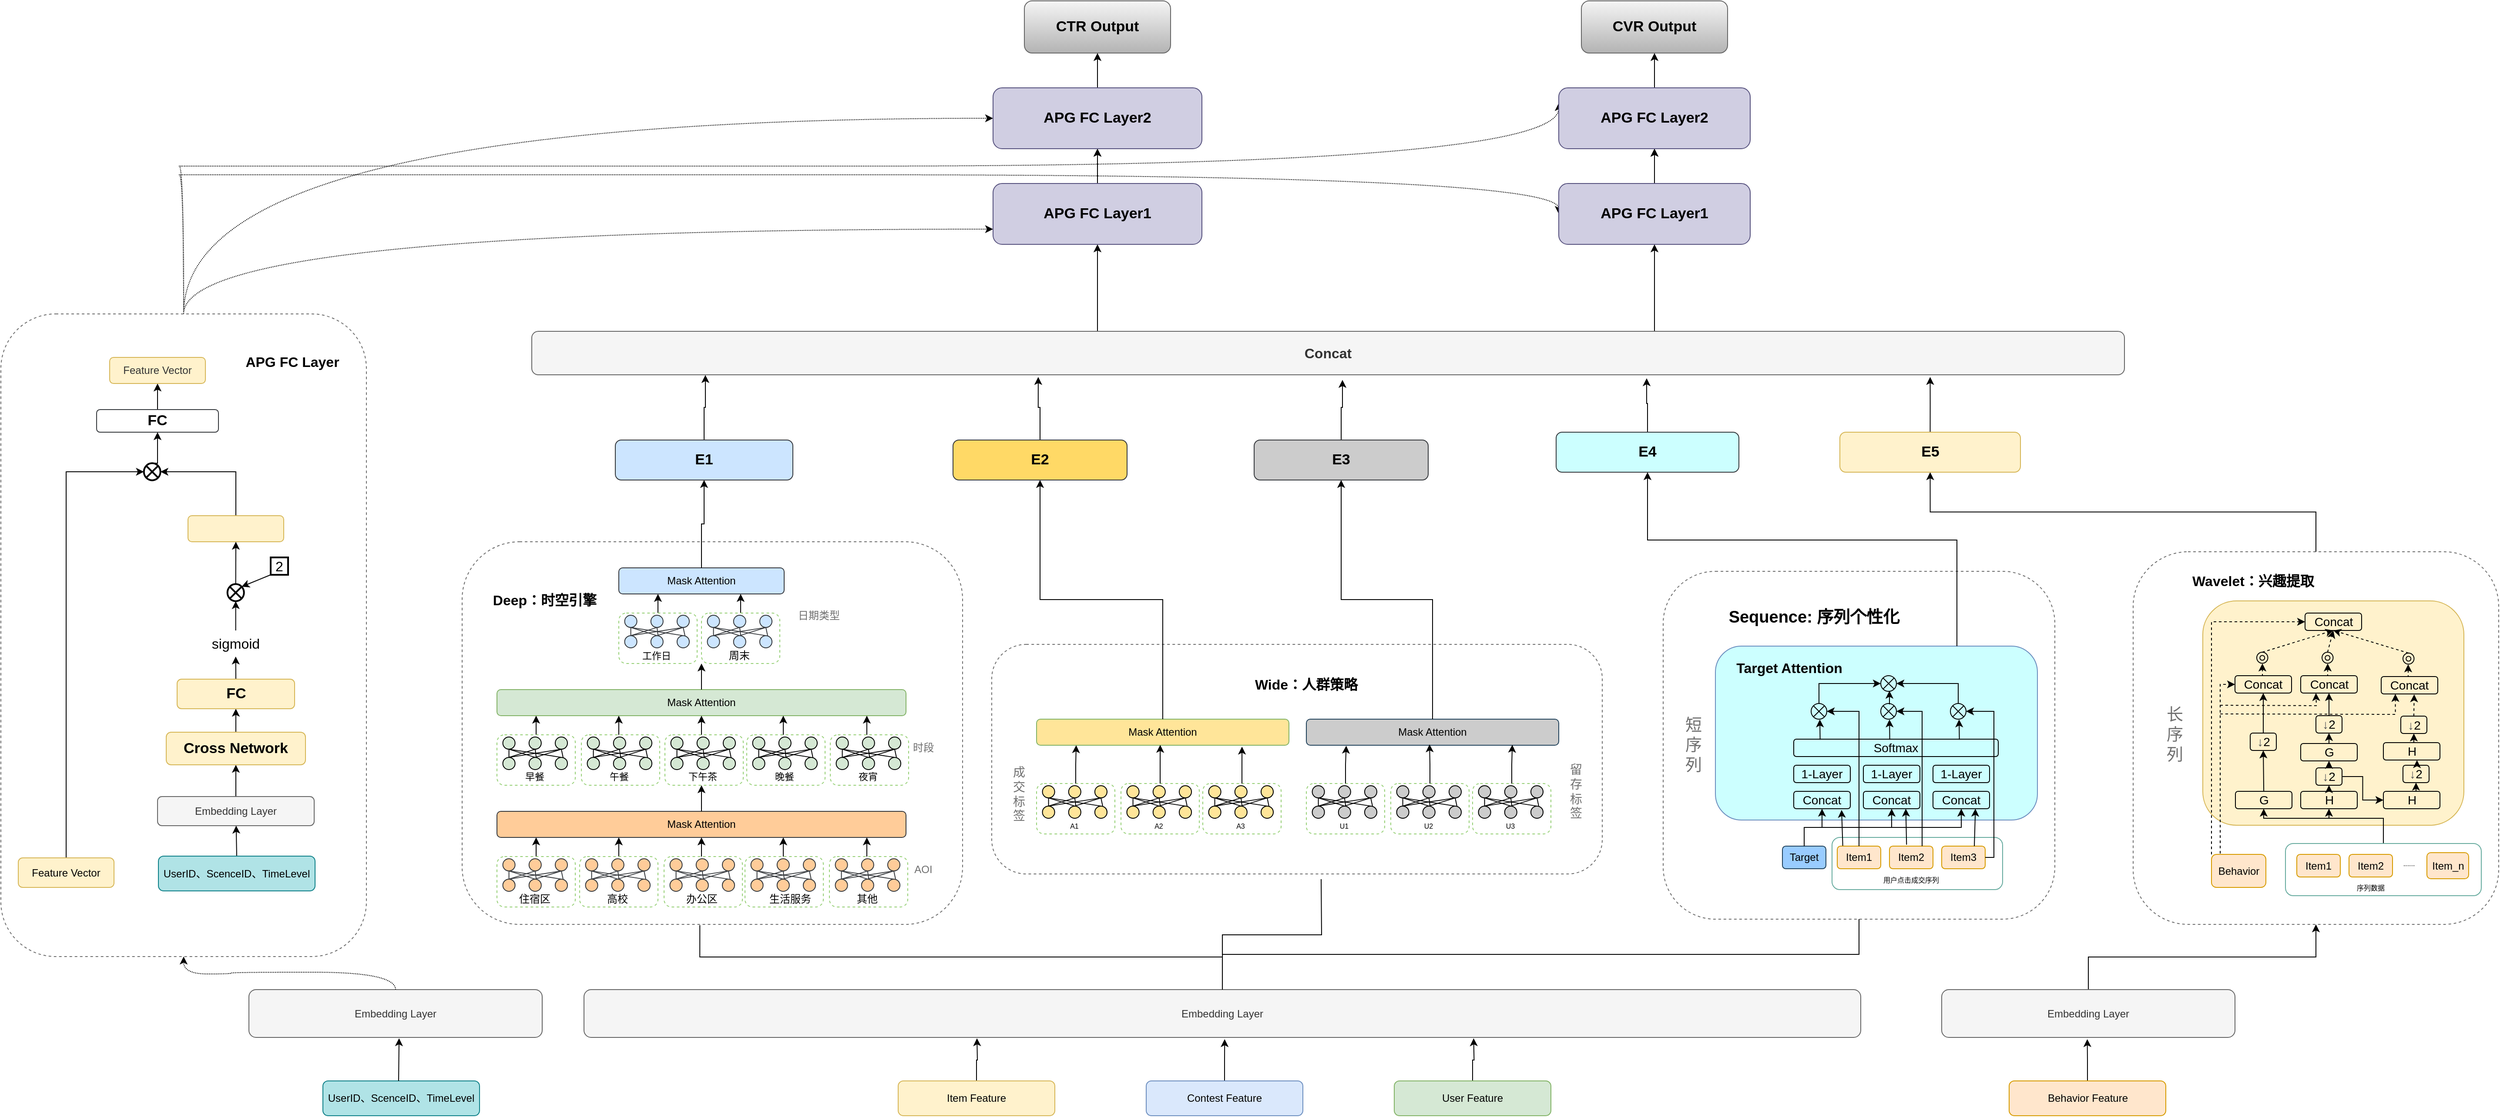 <mxfile version="20.6.0" type="github">
  <diagram id="gPPu7ZsFkr0shVpbmfQd" name="第 1 页">
    <mxGraphModel dx="1778" dy="1644" grid="1" gridSize="10" guides="1" tooltips="1" connect="1" arrows="1" fold="1" page="1" pageScale="1" pageWidth="827" pageHeight="1169" math="0" shadow="0">
      <root>
        <mxCell id="0" />
        <mxCell id="1" parent="0" />
        <mxCell id="MMoQuTSj6dpDtB3isse6-704" style="edgeStyle=orthogonalEdgeStyle;rounded=0;orthogonalLoop=1;jettySize=auto;html=1;exitX=0.5;exitY=0;exitDx=0;exitDy=0;entryX=0.5;entryY=1;entryDx=0;entryDy=0;" parent="1" source="MMoQuTSj6dpDtB3isse6-614" target="MMoQuTSj6dpDtB3isse6-472" edge="1">
          <mxGeometry relative="1" as="geometry" />
        </mxCell>
        <mxCell id="MMoQuTSj6dpDtB3isse6-614" value="" style="rounded=1;whiteSpace=wrap;html=1;dashed=1;strokeColor=#707070;fontSize=16;fontColor=#000000;" parent="1" vertex="1">
          <mxGeometry x="1770" y="303.5" width="420" height="428.5" as="geometry" />
        </mxCell>
        <mxCell id="MMoQuTSj6dpDtB3isse6-1" style="edgeStyle=orthogonalEdgeStyle;rounded=0;orthogonalLoop=1;jettySize=auto;html=1;exitX=0.5;exitY=0;exitDx=0;exitDy=0;entryX=0;entryY=0.75;entryDx=0;entryDy=0;dashed=1;dashPattern=1 1;curved=1;" parent="1" source="MMoQuTSj6dpDtB3isse6-5" target="MMoQuTSj6dpDtB3isse6-577" edge="1">
          <mxGeometry relative="1" as="geometry" />
        </mxCell>
        <mxCell id="MMoQuTSj6dpDtB3isse6-2" style="edgeStyle=orthogonalEdgeStyle;rounded=0;orthogonalLoop=1;jettySize=auto;html=1;exitX=0.5;exitY=0;exitDx=0;exitDy=0;entryX=0;entryY=0.5;entryDx=0;entryDy=0;dashed=1;dashPattern=1 1;curved=1;" parent="1" source="MMoQuTSj6dpDtB3isse6-5" target="MMoQuTSj6dpDtB3isse6-578" edge="1">
          <mxGeometry relative="1" as="geometry" />
        </mxCell>
        <mxCell id="MMoQuTSj6dpDtB3isse6-3" style="edgeStyle=orthogonalEdgeStyle;rounded=0;orthogonalLoop=1;jettySize=auto;html=1;exitX=0.5;exitY=0;exitDx=0;exitDy=0;entryX=0;entryY=0.25;entryDx=0;entryDy=0;dashed=1;dashPattern=1 1;curved=1;" parent="1" source="MMoQuTSj6dpDtB3isse6-5" target="MMoQuTSj6dpDtB3isse6-583" edge="1">
          <mxGeometry relative="1" as="geometry">
            <Array as="points">
              <mxPoint x="-480" y="-140" />
              <mxPoint x="920" y="-140" />
            </Array>
          </mxGeometry>
        </mxCell>
        <mxCell id="MMoQuTSj6dpDtB3isse6-4" style="edgeStyle=orthogonalEdgeStyle;rounded=0;orthogonalLoop=1;jettySize=auto;html=1;exitX=0.5;exitY=0;exitDx=0;exitDy=0;entryX=0;entryY=0.5;entryDx=0;entryDy=0;dashed=1;dashPattern=1 1;curved=1;" parent="1" source="MMoQuTSj6dpDtB3isse6-5" target="MMoQuTSj6dpDtB3isse6-582" edge="1">
          <mxGeometry relative="1" as="geometry">
            <Array as="points">
              <mxPoint x="-480" y="-130" />
              <mxPoint x="920" y="-130" />
            </Array>
          </mxGeometry>
        </mxCell>
        <mxCell id="MMoQuTSj6dpDtB3isse6-5" value="" style="rounded=1;whiteSpace=wrap;html=1;dashed=1;strokeColor=#707070;fontSize=16;fontColor=#000000;" parent="1" vertex="1">
          <mxGeometry x="-680" y="30" width="420" height="739" as="geometry" />
        </mxCell>
        <mxCell id="MMoQuTSj6dpDtB3isse6-7" value="" style="rounded=1;whiteSpace=wrap;html=1;dashed=1;strokeColor=#707070;fontSize=16;fontColor=#000000;" parent="1" vertex="1">
          <mxGeometry x="1230" y="326" width="450" height="400" as="geometry" />
        </mxCell>
        <mxCell id="MMoQuTSj6dpDtB3isse6-8" value="" style="rounded=1;whiteSpace=wrap;html=1;strokeColor=#6c8ebf;fontSize=16;fillColor=#CCFFFF;" parent="1" vertex="1">
          <mxGeometry x="1290" y="412" width="370" height="200" as="geometry" />
        </mxCell>
        <mxCell id="MMoQuTSj6dpDtB3isse6-9" value="" style="rounded=1;whiteSpace=wrap;html=1;labelBorderColor=default;strokeColor=#67AB9F;fontSize=14;fontColor=#000000;fillColor=none;" parent="1" vertex="1">
          <mxGeometry x="1424" y="632" width="196" height="60" as="geometry" />
        </mxCell>
        <mxCell id="MMoQuTSj6dpDtB3isse6-10" value="" style="rounded=1;whiteSpace=wrap;html=1;dashed=1;strokeColor=#707070;fontSize=16;fontColor=#000000;" parent="1" vertex="1">
          <mxGeometry x="458.5" y="410" width="701.5" height="264" as="geometry" />
        </mxCell>
        <mxCell id="MMoQuTSj6dpDtB3isse6-11" value="" style="rounded=1;whiteSpace=wrap;html=1;dashed=1;strokeColor=#707070;fontSize=16;fontColor=#000000;" parent="1" vertex="1">
          <mxGeometry x="-150" y="292" width="575" height="440" as="geometry" />
        </mxCell>
        <mxCell id="MMoQuTSj6dpDtB3isse6-12" style="edgeStyle=orthogonalEdgeStyle;rounded=0;orthogonalLoop=1;jettySize=auto;html=1;exitX=0.5;exitY=0;exitDx=0;exitDy=0;entryX=0.196;entryY=1.018;entryDx=0;entryDy=0;entryPerimeter=0;" parent="1" source="MMoQuTSj6dpDtB3isse6-13" edge="1">
          <mxGeometry relative="1" as="geometry">
            <mxPoint x="441.532" y="862.99" as="targetPoint" />
          </mxGeometry>
        </mxCell>
        <mxCell id="MMoQuTSj6dpDtB3isse6-13" value="Item Feature" style="rounded=1;whiteSpace=wrap;html=1;fillColor=#fff2cc;strokeColor=#d6b656;" parent="1" vertex="1">
          <mxGeometry x="351" y="912" width="180" height="40" as="geometry" />
        </mxCell>
        <mxCell id="MMoQuTSj6dpDtB3isse6-14" style="edgeStyle=orthogonalEdgeStyle;rounded=0;orthogonalLoop=1;jettySize=auto;html=1;exitX=0.5;exitY=0;exitDx=0;exitDy=0;entryX=0.39;entryY=1.036;entryDx=0;entryDy=0;entryPerimeter=0;" parent="1" source="MMoQuTSj6dpDtB3isse6-15" edge="1">
          <mxGeometry relative="1" as="geometry">
            <mxPoint x="726.13" y="863.98" as="targetPoint" />
          </mxGeometry>
        </mxCell>
        <mxCell id="MMoQuTSj6dpDtB3isse6-15" value="Contest Feature" style="rounded=1;whiteSpace=wrap;html=1;fillColor=#dae8fc;strokeColor=#6c8ebf;" parent="1" vertex="1">
          <mxGeometry x="636" y="912" width="180" height="40" as="geometry" />
        </mxCell>
        <mxCell id="MMoQuTSj6dpDtB3isse6-16" style="edgeStyle=orthogonalEdgeStyle;rounded=0;orthogonalLoop=1;jettySize=auto;html=1;exitX=0.5;exitY=0;exitDx=0;exitDy=0;entryX=0.585;entryY=1.018;entryDx=0;entryDy=0;entryPerimeter=0;" parent="1" source="MMoQuTSj6dpDtB3isse6-17" edge="1">
          <mxGeometry relative="1" as="geometry">
            <mxPoint x="1012.195" y="862.99" as="targetPoint" />
          </mxGeometry>
        </mxCell>
        <mxCell id="MMoQuTSj6dpDtB3isse6-17" value="User Feature" style="rounded=1;whiteSpace=wrap;html=1;fillColor=#d5e8d4;strokeColor=#82b366;" parent="1" vertex="1">
          <mxGeometry x="921" y="912" width="180" height="40" as="geometry" />
        </mxCell>
        <mxCell id="MMoQuTSj6dpDtB3isse6-18" style="edgeStyle=orthogonalEdgeStyle;rounded=0;orthogonalLoop=1;jettySize=auto;html=1;exitX=0.5;exitY=0;exitDx=0;exitDy=0;entryX=0.779;entryY=1.036;entryDx=0;entryDy=0;entryPerimeter=0;" parent="1" source="MMoQuTSj6dpDtB3isse6-19" edge="1">
          <mxGeometry relative="1" as="geometry">
            <mxPoint x="1717.293" y="863.98" as="targetPoint" />
          </mxGeometry>
        </mxCell>
        <mxCell id="MMoQuTSj6dpDtB3isse6-19" value="Behavior Feature" style="rounded=1;whiteSpace=wrap;html=1;fillColor=#ffe6cc;strokeColor=#d79b00;" parent="1" vertex="1">
          <mxGeometry x="1627.5" y="912" width="180" height="40" as="geometry" />
        </mxCell>
        <mxCell id="MMoQuTSj6dpDtB3isse6-20" value="Embedding Layer" style="rounded=1;whiteSpace=wrap;html=1;fillColor=#f5f5f5;fontColor=#333333;strokeColor=#666666;" parent="1" vertex="1">
          <mxGeometry x="-10" y="807" width="1467" height="55" as="geometry" />
        </mxCell>
        <mxCell id="MMoQuTSj6dpDtB3isse6-21" value="Mask Attention" style="rounded=1;whiteSpace=wrap;html=1;fillColor=#d5e8d4;strokeColor=#82b366;" parent="1" vertex="1">
          <mxGeometry x="-110" y="462" width="470" height="30" as="geometry" />
        </mxCell>
        <mxCell id="MMoQuTSj6dpDtB3isse6-22" value="" style="endArrow=classic;html=1;rounded=0;exitX=0.5;exitY=0;exitDx=0;exitDy=0;" parent="1" source="MMoQuTSj6dpDtB3isse6-83" edge="1">
          <mxGeometry width="50" height="50" relative="1" as="geometry">
            <mxPoint x="-70" y="514" as="sourcePoint" />
            <mxPoint x="-65.0" y="492" as="targetPoint" />
          </mxGeometry>
        </mxCell>
        <mxCell id="MMoQuTSj6dpDtB3isse6-23" value="" style="endArrow=classic;html=1;rounded=0;exitX=0.5;exitY=0;exitDx=0;exitDy=0;" parent="1" edge="1">
          <mxGeometry width="50" height="50" relative="1" as="geometry">
            <mxPoint x="125.0" y="514" as="sourcePoint" />
            <mxPoint x="125.0" y="492" as="targetPoint" />
          </mxGeometry>
        </mxCell>
        <mxCell id="MMoQuTSj6dpDtB3isse6-24" value="" style="endArrow=classic;html=1;rounded=0;exitX=0.5;exitY=0;exitDx=0;exitDy=0;" parent="1" edge="1">
          <mxGeometry width="50" height="50" relative="1" as="geometry">
            <mxPoint x="219" y="514" as="sourcePoint" />
            <mxPoint x="219" y="492" as="targetPoint" />
          </mxGeometry>
        </mxCell>
        <mxCell id="MMoQuTSj6dpDtB3isse6-25" value="" style="endArrow=classic;html=1;rounded=0;exitX=0.5;exitY=0;exitDx=0;exitDy=0;" parent="1" edge="1">
          <mxGeometry width="50" height="50" relative="1" as="geometry">
            <mxPoint x="315" y="514" as="sourcePoint" />
            <mxPoint x="315" y="492" as="targetPoint" />
          </mxGeometry>
        </mxCell>
        <mxCell id="MMoQuTSj6dpDtB3isse6-26" value="" style="endArrow=classic;html=1;rounded=0;exitX=0.5;exitY=0;exitDx=0;exitDy=0;" parent="1" edge="1">
          <mxGeometry width="50" height="50" relative="1" as="geometry">
            <mxPoint x="30.0" y="514" as="sourcePoint" />
            <mxPoint x="30.0" y="492" as="targetPoint" />
          </mxGeometry>
        </mxCell>
        <mxCell id="MMoQuTSj6dpDtB3isse6-27" value="&lt;font color=&quot;#707070&quot;&gt;时段&lt;/font&gt;" style="text;html=1;strokeColor=none;fillColor=none;align=center;verticalAlign=middle;whiteSpace=wrap;rounded=0;dashed=1;opacity=1;" parent="1" vertex="1">
          <mxGeometry x="350" y="514" width="60" height="30" as="geometry" />
        </mxCell>
        <mxCell id="MMoQuTSj6dpDtB3isse6-28" value="Mask Attention" style="rounded=1;whiteSpace=wrap;html=1;fillColor=#ffcc99;strokeColor=#36393d;" parent="1" vertex="1">
          <mxGeometry x="-110" y="602" width="470" height="30" as="geometry" />
        </mxCell>
        <mxCell id="MMoQuTSj6dpDtB3isse6-29" value="" style="endArrow=classic;html=1;rounded=0;exitX=0.5;exitY=0;exitDx=0;exitDy=0;" parent="1" source="MMoQuTSj6dpDtB3isse6-168" edge="1">
          <mxGeometry width="50" height="50" relative="1" as="geometry">
            <mxPoint x="-70" y="654" as="sourcePoint" />
            <mxPoint x="-65.0" y="632" as="targetPoint" />
          </mxGeometry>
        </mxCell>
        <mxCell id="MMoQuTSj6dpDtB3isse6-30" value="" style="endArrow=classic;html=1;rounded=0;exitX=0.5;exitY=0;exitDx=0;exitDy=0;" parent="1" edge="1">
          <mxGeometry width="50" height="50" relative="1" as="geometry">
            <mxPoint x="125.0" y="654" as="sourcePoint" />
            <mxPoint x="125.0" y="632" as="targetPoint" />
          </mxGeometry>
        </mxCell>
        <mxCell id="MMoQuTSj6dpDtB3isse6-31" value="" style="endArrow=classic;html=1;rounded=0;exitX=0.5;exitY=0;exitDx=0;exitDy=0;" parent="1" edge="1">
          <mxGeometry width="50" height="50" relative="1" as="geometry">
            <mxPoint x="219" y="654" as="sourcePoint" />
            <mxPoint x="219" y="632" as="targetPoint" />
          </mxGeometry>
        </mxCell>
        <mxCell id="MMoQuTSj6dpDtB3isse6-32" value="" style="endArrow=classic;html=1;rounded=0;exitX=0.5;exitY=0;exitDx=0;exitDy=0;" parent="1" edge="1">
          <mxGeometry width="50" height="50" relative="1" as="geometry">
            <mxPoint x="315" y="654" as="sourcePoint" />
            <mxPoint x="315" y="632" as="targetPoint" />
          </mxGeometry>
        </mxCell>
        <mxCell id="MMoQuTSj6dpDtB3isse6-33" value="" style="endArrow=classic;html=1;rounded=0;exitX=0.5;exitY=0;exitDx=0;exitDy=0;" parent="1" edge="1">
          <mxGeometry width="50" height="50" relative="1" as="geometry">
            <mxPoint x="30.0" y="654" as="sourcePoint" />
            <mxPoint x="30.0" y="632" as="targetPoint" />
          </mxGeometry>
        </mxCell>
        <mxCell id="MMoQuTSj6dpDtB3isse6-34" value="&lt;font color=&quot;#707070&quot;&gt;AOI&lt;/font&gt;" style="text;html=1;strokeColor=none;fillColor=none;align=center;verticalAlign=middle;whiteSpace=wrap;rounded=0;dashed=1;opacity=1;" parent="1" vertex="1">
          <mxGeometry x="350" y="654" width="60" height="30" as="geometry" />
        </mxCell>
        <mxCell id="MMoQuTSj6dpDtB3isse6-35" value="" style="endArrow=classic;html=1;rounded=0;exitX=0.5;exitY=0;exitDx=0;exitDy=0;" parent="1" source="MMoQuTSj6dpDtB3isse6-28" edge="1">
          <mxGeometry width="50" height="50" relative="1" as="geometry">
            <mxPoint x="125" y="594" as="sourcePoint" />
            <mxPoint x="125.0" y="572" as="targetPoint" />
          </mxGeometry>
        </mxCell>
        <mxCell id="MMoQuTSj6dpDtB3isse6-36" value="Mask Attention" style="rounded=1;whiteSpace=wrap;html=1;fillColor=#cce5ff;strokeColor=#36393d;" parent="1" vertex="1">
          <mxGeometry x="30" y="322" width="190" height="30" as="geometry" />
        </mxCell>
        <mxCell id="MMoQuTSj6dpDtB3isse6-37" value="" style="endArrow=classic;html=1;rounded=0;exitX=0.5;exitY=0;exitDx=0;exitDy=0;" parent="1" source="MMoQuTSj6dpDtB3isse6-65" edge="1">
          <mxGeometry width="50" height="50" relative="1" as="geometry">
            <mxPoint x="70" y="374" as="sourcePoint" />
            <mxPoint x="75.0" y="352" as="targetPoint" />
          </mxGeometry>
        </mxCell>
        <mxCell id="MMoQuTSj6dpDtB3isse6-38" value="" style="endArrow=classic;html=1;rounded=0;exitX=0.5;exitY=0;exitDx=0;exitDy=0;" parent="1" edge="1">
          <mxGeometry width="50" height="50" relative="1" as="geometry">
            <mxPoint x="170.0" y="374" as="sourcePoint" />
            <mxPoint x="170.0" y="352" as="targetPoint" />
          </mxGeometry>
        </mxCell>
        <mxCell id="MMoQuTSj6dpDtB3isse6-39" value="" style="endArrow=classic;html=1;rounded=0;exitX=0.5;exitY=0;exitDx=0;exitDy=0;" parent="1" edge="1">
          <mxGeometry width="50" height="50" relative="1" as="geometry">
            <mxPoint x="125.0" y="462" as="sourcePoint" />
            <mxPoint x="125.0" y="432" as="targetPoint" />
          </mxGeometry>
        </mxCell>
        <mxCell id="MMoQuTSj6dpDtB3isse6-40" value="&lt;font color=&quot;#707070&quot;&gt;日期类型&lt;/font&gt;" style="text;html=1;strokeColor=none;fillColor=none;align=center;verticalAlign=middle;whiteSpace=wrap;rounded=0;dashed=1;opacity=1;" parent="1" vertex="1">
          <mxGeometry x="230" y="362" width="60" height="30" as="geometry" />
        </mxCell>
        <mxCell id="MMoQuTSj6dpDtB3isse6-41" value="&lt;font size=&quot;1&quot; color=&quot;#000000&quot;&gt;&lt;b style=&quot;font-size: 16px;&quot;&gt;Deep：时空引擎&lt;/b&gt;&lt;/font&gt;" style="text;html=1;strokeColor=none;fillColor=none;align=center;verticalAlign=middle;whiteSpace=wrap;rounded=0;dashed=1;fontColor=#707070;opacity=1;" parent="1" vertex="1">
          <mxGeometry x="-120" y="344" width="130" height="30" as="geometry" />
        </mxCell>
        <mxCell id="MMoQuTSj6dpDtB3isse6-42" value="Mask Attention" style="rounded=1;whiteSpace=wrap;html=1;fillColor=#FFE599;strokeColor=#82b366;" parent="1" vertex="1">
          <mxGeometry x="510" y="496" width="290" height="30" as="geometry" />
        </mxCell>
        <mxCell id="MMoQuTSj6dpDtB3isse6-46" value="" style="group" parent="1" vertex="1" connectable="0">
          <mxGeometry x="125" y="374" width="90" height="58" as="geometry" />
        </mxCell>
        <mxCell id="MMoQuTSj6dpDtB3isse6-47" value="" style="rounded=1;whiteSpace=wrap;html=1;dashed=1;strokeColor=#97D077;" parent="MMoQuTSj6dpDtB3isse6-46" vertex="1">
          <mxGeometry width="90" height="58" as="geometry" />
        </mxCell>
        <mxCell id="MMoQuTSj6dpDtB3isse6-48" value="" style="group" parent="MMoQuTSj6dpDtB3isse6-46" vertex="1" connectable="0">
          <mxGeometry x="6.759" y="2.5" width="78.261" height="37.5" as="geometry" />
        </mxCell>
        <mxCell id="MMoQuTSj6dpDtB3isse6-49" value="" style="ellipse;whiteSpace=wrap;html=1;aspect=fixed;fillColor=#cce5ff;strokeColor=#36393d;" parent="MMoQuTSj6dpDtB3isse6-48" vertex="1">
          <mxGeometry width="14.062" height="14.062" as="geometry" />
        </mxCell>
        <mxCell id="MMoQuTSj6dpDtB3isse6-50" value="" style="ellipse;whiteSpace=wrap;html=1;aspect=fixed;fillColor=#cce5ff;strokeColor=#36393d;" parent="MMoQuTSj6dpDtB3isse6-48" vertex="1">
          <mxGeometry x="60.201" width="14.062" height="14.062" as="geometry" />
        </mxCell>
        <mxCell id="MMoQuTSj6dpDtB3isse6-51" value="" style="ellipse;whiteSpace=wrap;html=1;aspect=fixed;fillColor=#cce5ff;strokeColor=#36393d;" parent="MMoQuTSj6dpDtB3isse6-48" vertex="1">
          <mxGeometry x="30.1" width="14.062" height="14.062" as="geometry" />
        </mxCell>
        <mxCell id="MMoQuTSj6dpDtB3isse6-52" value="" style="ellipse;whiteSpace=wrap;html=1;aspect=fixed;fillColor=#cce5ff;strokeColor=#36393d;" parent="MMoQuTSj6dpDtB3isse6-48" vertex="1">
          <mxGeometry y="23.438" width="14.062" height="14.062" as="geometry" />
        </mxCell>
        <mxCell id="MMoQuTSj6dpDtB3isse6-53" value="" style="ellipse;whiteSpace=wrap;html=1;aspect=fixed;fillColor=#cce5ff;strokeColor=#36393d;" parent="MMoQuTSj6dpDtB3isse6-48" vertex="1">
          <mxGeometry x="60.201" y="23.438" width="14.062" height="14.062" as="geometry" />
        </mxCell>
        <mxCell id="MMoQuTSj6dpDtB3isse6-54" value="" style="ellipse;whiteSpace=wrap;html=1;aspect=fixed;fillColor=#cce5ff;strokeColor=#36393d;" parent="MMoQuTSj6dpDtB3isse6-48" vertex="1">
          <mxGeometry x="30.1" y="23.438" width="14.062" height="14.062" as="geometry" />
        </mxCell>
        <mxCell id="MMoQuTSj6dpDtB3isse6-55" value="" style="endArrow=none;html=1;rounded=0;entryX=0.5;entryY=0;entryDx=0;entryDy=0;exitX=0.5;exitY=1;exitDx=0;exitDy=0;fillColor=#cce5ff;strokeColor=#36393d;" parent="MMoQuTSj6dpDtB3isse6-48" source="MMoQuTSj6dpDtB3isse6-49" target="MMoQuTSj6dpDtB3isse6-52" edge="1">
          <mxGeometry width="50" height="50" relative="1" as="geometry">
            <mxPoint x="-36.12" y="65.625" as="sourcePoint" />
            <mxPoint x="-6.02" y="42.188" as="targetPoint" />
          </mxGeometry>
        </mxCell>
        <mxCell id="MMoQuTSj6dpDtB3isse6-56" value="" style="endArrow=none;html=1;rounded=0;entryX=0.5;entryY=1;entryDx=0;entryDy=0;exitX=0.5;exitY=0;exitDx=0;exitDy=0;fillColor=#cce5ff;strokeColor=#36393d;" parent="MMoQuTSj6dpDtB3isse6-48" source="MMoQuTSj6dpDtB3isse6-54" target="MMoQuTSj6dpDtB3isse6-49" edge="1">
          <mxGeometry width="50" height="50" relative="1" as="geometry">
            <mxPoint x="6.02" y="79.688" as="sourcePoint" />
            <mxPoint x="36.12" y="56.25" as="targetPoint" />
          </mxGeometry>
        </mxCell>
        <mxCell id="MMoQuTSj6dpDtB3isse6-57" value="" style="endArrow=none;html=1;rounded=0;entryX=0.5;entryY=1;entryDx=0;entryDy=0;exitX=0.5;exitY=0;exitDx=0;exitDy=0;fillColor=#cce5ff;strokeColor=#36393d;" parent="MMoQuTSj6dpDtB3isse6-48" source="MMoQuTSj6dpDtB3isse6-53" target="MMoQuTSj6dpDtB3isse6-49" edge="1">
          <mxGeometry width="50" height="50" relative="1" as="geometry">
            <mxPoint x="6.02" y="79.688" as="sourcePoint" />
            <mxPoint x="36.12" y="56.25" as="targetPoint" />
          </mxGeometry>
        </mxCell>
        <mxCell id="MMoQuTSj6dpDtB3isse6-58" value="" style="endArrow=none;html=1;rounded=0;entryX=0.5;entryY=1;entryDx=0;entryDy=0;fillColor=#cce5ff;strokeColor=#36393d;" parent="MMoQuTSj6dpDtB3isse6-48" target="MMoQuTSj6dpDtB3isse6-51" edge="1">
          <mxGeometry width="50" height="50" relative="1" as="geometry">
            <mxPoint x="38.419" y="23.75" as="sourcePoint" />
            <mxPoint x="-6.02" y="60.938" as="targetPoint" />
          </mxGeometry>
        </mxCell>
        <mxCell id="MMoQuTSj6dpDtB3isse6-59" value="" style="endArrow=none;html=1;rounded=0;entryX=0.5;entryY=1;entryDx=0;entryDy=0;fillColor=#cce5ff;strokeColor=#36393d;" parent="MMoQuTSj6dpDtB3isse6-48" target="MMoQuTSj6dpDtB3isse6-50" edge="1">
          <mxGeometry width="50" height="50" relative="1" as="geometry">
            <mxPoint x="69.231" y="23.438" as="sourcePoint" />
            <mxPoint x="108.361" y="56.25" as="targetPoint" />
            <Array as="points">
              <mxPoint x="68.3" y="23.75" />
            </Array>
          </mxGeometry>
        </mxCell>
        <mxCell id="MMoQuTSj6dpDtB3isse6-60" value="" style="endArrow=none;html=1;rounded=0;entryX=0.5;entryY=1;entryDx=0;entryDy=0;exitX=0.5;exitY=0;exitDx=0;exitDy=0;fillColor=#cce5ff;strokeColor=#36393d;" parent="MMoQuTSj6dpDtB3isse6-48" source="MMoQuTSj6dpDtB3isse6-52" target="MMoQuTSj6dpDtB3isse6-51" edge="1">
          <mxGeometry width="50" height="50" relative="1" as="geometry">
            <mxPoint x="30.1" y="75" as="sourcePoint" />
            <mxPoint x="60.201" y="51.562" as="targetPoint" />
          </mxGeometry>
        </mxCell>
        <mxCell id="MMoQuTSj6dpDtB3isse6-61" value="" style="endArrow=none;html=1;rounded=0;entryX=0.5;entryY=1;entryDx=0;entryDy=0;exitX=0.5;exitY=0;exitDx=0;exitDy=0;fillColor=#cce5ff;strokeColor=#36393d;" parent="MMoQuTSj6dpDtB3isse6-48" source="MMoQuTSj6dpDtB3isse6-52" target="MMoQuTSj6dpDtB3isse6-50" edge="1">
          <mxGeometry width="50" height="50" relative="1" as="geometry">
            <mxPoint x="42.14" y="84.375" as="sourcePoint" />
            <mxPoint x="72.241" y="60.938" as="targetPoint" />
          </mxGeometry>
        </mxCell>
        <mxCell id="MMoQuTSj6dpDtB3isse6-62" value="" style="endArrow=none;html=1;rounded=0;entryX=0.5;entryY=1;entryDx=0;entryDy=0;exitX=0.5;exitY=0;exitDx=0;exitDy=0;fillColor=#cce5ff;strokeColor=#36393d;" parent="MMoQuTSj6dpDtB3isse6-48" source="MMoQuTSj6dpDtB3isse6-54" target="MMoQuTSj6dpDtB3isse6-50" edge="1">
          <mxGeometry width="50" height="50" relative="1" as="geometry">
            <mxPoint x="36.12" y="70.312" as="sourcePoint" />
            <mxPoint x="66.221" y="46.875" as="targetPoint" />
          </mxGeometry>
        </mxCell>
        <mxCell id="MMoQuTSj6dpDtB3isse6-63" value="周末" style="text;html=1;strokeColor=none;fillColor=none;align=center;verticalAlign=middle;whiteSpace=wrap;rounded=0;" parent="MMoQuTSj6dpDtB3isse6-46" vertex="1">
          <mxGeometry x="24.19" y="45.75" width="39.13" height="6.25" as="geometry" />
        </mxCell>
        <mxCell id="MMoQuTSj6dpDtB3isse6-64" value="" style="group" parent="1" vertex="1" connectable="0">
          <mxGeometry x="30" y="374" width="90" height="58" as="geometry" />
        </mxCell>
        <mxCell id="MMoQuTSj6dpDtB3isse6-65" value="" style="rounded=1;whiteSpace=wrap;html=1;dashed=1;strokeColor=#97D077;" parent="MMoQuTSj6dpDtB3isse6-64" vertex="1">
          <mxGeometry width="90" height="58" as="geometry" />
        </mxCell>
        <mxCell id="MMoQuTSj6dpDtB3isse6-66" value="" style="group" parent="MMoQuTSj6dpDtB3isse6-64" vertex="1" connectable="0">
          <mxGeometry x="6.759" y="2.5" width="78.261" height="37.5" as="geometry" />
        </mxCell>
        <mxCell id="MMoQuTSj6dpDtB3isse6-67" value="" style="ellipse;whiteSpace=wrap;html=1;aspect=fixed;fillColor=#cce5ff;strokeColor=#36393d;" parent="MMoQuTSj6dpDtB3isse6-66" vertex="1">
          <mxGeometry width="14.062" height="14.062" as="geometry" />
        </mxCell>
        <mxCell id="MMoQuTSj6dpDtB3isse6-68" value="" style="ellipse;whiteSpace=wrap;html=1;aspect=fixed;fillColor=#cce5ff;strokeColor=#36393d;" parent="MMoQuTSj6dpDtB3isse6-66" vertex="1">
          <mxGeometry x="60.201" width="14.062" height="14.062" as="geometry" />
        </mxCell>
        <mxCell id="MMoQuTSj6dpDtB3isse6-69" value="" style="ellipse;whiteSpace=wrap;html=1;aspect=fixed;fillColor=#cce5ff;strokeColor=#36393d;" parent="MMoQuTSj6dpDtB3isse6-66" vertex="1">
          <mxGeometry x="30.1" width="14.062" height="14.062" as="geometry" />
        </mxCell>
        <mxCell id="MMoQuTSj6dpDtB3isse6-70" value="" style="ellipse;whiteSpace=wrap;html=1;aspect=fixed;fillColor=#cce5ff;strokeColor=#36393d;" parent="MMoQuTSj6dpDtB3isse6-66" vertex="1">
          <mxGeometry y="23.438" width="14.062" height="14.062" as="geometry" />
        </mxCell>
        <mxCell id="MMoQuTSj6dpDtB3isse6-71" value="" style="ellipse;whiteSpace=wrap;html=1;aspect=fixed;fillColor=#cce5ff;strokeColor=#36393d;" parent="MMoQuTSj6dpDtB3isse6-66" vertex="1">
          <mxGeometry x="60.201" y="23.438" width="14.062" height="14.062" as="geometry" />
        </mxCell>
        <mxCell id="MMoQuTSj6dpDtB3isse6-72" value="" style="ellipse;whiteSpace=wrap;html=1;aspect=fixed;fillColor=#cce5ff;strokeColor=#36393d;" parent="MMoQuTSj6dpDtB3isse6-66" vertex="1">
          <mxGeometry x="30.1" y="23.438" width="14.062" height="14.062" as="geometry" />
        </mxCell>
        <mxCell id="MMoQuTSj6dpDtB3isse6-73" value="" style="endArrow=none;html=1;rounded=0;entryX=0.5;entryY=0;entryDx=0;entryDy=0;exitX=0.5;exitY=1;exitDx=0;exitDy=0;fillColor=#cce5ff;strokeColor=#36393d;" parent="MMoQuTSj6dpDtB3isse6-66" source="MMoQuTSj6dpDtB3isse6-67" target="MMoQuTSj6dpDtB3isse6-70" edge="1">
          <mxGeometry width="50" height="50" relative="1" as="geometry">
            <mxPoint x="-36.12" y="65.625" as="sourcePoint" />
            <mxPoint x="-6.02" y="42.188" as="targetPoint" />
          </mxGeometry>
        </mxCell>
        <mxCell id="MMoQuTSj6dpDtB3isse6-74" value="" style="endArrow=none;html=1;rounded=0;entryX=0.5;entryY=1;entryDx=0;entryDy=0;exitX=0.5;exitY=0;exitDx=0;exitDy=0;fillColor=#cce5ff;strokeColor=#36393d;" parent="MMoQuTSj6dpDtB3isse6-66" source="MMoQuTSj6dpDtB3isse6-72" target="MMoQuTSj6dpDtB3isse6-67" edge="1">
          <mxGeometry width="50" height="50" relative="1" as="geometry">
            <mxPoint x="6.02" y="79.688" as="sourcePoint" />
            <mxPoint x="36.12" y="56.25" as="targetPoint" />
          </mxGeometry>
        </mxCell>
        <mxCell id="MMoQuTSj6dpDtB3isse6-75" value="" style="endArrow=none;html=1;rounded=0;entryX=0.5;entryY=1;entryDx=0;entryDy=0;exitX=0.5;exitY=0;exitDx=0;exitDy=0;fillColor=#cce5ff;strokeColor=#36393d;" parent="MMoQuTSj6dpDtB3isse6-66" source="MMoQuTSj6dpDtB3isse6-71" target="MMoQuTSj6dpDtB3isse6-67" edge="1">
          <mxGeometry width="50" height="50" relative="1" as="geometry">
            <mxPoint x="6.02" y="79.688" as="sourcePoint" />
            <mxPoint x="36.12" y="56.25" as="targetPoint" />
          </mxGeometry>
        </mxCell>
        <mxCell id="MMoQuTSj6dpDtB3isse6-76" value="" style="endArrow=none;html=1;rounded=0;entryX=0.5;entryY=1;entryDx=0;entryDy=0;fillColor=#cce5ff;strokeColor=#36393d;" parent="MMoQuTSj6dpDtB3isse6-66" target="MMoQuTSj6dpDtB3isse6-69" edge="1">
          <mxGeometry width="50" height="50" relative="1" as="geometry">
            <mxPoint x="38.419" y="23.75" as="sourcePoint" />
            <mxPoint x="-6.02" y="60.938" as="targetPoint" />
          </mxGeometry>
        </mxCell>
        <mxCell id="MMoQuTSj6dpDtB3isse6-77" value="" style="endArrow=none;html=1;rounded=0;entryX=0.5;entryY=1;entryDx=0;entryDy=0;fillColor=#cce5ff;strokeColor=#36393d;" parent="MMoQuTSj6dpDtB3isse6-66" target="MMoQuTSj6dpDtB3isse6-68" edge="1">
          <mxGeometry width="50" height="50" relative="1" as="geometry">
            <mxPoint x="69.231" y="23.438" as="sourcePoint" />
            <mxPoint x="108.361" y="56.25" as="targetPoint" />
            <Array as="points">
              <mxPoint x="68.3" y="23.75" />
            </Array>
          </mxGeometry>
        </mxCell>
        <mxCell id="MMoQuTSj6dpDtB3isse6-78" value="" style="endArrow=none;html=1;rounded=0;entryX=0.5;entryY=1;entryDx=0;entryDy=0;exitX=0.5;exitY=0;exitDx=0;exitDy=0;fillColor=#cce5ff;strokeColor=#36393d;" parent="MMoQuTSj6dpDtB3isse6-66" source="MMoQuTSj6dpDtB3isse6-70" target="MMoQuTSj6dpDtB3isse6-69" edge="1">
          <mxGeometry width="50" height="50" relative="1" as="geometry">
            <mxPoint x="30.1" y="75" as="sourcePoint" />
            <mxPoint x="60.201" y="51.562" as="targetPoint" />
          </mxGeometry>
        </mxCell>
        <mxCell id="MMoQuTSj6dpDtB3isse6-79" value="" style="endArrow=none;html=1;rounded=0;entryX=0.5;entryY=1;entryDx=0;entryDy=0;exitX=0.5;exitY=0;exitDx=0;exitDy=0;fillColor=#cce5ff;strokeColor=#36393d;" parent="MMoQuTSj6dpDtB3isse6-66" source="MMoQuTSj6dpDtB3isse6-70" target="MMoQuTSj6dpDtB3isse6-68" edge="1">
          <mxGeometry width="50" height="50" relative="1" as="geometry">
            <mxPoint x="42.14" y="84.375" as="sourcePoint" />
            <mxPoint x="72.241" y="60.938" as="targetPoint" />
          </mxGeometry>
        </mxCell>
        <mxCell id="MMoQuTSj6dpDtB3isse6-80" value="" style="endArrow=none;html=1;rounded=0;entryX=0.5;entryY=1;entryDx=0;entryDy=0;exitX=0.5;exitY=0;exitDx=0;exitDy=0;fillColor=#cce5ff;strokeColor=#36393d;" parent="MMoQuTSj6dpDtB3isse6-66" source="MMoQuTSj6dpDtB3isse6-72" target="MMoQuTSj6dpDtB3isse6-68" edge="1">
          <mxGeometry width="50" height="50" relative="1" as="geometry">
            <mxPoint x="36.12" y="70.312" as="sourcePoint" />
            <mxPoint x="66.221" y="46.875" as="targetPoint" />
          </mxGeometry>
        </mxCell>
        <mxCell id="MMoQuTSj6dpDtB3isse6-81" value="&lt;font style=&quot;font-size: 11px;&quot;&gt;工作日&lt;/font&gt;" style="text;html=1;strokeColor=none;fillColor=none;align=center;verticalAlign=middle;whiteSpace=wrap;rounded=0;" parent="MMoQuTSj6dpDtB3isse6-64" vertex="1">
          <mxGeometry x="24.19" y="45.75" width="39.13" height="6.25" as="geometry" />
        </mxCell>
        <mxCell id="MMoQuTSj6dpDtB3isse6-82" value="" style="group" parent="1" vertex="1" connectable="0">
          <mxGeometry x="-110" y="514" width="90" height="58" as="geometry" />
        </mxCell>
        <mxCell id="MMoQuTSj6dpDtB3isse6-83" value="" style="rounded=1;whiteSpace=wrap;html=1;dashed=1;strokeColor=#97D077;" parent="MMoQuTSj6dpDtB3isse6-82" vertex="1">
          <mxGeometry width="90" height="58" as="geometry" />
        </mxCell>
        <mxCell id="MMoQuTSj6dpDtB3isse6-84" value="&lt;font style=&quot;font-size: 11px;&quot;&gt;早餐&lt;/font&gt;" style="text;html=1;strokeColor=none;fillColor=none;align=center;verticalAlign=middle;whiteSpace=wrap;rounded=0;fontSize=8;" parent="MMoQuTSj6dpDtB3isse6-82" vertex="1">
          <mxGeometry x="24.19" y="44.75" width="39.13" height="6.25" as="geometry" />
        </mxCell>
        <mxCell id="MMoQuTSj6dpDtB3isse6-85" value="" style="ellipse;whiteSpace=wrap;html=1;aspect=fixed;fillColor=#d5e8d4;strokeColor=#000000;" parent="MMoQuTSj6dpDtB3isse6-82" vertex="1">
          <mxGeometry x="6.759" y="2.5" width="14.062" height="14.062" as="geometry" />
        </mxCell>
        <mxCell id="MMoQuTSj6dpDtB3isse6-86" value="" style="ellipse;whiteSpace=wrap;html=1;aspect=fixed;fillColor=#d5e8d4;strokeColor=#000000;" parent="MMoQuTSj6dpDtB3isse6-82" vertex="1">
          <mxGeometry x="66.96" y="2.5" width="14.062" height="14.062" as="geometry" />
        </mxCell>
        <mxCell id="MMoQuTSj6dpDtB3isse6-87" value="" style="ellipse;whiteSpace=wrap;html=1;aspect=fixed;fillColor=#d5e8d4;strokeColor=#000000;" parent="MMoQuTSj6dpDtB3isse6-82" vertex="1">
          <mxGeometry x="36.859" y="2.5" width="14.062" height="14.062" as="geometry" />
        </mxCell>
        <mxCell id="MMoQuTSj6dpDtB3isse6-88" value="" style="ellipse;whiteSpace=wrap;html=1;aspect=fixed;fillColor=#d5e8d4;strokeColor=#000000;" parent="MMoQuTSj6dpDtB3isse6-82" vertex="1">
          <mxGeometry x="6.759" y="25.938" width="14.062" height="14.062" as="geometry" />
        </mxCell>
        <mxCell id="MMoQuTSj6dpDtB3isse6-89" value="" style="ellipse;whiteSpace=wrap;html=1;aspect=fixed;fillColor=#d5e8d4;strokeColor=#000000;" parent="MMoQuTSj6dpDtB3isse6-82" vertex="1">
          <mxGeometry x="66.96" y="25.938" width="14.062" height="14.062" as="geometry" />
        </mxCell>
        <mxCell id="MMoQuTSj6dpDtB3isse6-90" value="" style="ellipse;whiteSpace=wrap;html=1;aspect=fixed;fillColor=#d5e8d4;strokeColor=#000000;" parent="MMoQuTSj6dpDtB3isse6-82" vertex="1">
          <mxGeometry x="36.859" y="25.938" width="14.062" height="14.062" as="geometry" />
        </mxCell>
        <mxCell id="MMoQuTSj6dpDtB3isse6-91" value="" style="endArrow=none;html=1;rounded=0;entryX=0.5;entryY=0;entryDx=0;entryDy=0;exitX=0.5;exitY=1;exitDx=0;exitDy=0;fillColor=#d5e8d4;strokeColor=#000000;" parent="MMoQuTSj6dpDtB3isse6-82" source="MMoQuTSj6dpDtB3isse6-85" target="MMoQuTSj6dpDtB3isse6-88" edge="1">
          <mxGeometry width="50" height="50" relative="1" as="geometry">
            <mxPoint x="-29.362" y="68.125" as="sourcePoint" />
            <mxPoint x="0.739" y="44.688" as="targetPoint" />
          </mxGeometry>
        </mxCell>
        <mxCell id="MMoQuTSj6dpDtB3isse6-92" value="" style="endArrow=none;html=1;rounded=0;entryX=0.5;entryY=1;entryDx=0;entryDy=0;exitX=0.5;exitY=0;exitDx=0;exitDy=0;fillColor=#d5e8d4;strokeColor=#000000;" parent="MMoQuTSj6dpDtB3isse6-82" source="MMoQuTSj6dpDtB3isse6-90" target="MMoQuTSj6dpDtB3isse6-85" edge="1">
          <mxGeometry width="50" height="50" relative="1" as="geometry">
            <mxPoint x="12.779" y="82.188" as="sourcePoint" />
            <mxPoint x="42.879" y="58.75" as="targetPoint" />
          </mxGeometry>
        </mxCell>
        <mxCell id="MMoQuTSj6dpDtB3isse6-93" value="" style="endArrow=none;html=1;rounded=0;entryX=0.5;entryY=1;entryDx=0;entryDy=0;exitX=0.5;exitY=0;exitDx=0;exitDy=0;fillColor=#d5e8d4;strokeColor=#000000;" parent="MMoQuTSj6dpDtB3isse6-82" source="MMoQuTSj6dpDtB3isse6-89" target="MMoQuTSj6dpDtB3isse6-85" edge="1">
          <mxGeometry width="50" height="50" relative="1" as="geometry">
            <mxPoint x="12.779" y="82.188" as="sourcePoint" />
            <mxPoint x="42.879" y="58.75" as="targetPoint" />
          </mxGeometry>
        </mxCell>
        <mxCell id="MMoQuTSj6dpDtB3isse6-94" value="" style="endArrow=none;html=1;rounded=0;entryX=0.5;entryY=1;entryDx=0;entryDy=0;fillColor=#d5e8d4;strokeColor=#000000;" parent="MMoQuTSj6dpDtB3isse6-82" target="MMoQuTSj6dpDtB3isse6-87" edge="1">
          <mxGeometry width="50" height="50" relative="1" as="geometry">
            <mxPoint x="45.178" y="26.25" as="sourcePoint" />
            <mxPoint x="0.739" y="63.438" as="targetPoint" />
          </mxGeometry>
        </mxCell>
        <mxCell id="MMoQuTSj6dpDtB3isse6-95" value="" style="endArrow=none;html=1;rounded=0;entryX=0.5;entryY=1;entryDx=0;entryDy=0;fillColor=#d5e8d4;strokeColor=#000000;" parent="MMoQuTSj6dpDtB3isse6-82" target="MMoQuTSj6dpDtB3isse6-86" edge="1">
          <mxGeometry width="50" height="50" relative="1" as="geometry">
            <mxPoint x="75.99" y="25.938" as="sourcePoint" />
            <mxPoint x="115.12" y="58.75" as="targetPoint" />
            <Array as="points">
              <mxPoint x="75.059" y="26.25" />
            </Array>
          </mxGeometry>
        </mxCell>
        <mxCell id="MMoQuTSj6dpDtB3isse6-96" value="" style="endArrow=none;html=1;rounded=0;entryX=0.5;entryY=1;entryDx=0;entryDy=0;exitX=0.5;exitY=0;exitDx=0;exitDy=0;fillColor=#d5e8d4;strokeColor=#000000;" parent="MMoQuTSj6dpDtB3isse6-82" source="MMoQuTSj6dpDtB3isse6-88" target="MMoQuTSj6dpDtB3isse6-87" edge="1">
          <mxGeometry width="50" height="50" relative="1" as="geometry">
            <mxPoint x="36.859" y="77.5" as="sourcePoint" />
            <mxPoint x="66.96" y="54.062" as="targetPoint" />
          </mxGeometry>
        </mxCell>
        <mxCell id="MMoQuTSj6dpDtB3isse6-97" value="" style="endArrow=none;html=1;rounded=0;entryX=0.5;entryY=1;entryDx=0;entryDy=0;exitX=0.5;exitY=0;exitDx=0;exitDy=0;fillColor=#d5e8d4;strokeColor=#000000;" parent="MMoQuTSj6dpDtB3isse6-82" source="MMoQuTSj6dpDtB3isse6-88" target="MMoQuTSj6dpDtB3isse6-86" edge="1">
          <mxGeometry width="50" height="50" relative="1" as="geometry">
            <mxPoint x="48.899" y="86.875" as="sourcePoint" />
            <mxPoint x="79.0" y="63.438" as="targetPoint" />
          </mxGeometry>
        </mxCell>
        <mxCell id="MMoQuTSj6dpDtB3isse6-98" value="" style="endArrow=none;html=1;rounded=0;entryX=0.5;entryY=1;entryDx=0;entryDy=0;exitX=0.5;exitY=0;exitDx=0;exitDy=0;fillColor=#d5e8d4;strokeColor=#000000;" parent="MMoQuTSj6dpDtB3isse6-82" source="MMoQuTSj6dpDtB3isse6-90" target="MMoQuTSj6dpDtB3isse6-86" edge="1">
          <mxGeometry width="50" height="50" relative="1" as="geometry">
            <mxPoint x="42.879" y="72.812" as="sourcePoint" />
            <mxPoint x="72.98" y="49.375" as="targetPoint" />
          </mxGeometry>
        </mxCell>
        <mxCell id="MMoQuTSj6dpDtB3isse6-99" value="" style="group" parent="1" vertex="1" connectable="0">
          <mxGeometry x="-13" y="514" width="90" height="58" as="geometry" />
        </mxCell>
        <mxCell id="MMoQuTSj6dpDtB3isse6-100" value="" style="rounded=1;whiteSpace=wrap;html=1;dashed=1;strokeColor=#97D077;" parent="MMoQuTSj6dpDtB3isse6-99" vertex="1">
          <mxGeometry width="90" height="58" as="geometry" />
        </mxCell>
        <mxCell id="MMoQuTSj6dpDtB3isse6-101" value="&lt;font style=&quot;font-size: 11px;&quot;&gt;午餐&lt;/font&gt;" style="text;html=1;strokeColor=none;fillColor=none;align=center;verticalAlign=middle;whiteSpace=wrap;rounded=0;fontSize=8;" parent="MMoQuTSj6dpDtB3isse6-99" vertex="1">
          <mxGeometry x="24.19" y="44.75" width="39.13" height="6.25" as="geometry" />
        </mxCell>
        <mxCell id="MMoQuTSj6dpDtB3isse6-102" value="" style="ellipse;whiteSpace=wrap;html=1;aspect=fixed;fillColor=#d5e8d4;strokeColor=#000000;" parent="MMoQuTSj6dpDtB3isse6-99" vertex="1">
          <mxGeometry x="6.759" y="2.5" width="14.062" height="14.062" as="geometry" />
        </mxCell>
        <mxCell id="MMoQuTSj6dpDtB3isse6-103" value="" style="ellipse;whiteSpace=wrap;html=1;aspect=fixed;fillColor=#d5e8d4;strokeColor=#000000;" parent="MMoQuTSj6dpDtB3isse6-99" vertex="1">
          <mxGeometry x="66.96" y="2.5" width="14.062" height="14.062" as="geometry" />
        </mxCell>
        <mxCell id="MMoQuTSj6dpDtB3isse6-104" value="" style="ellipse;whiteSpace=wrap;html=1;aspect=fixed;fillColor=#d5e8d4;strokeColor=#000000;" parent="MMoQuTSj6dpDtB3isse6-99" vertex="1">
          <mxGeometry x="36.859" y="2.5" width="14.062" height="14.062" as="geometry" />
        </mxCell>
        <mxCell id="MMoQuTSj6dpDtB3isse6-105" value="" style="ellipse;whiteSpace=wrap;html=1;aspect=fixed;fillColor=#d5e8d4;strokeColor=#000000;" parent="MMoQuTSj6dpDtB3isse6-99" vertex="1">
          <mxGeometry x="6.759" y="25.938" width="14.062" height="14.062" as="geometry" />
        </mxCell>
        <mxCell id="MMoQuTSj6dpDtB3isse6-106" value="" style="ellipse;whiteSpace=wrap;html=1;aspect=fixed;fillColor=#d5e8d4;strokeColor=#000000;" parent="MMoQuTSj6dpDtB3isse6-99" vertex="1">
          <mxGeometry x="66.96" y="25.938" width="14.062" height="14.062" as="geometry" />
        </mxCell>
        <mxCell id="MMoQuTSj6dpDtB3isse6-107" value="" style="ellipse;whiteSpace=wrap;html=1;aspect=fixed;fillColor=#d5e8d4;strokeColor=#000000;" parent="MMoQuTSj6dpDtB3isse6-99" vertex="1">
          <mxGeometry x="36.859" y="25.938" width="14.062" height="14.062" as="geometry" />
        </mxCell>
        <mxCell id="MMoQuTSj6dpDtB3isse6-108" value="" style="endArrow=none;html=1;rounded=0;entryX=0.5;entryY=0;entryDx=0;entryDy=0;exitX=0.5;exitY=1;exitDx=0;exitDy=0;fillColor=#d5e8d4;strokeColor=#000000;" parent="MMoQuTSj6dpDtB3isse6-99" source="MMoQuTSj6dpDtB3isse6-102" target="MMoQuTSj6dpDtB3isse6-105" edge="1">
          <mxGeometry width="50" height="50" relative="1" as="geometry">
            <mxPoint x="-29.362" y="68.125" as="sourcePoint" />
            <mxPoint x="0.739" y="44.688" as="targetPoint" />
          </mxGeometry>
        </mxCell>
        <mxCell id="MMoQuTSj6dpDtB3isse6-109" value="" style="endArrow=none;html=1;rounded=0;entryX=0.5;entryY=1;entryDx=0;entryDy=0;exitX=0.5;exitY=0;exitDx=0;exitDy=0;fillColor=#d5e8d4;strokeColor=#000000;" parent="MMoQuTSj6dpDtB3isse6-99" source="MMoQuTSj6dpDtB3isse6-107" target="MMoQuTSj6dpDtB3isse6-102" edge="1">
          <mxGeometry width="50" height="50" relative="1" as="geometry">
            <mxPoint x="12.779" y="82.188" as="sourcePoint" />
            <mxPoint x="42.879" y="58.75" as="targetPoint" />
          </mxGeometry>
        </mxCell>
        <mxCell id="MMoQuTSj6dpDtB3isse6-110" value="" style="endArrow=none;html=1;rounded=0;entryX=0.5;entryY=1;entryDx=0;entryDy=0;exitX=0.5;exitY=0;exitDx=0;exitDy=0;fillColor=#d5e8d4;strokeColor=#000000;" parent="MMoQuTSj6dpDtB3isse6-99" source="MMoQuTSj6dpDtB3isse6-106" target="MMoQuTSj6dpDtB3isse6-102" edge="1">
          <mxGeometry width="50" height="50" relative="1" as="geometry">
            <mxPoint x="12.779" y="82.188" as="sourcePoint" />
            <mxPoint x="42.879" y="58.75" as="targetPoint" />
          </mxGeometry>
        </mxCell>
        <mxCell id="MMoQuTSj6dpDtB3isse6-111" value="" style="endArrow=none;html=1;rounded=0;entryX=0.5;entryY=1;entryDx=0;entryDy=0;fillColor=#d5e8d4;strokeColor=#000000;" parent="MMoQuTSj6dpDtB3isse6-99" target="MMoQuTSj6dpDtB3isse6-104" edge="1">
          <mxGeometry width="50" height="50" relative="1" as="geometry">
            <mxPoint x="45.178" y="26.25" as="sourcePoint" />
            <mxPoint x="0.739" y="63.438" as="targetPoint" />
          </mxGeometry>
        </mxCell>
        <mxCell id="MMoQuTSj6dpDtB3isse6-112" value="" style="endArrow=none;html=1;rounded=0;entryX=0.5;entryY=1;entryDx=0;entryDy=0;fillColor=#d5e8d4;strokeColor=#000000;" parent="MMoQuTSj6dpDtB3isse6-99" target="MMoQuTSj6dpDtB3isse6-103" edge="1">
          <mxGeometry width="50" height="50" relative="1" as="geometry">
            <mxPoint x="75.99" y="25.938" as="sourcePoint" />
            <mxPoint x="115.12" y="58.75" as="targetPoint" />
            <Array as="points">
              <mxPoint x="75.059" y="26.25" />
            </Array>
          </mxGeometry>
        </mxCell>
        <mxCell id="MMoQuTSj6dpDtB3isse6-113" value="" style="endArrow=none;html=1;rounded=0;entryX=0.5;entryY=1;entryDx=0;entryDy=0;exitX=0.5;exitY=0;exitDx=0;exitDy=0;fillColor=#d5e8d4;strokeColor=#000000;" parent="MMoQuTSj6dpDtB3isse6-99" source="MMoQuTSj6dpDtB3isse6-105" target="MMoQuTSj6dpDtB3isse6-104" edge="1">
          <mxGeometry width="50" height="50" relative="1" as="geometry">
            <mxPoint x="36.859" y="77.5" as="sourcePoint" />
            <mxPoint x="66.96" y="54.062" as="targetPoint" />
          </mxGeometry>
        </mxCell>
        <mxCell id="MMoQuTSj6dpDtB3isse6-114" value="" style="endArrow=none;html=1;rounded=0;entryX=0.5;entryY=1;entryDx=0;entryDy=0;exitX=0.5;exitY=0;exitDx=0;exitDy=0;fillColor=#d5e8d4;strokeColor=#000000;" parent="MMoQuTSj6dpDtB3isse6-99" source="MMoQuTSj6dpDtB3isse6-105" target="MMoQuTSj6dpDtB3isse6-103" edge="1">
          <mxGeometry width="50" height="50" relative="1" as="geometry">
            <mxPoint x="48.899" y="86.875" as="sourcePoint" />
            <mxPoint x="79.0" y="63.438" as="targetPoint" />
          </mxGeometry>
        </mxCell>
        <mxCell id="MMoQuTSj6dpDtB3isse6-115" value="" style="endArrow=none;html=1;rounded=0;entryX=0.5;entryY=1;entryDx=0;entryDy=0;exitX=0.5;exitY=0;exitDx=0;exitDy=0;fillColor=#d5e8d4;strokeColor=#000000;" parent="MMoQuTSj6dpDtB3isse6-99" source="MMoQuTSj6dpDtB3isse6-107" target="MMoQuTSj6dpDtB3isse6-103" edge="1">
          <mxGeometry width="50" height="50" relative="1" as="geometry">
            <mxPoint x="42.879" y="72.812" as="sourcePoint" />
            <mxPoint x="72.98" y="49.375" as="targetPoint" />
          </mxGeometry>
        </mxCell>
        <mxCell id="MMoQuTSj6dpDtB3isse6-116" value="" style="group" parent="1" vertex="1" connectable="0">
          <mxGeometry x="83" y="514" width="90" height="58" as="geometry" />
        </mxCell>
        <mxCell id="MMoQuTSj6dpDtB3isse6-117" value="" style="rounded=1;whiteSpace=wrap;html=1;dashed=1;strokeColor=#97D077;" parent="MMoQuTSj6dpDtB3isse6-116" vertex="1">
          <mxGeometry width="90" height="58" as="geometry" />
        </mxCell>
        <mxCell id="MMoQuTSj6dpDtB3isse6-118" value="&lt;font style=&quot;font-size: 11px;&quot;&gt;下午茶&lt;/font&gt;" style="text;html=1;strokeColor=none;fillColor=none;align=center;verticalAlign=middle;whiteSpace=wrap;rounded=0;fontSize=8;" parent="MMoQuTSj6dpDtB3isse6-116" vertex="1">
          <mxGeometry x="24.19" y="44.75" width="39.13" height="6.25" as="geometry" />
        </mxCell>
        <mxCell id="MMoQuTSj6dpDtB3isse6-119" value="" style="ellipse;whiteSpace=wrap;html=1;aspect=fixed;fillColor=#d5e8d4;strokeColor=#000000;" parent="MMoQuTSj6dpDtB3isse6-116" vertex="1">
          <mxGeometry x="6.759" y="2.5" width="14.062" height="14.062" as="geometry" />
        </mxCell>
        <mxCell id="MMoQuTSj6dpDtB3isse6-120" value="" style="ellipse;whiteSpace=wrap;html=1;aspect=fixed;fillColor=#d5e8d4;strokeColor=#000000;" parent="MMoQuTSj6dpDtB3isse6-116" vertex="1">
          <mxGeometry x="66.96" y="2.5" width="14.062" height="14.062" as="geometry" />
        </mxCell>
        <mxCell id="MMoQuTSj6dpDtB3isse6-121" value="" style="ellipse;whiteSpace=wrap;html=1;aspect=fixed;fillColor=#d5e8d4;strokeColor=#000000;" parent="MMoQuTSj6dpDtB3isse6-116" vertex="1">
          <mxGeometry x="36.859" y="2.5" width="14.062" height="14.062" as="geometry" />
        </mxCell>
        <mxCell id="MMoQuTSj6dpDtB3isse6-122" value="" style="ellipse;whiteSpace=wrap;html=1;aspect=fixed;fillColor=#d5e8d4;strokeColor=#000000;" parent="MMoQuTSj6dpDtB3isse6-116" vertex="1">
          <mxGeometry x="6.759" y="25.938" width="14.062" height="14.062" as="geometry" />
        </mxCell>
        <mxCell id="MMoQuTSj6dpDtB3isse6-123" value="" style="ellipse;whiteSpace=wrap;html=1;aspect=fixed;fillColor=#d5e8d4;strokeColor=#000000;" parent="MMoQuTSj6dpDtB3isse6-116" vertex="1">
          <mxGeometry x="66.96" y="25.938" width="14.062" height="14.062" as="geometry" />
        </mxCell>
        <mxCell id="MMoQuTSj6dpDtB3isse6-124" value="" style="ellipse;whiteSpace=wrap;html=1;aspect=fixed;fillColor=#d5e8d4;strokeColor=#000000;" parent="MMoQuTSj6dpDtB3isse6-116" vertex="1">
          <mxGeometry x="36.859" y="25.938" width="14.062" height="14.062" as="geometry" />
        </mxCell>
        <mxCell id="MMoQuTSj6dpDtB3isse6-125" value="" style="endArrow=none;html=1;rounded=0;entryX=0.5;entryY=0;entryDx=0;entryDy=0;exitX=0.5;exitY=1;exitDx=0;exitDy=0;fillColor=#d5e8d4;strokeColor=#000000;" parent="MMoQuTSj6dpDtB3isse6-116" source="MMoQuTSj6dpDtB3isse6-119" target="MMoQuTSj6dpDtB3isse6-122" edge="1">
          <mxGeometry width="50" height="50" relative="1" as="geometry">
            <mxPoint x="-29.362" y="68.125" as="sourcePoint" />
            <mxPoint x="0.739" y="44.688" as="targetPoint" />
          </mxGeometry>
        </mxCell>
        <mxCell id="MMoQuTSj6dpDtB3isse6-126" value="" style="endArrow=none;html=1;rounded=0;entryX=0.5;entryY=1;entryDx=0;entryDy=0;exitX=0.5;exitY=0;exitDx=0;exitDy=0;fillColor=#d5e8d4;strokeColor=#000000;" parent="MMoQuTSj6dpDtB3isse6-116" source="MMoQuTSj6dpDtB3isse6-124" target="MMoQuTSj6dpDtB3isse6-119" edge="1">
          <mxGeometry width="50" height="50" relative="1" as="geometry">
            <mxPoint x="12.779" y="82.188" as="sourcePoint" />
            <mxPoint x="42.879" y="58.75" as="targetPoint" />
          </mxGeometry>
        </mxCell>
        <mxCell id="MMoQuTSj6dpDtB3isse6-127" value="" style="endArrow=none;html=1;rounded=0;entryX=0.5;entryY=1;entryDx=0;entryDy=0;exitX=0.5;exitY=0;exitDx=0;exitDy=0;fillColor=#d5e8d4;strokeColor=#000000;" parent="MMoQuTSj6dpDtB3isse6-116" source="MMoQuTSj6dpDtB3isse6-123" target="MMoQuTSj6dpDtB3isse6-119" edge="1">
          <mxGeometry width="50" height="50" relative="1" as="geometry">
            <mxPoint x="12.779" y="82.188" as="sourcePoint" />
            <mxPoint x="42.879" y="58.75" as="targetPoint" />
          </mxGeometry>
        </mxCell>
        <mxCell id="MMoQuTSj6dpDtB3isse6-128" value="" style="endArrow=none;html=1;rounded=0;entryX=0.5;entryY=1;entryDx=0;entryDy=0;fillColor=#d5e8d4;strokeColor=#000000;" parent="MMoQuTSj6dpDtB3isse6-116" target="MMoQuTSj6dpDtB3isse6-121" edge="1">
          <mxGeometry width="50" height="50" relative="1" as="geometry">
            <mxPoint x="45.178" y="26.25" as="sourcePoint" />
            <mxPoint x="0.739" y="63.438" as="targetPoint" />
          </mxGeometry>
        </mxCell>
        <mxCell id="MMoQuTSj6dpDtB3isse6-129" value="" style="endArrow=none;html=1;rounded=0;entryX=0.5;entryY=1;entryDx=0;entryDy=0;fillColor=#d5e8d4;strokeColor=#000000;" parent="MMoQuTSj6dpDtB3isse6-116" target="MMoQuTSj6dpDtB3isse6-120" edge="1">
          <mxGeometry width="50" height="50" relative="1" as="geometry">
            <mxPoint x="75.99" y="25.938" as="sourcePoint" />
            <mxPoint x="115.12" y="58.75" as="targetPoint" />
            <Array as="points">
              <mxPoint x="75.059" y="26.25" />
            </Array>
          </mxGeometry>
        </mxCell>
        <mxCell id="MMoQuTSj6dpDtB3isse6-130" value="" style="endArrow=none;html=1;rounded=0;entryX=0.5;entryY=1;entryDx=0;entryDy=0;exitX=0.5;exitY=0;exitDx=0;exitDy=0;fillColor=#d5e8d4;strokeColor=#000000;" parent="MMoQuTSj6dpDtB3isse6-116" source="MMoQuTSj6dpDtB3isse6-122" target="MMoQuTSj6dpDtB3isse6-121" edge="1">
          <mxGeometry width="50" height="50" relative="1" as="geometry">
            <mxPoint x="36.859" y="77.5" as="sourcePoint" />
            <mxPoint x="66.96" y="54.062" as="targetPoint" />
          </mxGeometry>
        </mxCell>
        <mxCell id="MMoQuTSj6dpDtB3isse6-131" value="" style="endArrow=none;html=1;rounded=0;entryX=0.5;entryY=1;entryDx=0;entryDy=0;exitX=0.5;exitY=0;exitDx=0;exitDy=0;fillColor=#d5e8d4;strokeColor=#000000;" parent="MMoQuTSj6dpDtB3isse6-116" source="MMoQuTSj6dpDtB3isse6-122" target="MMoQuTSj6dpDtB3isse6-120" edge="1">
          <mxGeometry width="50" height="50" relative="1" as="geometry">
            <mxPoint x="48.899" y="86.875" as="sourcePoint" />
            <mxPoint x="79.0" y="63.438" as="targetPoint" />
          </mxGeometry>
        </mxCell>
        <mxCell id="MMoQuTSj6dpDtB3isse6-132" value="" style="endArrow=none;html=1;rounded=0;entryX=0.5;entryY=1;entryDx=0;entryDy=0;exitX=0.5;exitY=0;exitDx=0;exitDy=0;fillColor=#d5e8d4;strokeColor=#000000;" parent="MMoQuTSj6dpDtB3isse6-116" source="MMoQuTSj6dpDtB3isse6-124" target="MMoQuTSj6dpDtB3isse6-120" edge="1">
          <mxGeometry width="50" height="50" relative="1" as="geometry">
            <mxPoint x="42.879" y="72.812" as="sourcePoint" />
            <mxPoint x="72.98" y="49.375" as="targetPoint" />
          </mxGeometry>
        </mxCell>
        <mxCell id="MMoQuTSj6dpDtB3isse6-133" value="" style="group" parent="1" vertex="1" connectable="0">
          <mxGeometry x="177" y="514" width="90" height="58" as="geometry" />
        </mxCell>
        <mxCell id="MMoQuTSj6dpDtB3isse6-134" value="" style="rounded=1;whiteSpace=wrap;html=1;dashed=1;strokeColor=#97D077;" parent="MMoQuTSj6dpDtB3isse6-133" vertex="1">
          <mxGeometry width="90" height="58" as="geometry" />
        </mxCell>
        <mxCell id="MMoQuTSj6dpDtB3isse6-135" value="&lt;font style=&quot;font-size: 11px;&quot;&gt;晚餐&lt;/font&gt;" style="text;html=1;strokeColor=none;fillColor=none;align=center;verticalAlign=middle;whiteSpace=wrap;rounded=0;fontSize=8;" parent="MMoQuTSj6dpDtB3isse6-133" vertex="1">
          <mxGeometry x="24.19" y="44.75" width="39.13" height="6.25" as="geometry" />
        </mxCell>
        <mxCell id="MMoQuTSj6dpDtB3isse6-136" value="" style="ellipse;whiteSpace=wrap;html=1;aspect=fixed;fillColor=#d5e8d4;strokeColor=#000000;" parent="MMoQuTSj6dpDtB3isse6-133" vertex="1">
          <mxGeometry x="6.759" y="2.5" width="14.062" height="14.062" as="geometry" />
        </mxCell>
        <mxCell id="MMoQuTSj6dpDtB3isse6-137" value="" style="ellipse;whiteSpace=wrap;html=1;aspect=fixed;fillColor=#d5e8d4;strokeColor=#000000;" parent="MMoQuTSj6dpDtB3isse6-133" vertex="1">
          <mxGeometry x="66.96" y="2.5" width="14.062" height="14.062" as="geometry" />
        </mxCell>
        <mxCell id="MMoQuTSj6dpDtB3isse6-138" value="" style="ellipse;whiteSpace=wrap;html=1;aspect=fixed;fillColor=#d5e8d4;strokeColor=#000000;" parent="MMoQuTSj6dpDtB3isse6-133" vertex="1">
          <mxGeometry x="36.859" y="2.5" width="14.062" height="14.062" as="geometry" />
        </mxCell>
        <mxCell id="MMoQuTSj6dpDtB3isse6-139" value="" style="ellipse;whiteSpace=wrap;html=1;aspect=fixed;fillColor=#d5e8d4;strokeColor=#000000;" parent="MMoQuTSj6dpDtB3isse6-133" vertex="1">
          <mxGeometry x="6.759" y="25.938" width="14.062" height="14.062" as="geometry" />
        </mxCell>
        <mxCell id="MMoQuTSj6dpDtB3isse6-140" value="" style="ellipse;whiteSpace=wrap;html=1;aspect=fixed;fillColor=#d5e8d4;strokeColor=#000000;" parent="MMoQuTSj6dpDtB3isse6-133" vertex="1">
          <mxGeometry x="66.96" y="25.938" width="14.062" height="14.062" as="geometry" />
        </mxCell>
        <mxCell id="MMoQuTSj6dpDtB3isse6-141" value="" style="ellipse;whiteSpace=wrap;html=1;aspect=fixed;fillColor=#d5e8d4;strokeColor=#000000;" parent="MMoQuTSj6dpDtB3isse6-133" vertex="1">
          <mxGeometry x="36.859" y="25.938" width="14.062" height="14.062" as="geometry" />
        </mxCell>
        <mxCell id="MMoQuTSj6dpDtB3isse6-142" value="" style="endArrow=none;html=1;rounded=0;entryX=0.5;entryY=0;entryDx=0;entryDy=0;exitX=0.5;exitY=1;exitDx=0;exitDy=0;fillColor=#d5e8d4;strokeColor=#000000;" parent="MMoQuTSj6dpDtB3isse6-133" source="MMoQuTSj6dpDtB3isse6-136" target="MMoQuTSj6dpDtB3isse6-139" edge="1">
          <mxGeometry width="50" height="50" relative="1" as="geometry">
            <mxPoint x="-29.362" y="68.125" as="sourcePoint" />
            <mxPoint x="0.739" y="44.688" as="targetPoint" />
          </mxGeometry>
        </mxCell>
        <mxCell id="MMoQuTSj6dpDtB3isse6-143" value="" style="endArrow=none;html=1;rounded=0;entryX=0.5;entryY=1;entryDx=0;entryDy=0;exitX=0.5;exitY=0;exitDx=0;exitDy=0;fillColor=#d5e8d4;strokeColor=#000000;" parent="MMoQuTSj6dpDtB3isse6-133" source="MMoQuTSj6dpDtB3isse6-141" target="MMoQuTSj6dpDtB3isse6-136" edge="1">
          <mxGeometry width="50" height="50" relative="1" as="geometry">
            <mxPoint x="12.779" y="82.188" as="sourcePoint" />
            <mxPoint x="42.879" y="58.75" as="targetPoint" />
          </mxGeometry>
        </mxCell>
        <mxCell id="MMoQuTSj6dpDtB3isse6-144" value="" style="endArrow=none;html=1;rounded=0;entryX=0.5;entryY=1;entryDx=0;entryDy=0;exitX=0.5;exitY=0;exitDx=0;exitDy=0;fillColor=#d5e8d4;strokeColor=#000000;" parent="MMoQuTSj6dpDtB3isse6-133" source="MMoQuTSj6dpDtB3isse6-140" target="MMoQuTSj6dpDtB3isse6-136" edge="1">
          <mxGeometry width="50" height="50" relative="1" as="geometry">
            <mxPoint x="12.779" y="82.188" as="sourcePoint" />
            <mxPoint x="42.879" y="58.75" as="targetPoint" />
          </mxGeometry>
        </mxCell>
        <mxCell id="MMoQuTSj6dpDtB3isse6-145" value="" style="endArrow=none;html=1;rounded=0;entryX=0.5;entryY=1;entryDx=0;entryDy=0;fillColor=#d5e8d4;strokeColor=#000000;" parent="MMoQuTSj6dpDtB3isse6-133" target="MMoQuTSj6dpDtB3isse6-138" edge="1">
          <mxGeometry width="50" height="50" relative="1" as="geometry">
            <mxPoint x="45.178" y="26.25" as="sourcePoint" />
            <mxPoint x="0.739" y="63.438" as="targetPoint" />
          </mxGeometry>
        </mxCell>
        <mxCell id="MMoQuTSj6dpDtB3isse6-146" value="" style="endArrow=none;html=1;rounded=0;entryX=0.5;entryY=1;entryDx=0;entryDy=0;fillColor=#d5e8d4;strokeColor=#000000;" parent="MMoQuTSj6dpDtB3isse6-133" target="MMoQuTSj6dpDtB3isse6-137" edge="1">
          <mxGeometry width="50" height="50" relative="1" as="geometry">
            <mxPoint x="75.99" y="25.938" as="sourcePoint" />
            <mxPoint x="115.12" y="58.75" as="targetPoint" />
            <Array as="points">
              <mxPoint x="75.059" y="26.25" />
            </Array>
          </mxGeometry>
        </mxCell>
        <mxCell id="MMoQuTSj6dpDtB3isse6-147" value="" style="endArrow=none;html=1;rounded=0;entryX=0.5;entryY=1;entryDx=0;entryDy=0;exitX=0.5;exitY=0;exitDx=0;exitDy=0;fillColor=#d5e8d4;strokeColor=#000000;" parent="MMoQuTSj6dpDtB3isse6-133" source="MMoQuTSj6dpDtB3isse6-139" target="MMoQuTSj6dpDtB3isse6-138" edge="1">
          <mxGeometry width="50" height="50" relative="1" as="geometry">
            <mxPoint x="36.859" y="77.5" as="sourcePoint" />
            <mxPoint x="66.96" y="54.062" as="targetPoint" />
          </mxGeometry>
        </mxCell>
        <mxCell id="MMoQuTSj6dpDtB3isse6-148" value="" style="endArrow=none;html=1;rounded=0;entryX=0.5;entryY=1;entryDx=0;entryDy=0;exitX=0.5;exitY=0;exitDx=0;exitDy=0;fillColor=#d5e8d4;strokeColor=#000000;" parent="MMoQuTSj6dpDtB3isse6-133" source="MMoQuTSj6dpDtB3isse6-139" target="MMoQuTSj6dpDtB3isse6-137" edge="1">
          <mxGeometry width="50" height="50" relative="1" as="geometry">
            <mxPoint x="48.899" y="86.875" as="sourcePoint" />
            <mxPoint x="79.0" y="63.438" as="targetPoint" />
          </mxGeometry>
        </mxCell>
        <mxCell id="MMoQuTSj6dpDtB3isse6-149" value="" style="endArrow=none;html=1;rounded=0;entryX=0.5;entryY=1;entryDx=0;entryDy=0;exitX=0.5;exitY=0;exitDx=0;exitDy=0;fillColor=#d5e8d4;strokeColor=#000000;" parent="MMoQuTSj6dpDtB3isse6-133" source="MMoQuTSj6dpDtB3isse6-141" target="MMoQuTSj6dpDtB3isse6-137" edge="1">
          <mxGeometry width="50" height="50" relative="1" as="geometry">
            <mxPoint x="42.879" y="72.812" as="sourcePoint" />
            <mxPoint x="72.98" y="49.375" as="targetPoint" />
          </mxGeometry>
        </mxCell>
        <mxCell id="MMoQuTSj6dpDtB3isse6-150" value="" style="group" parent="1" vertex="1" connectable="0">
          <mxGeometry x="273" y="514" width="90" height="58" as="geometry" />
        </mxCell>
        <mxCell id="MMoQuTSj6dpDtB3isse6-151" value="" style="rounded=1;whiteSpace=wrap;html=1;dashed=1;strokeColor=#97D077;" parent="MMoQuTSj6dpDtB3isse6-150" vertex="1">
          <mxGeometry width="90" height="58" as="geometry" />
        </mxCell>
        <mxCell id="MMoQuTSj6dpDtB3isse6-152" value="&lt;font style=&quot;font-size: 11px;&quot;&gt;夜宵&lt;/font&gt;" style="text;html=1;strokeColor=none;fillColor=none;align=center;verticalAlign=middle;whiteSpace=wrap;rounded=0;fontSize=8;" parent="MMoQuTSj6dpDtB3isse6-150" vertex="1">
          <mxGeometry x="24.19" y="44.75" width="39.13" height="6.25" as="geometry" />
        </mxCell>
        <mxCell id="MMoQuTSj6dpDtB3isse6-153" value="" style="ellipse;whiteSpace=wrap;html=1;aspect=fixed;fillColor=#d5e8d4;strokeColor=#000000;" parent="MMoQuTSj6dpDtB3isse6-150" vertex="1">
          <mxGeometry x="6.759" y="2.5" width="14.062" height="14.062" as="geometry" />
        </mxCell>
        <mxCell id="MMoQuTSj6dpDtB3isse6-154" value="" style="ellipse;whiteSpace=wrap;html=1;aspect=fixed;fillColor=#d5e8d4;strokeColor=#000000;" parent="MMoQuTSj6dpDtB3isse6-150" vertex="1">
          <mxGeometry x="66.96" y="2.5" width="14.062" height="14.062" as="geometry" />
        </mxCell>
        <mxCell id="MMoQuTSj6dpDtB3isse6-155" value="" style="ellipse;whiteSpace=wrap;html=1;aspect=fixed;fillColor=#d5e8d4;strokeColor=#000000;" parent="MMoQuTSj6dpDtB3isse6-150" vertex="1">
          <mxGeometry x="36.859" y="2.5" width="14.062" height="14.062" as="geometry" />
        </mxCell>
        <mxCell id="MMoQuTSj6dpDtB3isse6-156" value="" style="ellipse;whiteSpace=wrap;html=1;aspect=fixed;fillColor=#d5e8d4;strokeColor=#000000;" parent="MMoQuTSj6dpDtB3isse6-150" vertex="1">
          <mxGeometry x="6.759" y="25.938" width="14.062" height="14.062" as="geometry" />
        </mxCell>
        <mxCell id="MMoQuTSj6dpDtB3isse6-157" value="" style="ellipse;whiteSpace=wrap;html=1;aspect=fixed;fillColor=#d5e8d4;strokeColor=#000000;" parent="MMoQuTSj6dpDtB3isse6-150" vertex="1">
          <mxGeometry x="66.96" y="25.938" width="14.062" height="14.062" as="geometry" />
        </mxCell>
        <mxCell id="MMoQuTSj6dpDtB3isse6-158" value="" style="ellipse;whiteSpace=wrap;html=1;aspect=fixed;fillColor=#d5e8d4;strokeColor=#000000;" parent="MMoQuTSj6dpDtB3isse6-150" vertex="1">
          <mxGeometry x="36.859" y="25.938" width="14.062" height="14.062" as="geometry" />
        </mxCell>
        <mxCell id="MMoQuTSj6dpDtB3isse6-159" value="" style="endArrow=none;html=1;rounded=0;entryX=0.5;entryY=0;entryDx=0;entryDy=0;exitX=0.5;exitY=1;exitDx=0;exitDy=0;fillColor=#d5e8d4;strokeColor=#000000;" parent="MMoQuTSj6dpDtB3isse6-150" source="MMoQuTSj6dpDtB3isse6-153" target="MMoQuTSj6dpDtB3isse6-156" edge="1">
          <mxGeometry width="50" height="50" relative="1" as="geometry">
            <mxPoint x="-29.362" y="68.125" as="sourcePoint" />
            <mxPoint x="0.739" y="44.688" as="targetPoint" />
          </mxGeometry>
        </mxCell>
        <mxCell id="MMoQuTSj6dpDtB3isse6-160" value="" style="endArrow=none;html=1;rounded=0;entryX=0.5;entryY=1;entryDx=0;entryDy=0;exitX=0.5;exitY=0;exitDx=0;exitDy=0;fillColor=#d5e8d4;strokeColor=#000000;" parent="MMoQuTSj6dpDtB3isse6-150" source="MMoQuTSj6dpDtB3isse6-158" target="MMoQuTSj6dpDtB3isse6-153" edge="1">
          <mxGeometry width="50" height="50" relative="1" as="geometry">
            <mxPoint x="12.779" y="82.188" as="sourcePoint" />
            <mxPoint x="42.879" y="58.75" as="targetPoint" />
          </mxGeometry>
        </mxCell>
        <mxCell id="MMoQuTSj6dpDtB3isse6-161" value="" style="endArrow=none;html=1;rounded=0;entryX=0.5;entryY=1;entryDx=0;entryDy=0;exitX=0.5;exitY=0;exitDx=0;exitDy=0;fillColor=#d5e8d4;strokeColor=#000000;" parent="MMoQuTSj6dpDtB3isse6-150" source="MMoQuTSj6dpDtB3isse6-157" target="MMoQuTSj6dpDtB3isse6-153" edge="1">
          <mxGeometry width="50" height="50" relative="1" as="geometry">
            <mxPoint x="12.779" y="82.188" as="sourcePoint" />
            <mxPoint x="42.879" y="58.75" as="targetPoint" />
          </mxGeometry>
        </mxCell>
        <mxCell id="MMoQuTSj6dpDtB3isse6-162" value="" style="endArrow=none;html=1;rounded=0;entryX=0.5;entryY=1;entryDx=0;entryDy=0;fillColor=#d5e8d4;strokeColor=#000000;" parent="MMoQuTSj6dpDtB3isse6-150" target="MMoQuTSj6dpDtB3isse6-155" edge="1">
          <mxGeometry width="50" height="50" relative="1" as="geometry">
            <mxPoint x="45.178" y="26.25" as="sourcePoint" />
            <mxPoint x="0.739" y="63.438" as="targetPoint" />
          </mxGeometry>
        </mxCell>
        <mxCell id="MMoQuTSj6dpDtB3isse6-163" value="" style="endArrow=none;html=1;rounded=0;entryX=0.5;entryY=1;entryDx=0;entryDy=0;fillColor=#d5e8d4;strokeColor=#000000;" parent="MMoQuTSj6dpDtB3isse6-150" target="MMoQuTSj6dpDtB3isse6-154" edge="1">
          <mxGeometry width="50" height="50" relative="1" as="geometry">
            <mxPoint x="75.99" y="25.938" as="sourcePoint" />
            <mxPoint x="115.12" y="58.75" as="targetPoint" />
            <Array as="points">
              <mxPoint x="75.059" y="26.25" />
            </Array>
          </mxGeometry>
        </mxCell>
        <mxCell id="MMoQuTSj6dpDtB3isse6-164" value="" style="endArrow=none;html=1;rounded=0;entryX=0.5;entryY=1;entryDx=0;entryDy=0;exitX=0.5;exitY=0;exitDx=0;exitDy=0;fillColor=#d5e8d4;strokeColor=#000000;" parent="MMoQuTSj6dpDtB3isse6-150" source="MMoQuTSj6dpDtB3isse6-156" target="MMoQuTSj6dpDtB3isse6-155" edge="1">
          <mxGeometry width="50" height="50" relative="1" as="geometry">
            <mxPoint x="36.859" y="77.5" as="sourcePoint" />
            <mxPoint x="66.96" y="54.062" as="targetPoint" />
          </mxGeometry>
        </mxCell>
        <mxCell id="MMoQuTSj6dpDtB3isse6-165" value="" style="endArrow=none;html=1;rounded=0;entryX=0.5;entryY=1;entryDx=0;entryDy=0;exitX=0.5;exitY=0;exitDx=0;exitDy=0;fillColor=#d5e8d4;strokeColor=#000000;" parent="MMoQuTSj6dpDtB3isse6-150" source="MMoQuTSj6dpDtB3isse6-156" target="MMoQuTSj6dpDtB3isse6-154" edge="1">
          <mxGeometry width="50" height="50" relative="1" as="geometry">
            <mxPoint x="48.899" y="86.875" as="sourcePoint" />
            <mxPoint x="79.0" y="63.438" as="targetPoint" />
          </mxGeometry>
        </mxCell>
        <mxCell id="MMoQuTSj6dpDtB3isse6-166" value="" style="endArrow=none;html=1;rounded=0;entryX=0.5;entryY=1;entryDx=0;entryDy=0;exitX=0.5;exitY=0;exitDx=0;exitDy=0;fillColor=#d5e8d4;strokeColor=#000000;" parent="MMoQuTSj6dpDtB3isse6-150" source="MMoQuTSj6dpDtB3isse6-158" target="MMoQuTSj6dpDtB3isse6-154" edge="1">
          <mxGeometry width="50" height="50" relative="1" as="geometry">
            <mxPoint x="42.879" y="72.812" as="sourcePoint" />
            <mxPoint x="72.98" y="49.375" as="targetPoint" />
          </mxGeometry>
        </mxCell>
        <mxCell id="MMoQuTSj6dpDtB3isse6-167" value="" style="group" parent="1" vertex="1" connectable="0">
          <mxGeometry x="-110" y="654" width="90" height="58" as="geometry" />
        </mxCell>
        <mxCell id="MMoQuTSj6dpDtB3isse6-168" value="" style="rounded=1;whiteSpace=wrap;html=1;dashed=1;strokeColor=#97D077;" parent="MMoQuTSj6dpDtB3isse6-167" vertex="1">
          <mxGeometry width="90" height="58" as="geometry" />
        </mxCell>
        <mxCell id="MMoQuTSj6dpDtB3isse6-169" value="" style="group" parent="MMoQuTSj6dpDtB3isse6-167" vertex="1" connectable="0">
          <mxGeometry x="6.759" y="2.5" width="78.261" height="37.5" as="geometry" />
        </mxCell>
        <mxCell id="MMoQuTSj6dpDtB3isse6-170" value="" style="ellipse;whiteSpace=wrap;html=1;aspect=fixed;fillColor=#ffcc99;strokeColor=#36393d;" parent="MMoQuTSj6dpDtB3isse6-169" vertex="1">
          <mxGeometry width="14.062" height="14.062" as="geometry" />
        </mxCell>
        <mxCell id="MMoQuTSj6dpDtB3isse6-171" value="" style="ellipse;whiteSpace=wrap;html=1;aspect=fixed;fillColor=#ffcc99;strokeColor=#36393d;" parent="MMoQuTSj6dpDtB3isse6-169" vertex="1">
          <mxGeometry x="60.201" width="14.062" height="14.062" as="geometry" />
        </mxCell>
        <mxCell id="MMoQuTSj6dpDtB3isse6-172" value="" style="ellipse;whiteSpace=wrap;html=1;aspect=fixed;fillColor=#ffcc99;strokeColor=#36393d;" parent="MMoQuTSj6dpDtB3isse6-169" vertex="1">
          <mxGeometry x="30.1" width="14.062" height="14.062" as="geometry" />
        </mxCell>
        <mxCell id="MMoQuTSj6dpDtB3isse6-173" value="" style="ellipse;whiteSpace=wrap;html=1;aspect=fixed;fillColor=#ffcc99;strokeColor=#36393d;" parent="MMoQuTSj6dpDtB3isse6-169" vertex="1">
          <mxGeometry y="23.438" width="14.062" height="14.062" as="geometry" />
        </mxCell>
        <mxCell id="MMoQuTSj6dpDtB3isse6-174" value="" style="ellipse;whiteSpace=wrap;html=1;aspect=fixed;fillColor=#ffcc99;strokeColor=#36393d;" parent="MMoQuTSj6dpDtB3isse6-169" vertex="1">
          <mxGeometry x="60.201" y="23.438" width="14.062" height="14.062" as="geometry" />
        </mxCell>
        <mxCell id="MMoQuTSj6dpDtB3isse6-175" value="" style="ellipse;whiteSpace=wrap;html=1;aspect=fixed;fillColor=#ffcc99;strokeColor=#36393d;" parent="MMoQuTSj6dpDtB3isse6-169" vertex="1">
          <mxGeometry x="30.1" y="23.438" width="14.062" height="14.062" as="geometry" />
        </mxCell>
        <mxCell id="MMoQuTSj6dpDtB3isse6-176" value="" style="endArrow=none;html=1;rounded=0;entryX=0.5;entryY=0;entryDx=0;entryDy=0;exitX=0.5;exitY=1;exitDx=0;exitDy=0;fillColor=#ffcc99;strokeColor=#36393d;" parent="MMoQuTSj6dpDtB3isse6-169" source="MMoQuTSj6dpDtB3isse6-170" target="MMoQuTSj6dpDtB3isse6-173" edge="1">
          <mxGeometry width="50" height="50" relative="1" as="geometry">
            <mxPoint x="-36.12" y="65.625" as="sourcePoint" />
            <mxPoint x="-6.02" y="42.188" as="targetPoint" />
          </mxGeometry>
        </mxCell>
        <mxCell id="MMoQuTSj6dpDtB3isse6-177" value="" style="endArrow=none;html=1;rounded=0;entryX=0.5;entryY=1;entryDx=0;entryDy=0;exitX=0.5;exitY=0;exitDx=0;exitDy=0;fillColor=#ffcc99;strokeColor=#36393d;" parent="MMoQuTSj6dpDtB3isse6-169" source="MMoQuTSj6dpDtB3isse6-175" target="MMoQuTSj6dpDtB3isse6-170" edge="1">
          <mxGeometry width="50" height="50" relative="1" as="geometry">
            <mxPoint x="6.02" y="79.688" as="sourcePoint" />
            <mxPoint x="36.12" y="56.25" as="targetPoint" />
          </mxGeometry>
        </mxCell>
        <mxCell id="MMoQuTSj6dpDtB3isse6-178" value="" style="endArrow=none;html=1;rounded=0;entryX=0.5;entryY=1;entryDx=0;entryDy=0;exitX=0.5;exitY=0;exitDx=0;exitDy=0;fillColor=#ffcc99;strokeColor=#36393d;" parent="MMoQuTSj6dpDtB3isse6-169" source="MMoQuTSj6dpDtB3isse6-174" target="MMoQuTSj6dpDtB3isse6-170" edge="1">
          <mxGeometry width="50" height="50" relative="1" as="geometry">
            <mxPoint x="6.02" y="79.688" as="sourcePoint" />
            <mxPoint x="36.12" y="56.25" as="targetPoint" />
          </mxGeometry>
        </mxCell>
        <mxCell id="MMoQuTSj6dpDtB3isse6-179" value="" style="endArrow=none;html=1;rounded=0;entryX=0.5;entryY=1;entryDx=0;entryDy=0;fillColor=#ffcc99;strokeColor=#36393d;" parent="MMoQuTSj6dpDtB3isse6-169" target="MMoQuTSj6dpDtB3isse6-172" edge="1">
          <mxGeometry width="50" height="50" relative="1" as="geometry">
            <mxPoint x="38.419" y="23.75" as="sourcePoint" />
            <mxPoint x="-6.02" y="60.938" as="targetPoint" />
          </mxGeometry>
        </mxCell>
        <mxCell id="MMoQuTSj6dpDtB3isse6-180" value="" style="endArrow=none;html=1;rounded=0;entryX=0.5;entryY=1;entryDx=0;entryDy=0;fillColor=#ffcc99;strokeColor=#36393d;" parent="MMoQuTSj6dpDtB3isse6-169" target="MMoQuTSj6dpDtB3isse6-171" edge="1">
          <mxGeometry width="50" height="50" relative="1" as="geometry">
            <mxPoint x="69.231" y="23.438" as="sourcePoint" />
            <mxPoint x="108.361" y="56.25" as="targetPoint" />
            <Array as="points">
              <mxPoint x="68.3" y="23.75" />
            </Array>
          </mxGeometry>
        </mxCell>
        <mxCell id="MMoQuTSj6dpDtB3isse6-181" value="" style="endArrow=none;html=1;rounded=0;entryX=0.5;entryY=1;entryDx=0;entryDy=0;exitX=0.5;exitY=0;exitDx=0;exitDy=0;fillColor=#ffcc99;strokeColor=#36393d;" parent="MMoQuTSj6dpDtB3isse6-169" source="MMoQuTSj6dpDtB3isse6-173" target="MMoQuTSj6dpDtB3isse6-172" edge="1">
          <mxGeometry width="50" height="50" relative="1" as="geometry">
            <mxPoint x="30.1" y="75" as="sourcePoint" />
            <mxPoint x="60.201" y="51.562" as="targetPoint" />
          </mxGeometry>
        </mxCell>
        <mxCell id="MMoQuTSj6dpDtB3isse6-182" value="" style="endArrow=none;html=1;rounded=0;entryX=0.5;entryY=1;entryDx=0;entryDy=0;exitX=0.5;exitY=0;exitDx=0;exitDy=0;fillColor=#ffcc99;strokeColor=#36393d;" parent="MMoQuTSj6dpDtB3isse6-169" source="MMoQuTSj6dpDtB3isse6-173" target="MMoQuTSj6dpDtB3isse6-171" edge="1">
          <mxGeometry width="50" height="50" relative="1" as="geometry">
            <mxPoint x="42.14" y="84.375" as="sourcePoint" />
            <mxPoint x="72.241" y="60.938" as="targetPoint" />
          </mxGeometry>
        </mxCell>
        <mxCell id="MMoQuTSj6dpDtB3isse6-183" value="" style="endArrow=none;html=1;rounded=0;entryX=0.5;entryY=1;entryDx=0;entryDy=0;exitX=0.5;exitY=0;exitDx=0;exitDy=0;fillColor=#ffcc99;strokeColor=#36393d;" parent="MMoQuTSj6dpDtB3isse6-169" source="MMoQuTSj6dpDtB3isse6-175" target="MMoQuTSj6dpDtB3isse6-171" edge="1">
          <mxGeometry width="50" height="50" relative="1" as="geometry">
            <mxPoint x="36.12" y="70.312" as="sourcePoint" />
            <mxPoint x="66.221" y="46.875" as="targetPoint" />
          </mxGeometry>
        </mxCell>
        <mxCell id="MMoQuTSj6dpDtB3isse6-184" value="住宿区" style="text;html=1;strokeColor=none;fillColor=none;align=center;verticalAlign=middle;whiteSpace=wrap;rounded=0;" parent="MMoQuTSj6dpDtB3isse6-167" vertex="1">
          <mxGeometry x="24.19" y="45.75" width="39.13" height="6.25" as="geometry" />
        </mxCell>
        <mxCell id="MMoQuTSj6dpDtB3isse6-185" value="" style="group" parent="1" vertex="1" connectable="0">
          <mxGeometry x="-15" y="654" width="90" height="58" as="geometry" />
        </mxCell>
        <mxCell id="MMoQuTSj6dpDtB3isse6-186" value="" style="rounded=1;whiteSpace=wrap;html=1;dashed=1;strokeColor=#97D077;" parent="MMoQuTSj6dpDtB3isse6-185" vertex="1">
          <mxGeometry width="90" height="58" as="geometry" />
        </mxCell>
        <mxCell id="MMoQuTSj6dpDtB3isse6-187" value="" style="group" parent="MMoQuTSj6dpDtB3isse6-185" vertex="1" connectable="0">
          <mxGeometry x="6.759" y="2.5" width="78.261" height="37.5" as="geometry" />
        </mxCell>
        <mxCell id="MMoQuTSj6dpDtB3isse6-188" value="" style="ellipse;whiteSpace=wrap;html=1;aspect=fixed;fillColor=#ffcc99;strokeColor=#36393d;" parent="MMoQuTSj6dpDtB3isse6-187" vertex="1">
          <mxGeometry width="14.062" height="14.062" as="geometry" />
        </mxCell>
        <mxCell id="MMoQuTSj6dpDtB3isse6-189" value="" style="ellipse;whiteSpace=wrap;html=1;aspect=fixed;fillColor=#ffcc99;strokeColor=#36393d;" parent="MMoQuTSj6dpDtB3isse6-187" vertex="1">
          <mxGeometry x="60.201" width="14.062" height="14.062" as="geometry" />
        </mxCell>
        <mxCell id="MMoQuTSj6dpDtB3isse6-190" value="" style="ellipse;whiteSpace=wrap;html=1;aspect=fixed;fillColor=#ffcc99;strokeColor=#36393d;" parent="MMoQuTSj6dpDtB3isse6-187" vertex="1">
          <mxGeometry x="30.1" width="14.062" height="14.062" as="geometry" />
        </mxCell>
        <mxCell id="MMoQuTSj6dpDtB3isse6-191" value="" style="ellipse;whiteSpace=wrap;html=1;aspect=fixed;fillColor=#ffcc99;strokeColor=#36393d;" parent="MMoQuTSj6dpDtB3isse6-187" vertex="1">
          <mxGeometry y="23.438" width="14.062" height="14.062" as="geometry" />
        </mxCell>
        <mxCell id="MMoQuTSj6dpDtB3isse6-192" value="" style="ellipse;whiteSpace=wrap;html=1;aspect=fixed;fillColor=#ffcc99;strokeColor=#36393d;" parent="MMoQuTSj6dpDtB3isse6-187" vertex="1">
          <mxGeometry x="60.201" y="23.438" width="14.062" height="14.062" as="geometry" />
        </mxCell>
        <mxCell id="MMoQuTSj6dpDtB3isse6-193" value="" style="ellipse;whiteSpace=wrap;html=1;aspect=fixed;fillColor=#ffcc99;strokeColor=#36393d;" parent="MMoQuTSj6dpDtB3isse6-187" vertex="1">
          <mxGeometry x="30.1" y="23.438" width="14.062" height="14.062" as="geometry" />
        </mxCell>
        <mxCell id="MMoQuTSj6dpDtB3isse6-194" value="" style="endArrow=none;html=1;rounded=0;entryX=0.5;entryY=0;entryDx=0;entryDy=0;exitX=0.5;exitY=1;exitDx=0;exitDy=0;fillColor=#ffcc99;strokeColor=#36393d;" parent="MMoQuTSj6dpDtB3isse6-187" source="MMoQuTSj6dpDtB3isse6-188" target="MMoQuTSj6dpDtB3isse6-191" edge="1">
          <mxGeometry width="50" height="50" relative="1" as="geometry">
            <mxPoint x="-36.12" y="65.625" as="sourcePoint" />
            <mxPoint x="-6.02" y="42.188" as="targetPoint" />
          </mxGeometry>
        </mxCell>
        <mxCell id="MMoQuTSj6dpDtB3isse6-195" value="" style="endArrow=none;html=1;rounded=0;entryX=0.5;entryY=1;entryDx=0;entryDy=0;exitX=0.5;exitY=0;exitDx=0;exitDy=0;fillColor=#ffcc99;strokeColor=#36393d;" parent="MMoQuTSj6dpDtB3isse6-187" source="MMoQuTSj6dpDtB3isse6-193" target="MMoQuTSj6dpDtB3isse6-188" edge="1">
          <mxGeometry width="50" height="50" relative="1" as="geometry">
            <mxPoint x="6.02" y="79.688" as="sourcePoint" />
            <mxPoint x="36.12" y="56.25" as="targetPoint" />
          </mxGeometry>
        </mxCell>
        <mxCell id="MMoQuTSj6dpDtB3isse6-196" value="" style="endArrow=none;html=1;rounded=0;entryX=0.5;entryY=1;entryDx=0;entryDy=0;exitX=0.5;exitY=0;exitDx=0;exitDy=0;fillColor=#ffcc99;strokeColor=#36393d;" parent="MMoQuTSj6dpDtB3isse6-187" source="MMoQuTSj6dpDtB3isse6-192" target="MMoQuTSj6dpDtB3isse6-188" edge="1">
          <mxGeometry width="50" height="50" relative="1" as="geometry">
            <mxPoint x="6.02" y="79.688" as="sourcePoint" />
            <mxPoint x="36.12" y="56.25" as="targetPoint" />
          </mxGeometry>
        </mxCell>
        <mxCell id="MMoQuTSj6dpDtB3isse6-197" value="" style="endArrow=none;html=1;rounded=0;entryX=0.5;entryY=1;entryDx=0;entryDy=0;fillColor=#ffcc99;strokeColor=#36393d;" parent="MMoQuTSj6dpDtB3isse6-187" target="MMoQuTSj6dpDtB3isse6-190" edge="1">
          <mxGeometry width="50" height="50" relative="1" as="geometry">
            <mxPoint x="38.419" y="23.75" as="sourcePoint" />
            <mxPoint x="-6.02" y="60.938" as="targetPoint" />
          </mxGeometry>
        </mxCell>
        <mxCell id="MMoQuTSj6dpDtB3isse6-198" value="" style="endArrow=none;html=1;rounded=0;entryX=0.5;entryY=1;entryDx=0;entryDy=0;fillColor=#ffcc99;strokeColor=#36393d;" parent="MMoQuTSj6dpDtB3isse6-187" target="MMoQuTSj6dpDtB3isse6-189" edge="1">
          <mxGeometry width="50" height="50" relative="1" as="geometry">
            <mxPoint x="69.231" y="23.438" as="sourcePoint" />
            <mxPoint x="108.361" y="56.25" as="targetPoint" />
            <Array as="points">
              <mxPoint x="68.3" y="23.75" />
            </Array>
          </mxGeometry>
        </mxCell>
        <mxCell id="MMoQuTSj6dpDtB3isse6-199" value="" style="endArrow=none;html=1;rounded=0;entryX=0.5;entryY=1;entryDx=0;entryDy=0;exitX=0.5;exitY=0;exitDx=0;exitDy=0;fillColor=#ffcc99;strokeColor=#36393d;" parent="MMoQuTSj6dpDtB3isse6-187" source="MMoQuTSj6dpDtB3isse6-191" target="MMoQuTSj6dpDtB3isse6-190" edge="1">
          <mxGeometry width="50" height="50" relative="1" as="geometry">
            <mxPoint x="30.1" y="75" as="sourcePoint" />
            <mxPoint x="60.201" y="51.562" as="targetPoint" />
          </mxGeometry>
        </mxCell>
        <mxCell id="MMoQuTSj6dpDtB3isse6-200" value="" style="endArrow=none;html=1;rounded=0;entryX=0.5;entryY=1;entryDx=0;entryDy=0;exitX=0.5;exitY=0;exitDx=0;exitDy=0;fillColor=#ffcc99;strokeColor=#36393d;" parent="MMoQuTSj6dpDtB3isse6-187" source="MMoQuTSj6dpDtB3isse6-191" target="MMoQuTSj6dpDtB3isse6-189" edge="1">
          <mxGeometry width="50" height="50" relative="1" as="geometry">
            <mxPoint x="42.14" y="84.375" as="sourcePoint" />
            <mxPoint x="72.241" y="60.938" as="targetPoint" />
          </mxGeometry>
        </mxCell>
        <mxCell id="MMoQuTSj6dpDtB3isse6-201" value="" style="endArrow=none;html=1;rounded=0;entryX=0.5;entryY=1;entryDx=0;entryDy=0;exitX=0.5;exitY=0;exitDx=0;exitDy=0;fillColor=#ffcc99;strokeColor=#36393d;" parent="MMoQuTSj6dpDtB3isse6-187" source="MMoQuTSj6dpDtB3isse6-193" target="MMoQuTSj6dpDtB3isse6-189" edge="1">
          <mxGeometry width="50" height="50" relative="1" as="geometry">
            <mxPoint x="36.12" y="70.312" as="sourcePoint" />
            <mxPoint x="66.221" y="46.875" as="targetPoint" />
          </mxGeometry>
        </mxCell>
        <mxCell id="MMoQuTSj6dpDtB3isse6-202" value="高校" style="text;html=1;strokeColor=none;fillColor=none;align=center;verticalAlign=middle;whiteSpace=wrap;rounded=0;" parent="MMoQuTSj6dpDtB3isse6-185" vertex="1">
          <mxGeometry x="24.19" y="45.75" width="39.13" height="6.25" as="geometry" />
        </mxCell>
        <mxCell id="MMoQuTSj6dpDtB3isse6-203" value="" style="group" parent="1" vertex="1" connectable="0">
          <mxGeometry x="82" y="654" width="90" height="58" as="geometry" />
        </mxCell>
        <mxCell id="MMoQuTSj6dpDtB3isse6-204" value="" style="rounded=1;whiteSpace=wrap;html=1;dashed=1;strokeColor=#97D077;" parent="MMoQuTSj6dpDtB3isse6-203" vertex="1">
          <mxGeometry width="90" height="58" as="geometry" />
        </mxCell>
        <mxCell id="MMoQuTSj6dpDtB3isse6-205" value="" style="group" parent="MMoQuTSj6dpDtB3isse6-203" vertex="1" connectable="0">
          <mxGeometry x="6.759" y="2.5" width="78.261" height="37.5" as="geometry" />
        </mxCell>
        <mxCell id="MMoQuTSj6dpDtB3isse6-206" value="" style="ellipse;whiteSpace=wrap;html=1;aspect=fixed;fillColor=#ffcc99;strokeColor=#36393d;" parent="MMoQuTSj6dpDtB3isse6-205" vertex="1">
          <mxGeometry width="14.062" height="14.062" as="geometry" />
        </mxCell>
        <mxCell id="MMoQuTSj6dpDtB3isse6-207" value="" style="ellipse;whiteSpace=wrap;html=1;aspect=fixed;fillColor=#ffcc99;strokeColor=#36393d;" parent="MMoQuTSj6dpDtB3isse6-205" vertex="1">
          <mxGeometry x="60.201" width="14.062" height="14.062" as="geometry" />
        </mxCell>
        <mxCell id="MMoQuTSj6dpDtB3isse6-208" value="" style="ellipse;whiteSpace=wrap;html=1;aspect=fixed;fillColor=#ffcc99;strokeColor=#36393d;" parent="MMoQuTSj6dpDtB3isse6-205" vertex="1">
          <mxGeometry x="30.1" width="14.062" height="14.062" as="geometry" />
        </mxCell>
        <mxCell id="MMoQuTSj6dpDtB3isse6-209" value="" style="ellipse;whiteSpace=wrap;html=1;aspect=fixed;fillColor=#ffcc99;strokeColor=#36393d;" parent="MMoQuTSj6dpDtB3isse6-205" vertex="1">
          <mxGeometry y="23.438" width="14.062" height="14.062" as="geometry" />
        </mxCell>
        <mxCell id="MMoQuTSj6dpDtB3isse6-210" value="" style="ellipse;whiteSpace=wrap;html=1;aspect=fixed;fillColor=#ffcc99;strokeColor=#36393d;" parent="MMoQuTSj6dpDtB3isse6-205" vertex="1">
          <mxGeometry x="60.201" y="23.438" width="14.062" height="14.062" as="geometry" />
        </mxCell>
        <mxCell id="MMoQuTSj6dpDtB3isse6-211" value="" style="ellipse;whiteSpace=wrap;html=1;aspect=fixed;fillColor=#ffcc99;strokeColor=#36393d;" parent="MMoQuTSj6dpDtB3isse6-205" vertex="1">
          <mxGeometry x="30.1" y="23.438" width="14.062" height="14.062" as="geometry" />
        </mxCell>
        <mxCell id="MMoQuTSj6dpDtB3isse6-212" value="" style="endArrow=none;html=1;rounded=0;entryX=0.5;entryY=0;entryDx=0;entryDy=0;exitX=0.5;exitY=1;exitDx=0;exitDy=0;fillColor=#ffcc99;strokeColor=#36393d;" parent="MMoQuTSj6dpDtB3isse6-205" source="MMoQuTSj6dpDtB3isse6-206" target="MMoQuTSj6dpDtB3isse6-209" edge="1">
          <mxGeometry width="50" height="50" relative="1" as="geometry">
            <mxPoint x="-36.12" y="65.625" as="sourcePoint" />
            <mxPoint x="-6.02" y="42.188" as="targetPoint" />
          </mxGeometry>
        </mxCell>
        <mxCell id="MMoQuTSj6dpDtB3isse6-213" value="" style="endArrow=none;html=1;rounded=0;entryX=0.5;entryY=1;entryDx=0;entryDy=0;exitX=0.5;exitY=0;exitDx=0;exitDy=0;fillColor=#ffcc99;strokeColor=#36393d;" parent="MMoQuTSj6dpDtB3isse6-205" source="MMoQuTSj6dpDtB3isse6-211" target="MMoQuTSj6dpDtB3isse6-206" edge="1">
          <mxGeometry width="50" height="50" relative="1" as="geometry">
            <mxPoint x="6.02" y="79.688" as="sourcePoint" />
            <mxPoint x="36.12" y="56.25" as="targetPoint" />
          </mxGeometry>
        </mxCell>
        <mxCell id="MMoQuTSj6dpDtB3isse6-214" value="" style="endArrow=none;html=1;rounded=0;entryX=0.5;entryY=1;entryDx=0;entryDy=0;exitX=0.5;exitY=0;exitDx=0;exitDy=0;fillColor=#ffcc99;strokeColor=#36393d;" parent="MMoQuTSj6dpDtB3isse6-205" source="MMoQuTSj6dpDtB3isse6-210" target="MMoQuTSj6dpDtB3isse6-206" edge="1">
          <mxGeometry width="50" height="50" relative="1" as="geometry">
            <mxPoint x="6.02" y="79.688" as="sourcePoint" />
            <mxPoint x="36.12" y="56.25" as="targetPoint" />
          </mxGeometry>
        </mxCell>
        <mxCell id="MMoQuTSj6dpDtB3isse6-215" value="" style="endArrow=none;html=1;rounded=0;entryX=0.5;entryY=1;entryDx=0;entryDy=0;fillColor=#ffcc99;strokeColor=#36393d;" parent="MMoQuTSj6dpDtB3isse6-205" target="MMoQuTSj6dpDtB3isse6-208" edge="1">
          <mxGeometry width="50" height="50" relative="1" as="geometry">
            <mxPoint x="38.419" y="23.75" as="sourcePoint" />
            <mxPoint x="-6.02" y="60.938" as="targetPoint" />
          </mxGeometry>
        </mxCell>
        <mxCell id="MMoQuTSj6dpDtB3isse6-216" value="" style="endArrow=none;html=1;rounded=0;entryX=0.5;entryY=1;entryDx=0;entryDy=0;fillColor=#ffcc99;strokeColor=#36393d;" parent="MMoQuTSj6dpDtB3isse6-205" target="MMoQuTSj6dpDtB3isse6-207" edge="1">
          <mxGeometry width="50" height="50" relative="1" as="geometry">
            <mxPoint x="69.231" y="23.438" as="sourcePoint" />
            <mxPoint x="108.361" y="56.25" as="targetPoint" />
            <Array as="points">
              <mxPoint x="68.3" y="23.75" />
            </Array>
          </mxGeometry>
        </mxCell>
        <mxCell id="MMoQuTSj6dpDtB3isse6-217" value="" style="endArrow=none;html=1;rounded=0;entryX=0.5;entryY=1;entryDx=0;entryDy=0;exitX=0.5;exitY=0;exitDx=0;exitDy=0;fillColor=#ffcc99;strokeColor=#36393d;" parent="MMoQuTSj6dpDtB3isse6-205" source="MMoQuTSj6dpDtB3isse6-209" target="MMoQuTSj6dpDtB3isse6-208" edge="1">
          <mxGeometry width="50" height="50" relative="1" as="geometry">
            <mxPoint x="30.1" y="75" as="sourcePoint" />
            <mxPoint x="60.201" y="51.562" as="targetPoint" />
          </mxGeometry>
        </mxCell>
        <mxCell id="MMoQuTSj6dpDtB3isse6-218" value="" style="endArrow=none;html=1;rounded=0;entryX=0.5;entryY=1;entryDx=0;entryDy=0;exitX=0.5;exitY=0;exitDx=0;exitDy=0;fillColor=#ffcc99;strokeColor=#36393d;" parent="MMoQuTSj6dpDtB3isse6-205" source="MMoQuTSj6dpDtB3isse6-209" target="MMoQuTSj6dpDtB3isse6-207" edge="1">
          <mxGeometry width="50" height="50" relative="1" as="geometry">
            <mxPoint x="42.14" y="84.375" as="sourcePoint" />
            <mxPoint x="72.241" y="60.938" as="targetPoint" />
          </mxGeometry>
        </mxCell>
        <mxCell id="MMoQuTSj6dpDtB3isse6-219" value="" style="endArrow=none;html=1;rounded=0;entryX=0.5;entryY=1;entryDx=0;entryDy=0;exitX=0.5;exitY=0;exitDx=0;exitDy=0;fillColor=#ffcc99;strokeColor=#36393d;" parent="MMoQuTSj6dpDtB3isse6-205" source="MMoQuTSj6dpDtB3isse6-211" target="MMoQuTSj6dpDtB3isse6-207" edge="1">
          <mxGeometry width="50" height="50" relative="1" as="geometry">
            <mxPoint x="36.12" y="70.312" as="sourcePoint" />
            <mxPoint x="66.221" y="46.875" as="targetPoint" />
          </mxGeometry>
        </mxCell>
        <mxCell id="MMoQuTSj6dpDtB3isse6-220" value="办公区" style="text;html=1;strokeColor=none;fillColor=none;align=center;verticalAlign=middle;whiteSpace=wrap;rounded=0;" parent="MMoQuTSj6dpDtB3isse6-203" vertex="1">
          <mxGeometry x="24.19" y="45.75" width="39.13" height="6.25" as="geometry" />
        </mxCell>
        <mxCell id="MMoQuTSj6dpDtB3isse6-221" value="" style="group" parent="1" vertex="1" connectable="0">
          <mxGeometry x="175" y="654" width="90" height="58" as="geometry" />
        </mxCell>
        <mxCell id="MMoQuTSj6dpDtB3isse6-222" value="" style="rounded=1;whiteSpace=wrap;html=1;dashed=1;strokeColor=#97D077;" parent="MMoQuTSj6dpDtB3isse6-221" vertex="1">
          <mxGeometry width="90" height="58" as="geometry" />
        </mxCell>
        <mxCell id="MMoQuTSj6dpDtB3isse6-223" value="" style="group" parent="MMoQuTSj6dpDtB3isse6-221" vertex="1" connectable="0">
          <mxGeometry x="6.759" y="2.5" width="78.261" height="37.5" as="geometry" />
        </mxCell>
        <mxCell id="MMoQuTSj6dpDtB3isse6-224" value="" style="ellipse;whiteSpace=wrap;html=1;aspect=fixed;fillColor=#ffcc99;strokeColor=#36393d;" parent="MMoQuTSj6dpDtB3isse6-223" vertex="1">
          <mxGeometry width="14.062" height="14.062" as="geometry" />
        </mxCell>
        <mxCell id="MMoQuTSj6dpDtB3isse6-225" value="" style="ellipse;whiteSpace=wrap;html=1;aspect=fixed;fillColor=#ffcc99;strokeColor=#36393d;" parent="MMoQuTSj6dpDtB3isse6-223" vertex="1">
          <mxGeometry x="60.201" width="14.062" height="14.062" as="geometry" />
        </mxCell>
        <mxCell id="MMoQuTSj6dpDtB3isse6-226" value="" style="ellipse;whiteSpace=wrap;html=1;aspect=fixed;fillColor=#ffcc99;strokeColor=#36393d;" parent="MMoQuTSj6dpDtB3isse6-223" vertex="1">
          <mxGeometry x="30.1" width="14.062" height="14.062" as="geometry" />
        </mxCell>
        <mxCell id="MMoQuTSj6dpDtB3isse6-227" value="" style="ellipse;whiteSpace=wrap;html=1;aspect=fixed;fillColor=#ffcc99;strokeColor=#36393d;" parent="MMoQuTSj6dpDtB3isse6-223" vertex="1">
          <mxGeometry y="23.438" width="14.062" height="14.062" as="geometry" />
        </mxCell>
        <mxCell id="MMoQuTSj6dpDtB3isse6-228" value="" style="ellipse;whiteSpace=wrap;html=1;aspect=fixed;fillColor=#ffcc99;strokeColor=#36393d;" parent="MMoQuTSj6dpDtB3isse6-223" vertex="1">
          <mxGeometry x="60.201" y="23.438" width="14.062" height="14.062" as="geometry" />
        </mxCell>
        <mxCell id="MMoQuTSj6dpDtB3isse6-229" value="" style="ellipse;whiteSpace=wrap;html=1;aspect=fixed;fillColor=#ffcc99;strokeColor=#36393d;" parent="MMoQuTSj6dpDtB3isse6-223" vertex="1">
          <mxGeometry x="30.1" y="23.438" width="14.062" height="14.062" as="geometry" />
        </mxCell>
        <mxCell id="MMoQuTSj6dpDtB3isse6-230" value="" style="endArrow=none;html=1;rounded=0;entryX=0.5;entryY=0;entryDx=0;entryDy=0;exitX=0.5;exitY=1;exitDx=0;exitDy=0;fillColor=#ffcc99;strokeColor=#36393d;" parent="MMoQuTSj6dpDtB3isse6-223" source="MMoQuTSj6dpDtB3isse6-224" target="MMoQuTSj6dpDtB3isse6-227" edge="1">
          <mxGeometry width="50" height="50" relative="1" as="geometry">
            <mxPoint x="-36.12" y="65.625" as="sourcePoint" />
            <mxPoint x="-6.02" y="42.188" as="targetPoint" />
          </mxGeometry>
        </mxCell>
        <mxCell id="MMoQuTSj6dpDtB3isse6-231" value="" style="endArrow=none;html=1;rounded=0;entryX=0.5;entryY=1;entryDx=0;entryDy=0;exitX=0.5;exitY=0;exitDx=0;exitDy=0;fillColor=#ffcc99;strokeColor=#36393d;" parent="MMoQuTSj6dpDtB3isse6-223" source="MMoQuTSj6dpDtB3isse6-229" target="MMoQuTSj6dpDtB3isse6-224" edge="1">
          <mxGeometry width="50" height="50" relative="1" as="geometry">
            <mxPoint x="6.02" y="79.688" as="sourcePoint" />
            <mxPoint x="36.12" y="56.25" as="targetPoint" />
          </mxGeometry>
        </mxCell>
        <mxCell id="MMoQuTSj6dpDtB3isse6-232" value="" style="endArrow=none;html=1;rounded=0;entryX=0.5;entryY=1;entryDx=0;entryDy=0;exitX=0.5;exitY=0;exitDx=0;exitDy=0;fillColor=#ffcc99;strokeColor=#36393d;" parent="MMoQuTSj6dpDtB3isse6-223" source="MMoQuTSj6dpDtB3isse6-228" target="MMoQuTSj6dpDtB3isse6-224" edge="1">
          <mxGeometry width="50" height="50" relative="1" as="geometry">
            <mxPoint x="6.02" y="79.688" as="sourcePoint" />
            <mxPoint x="36.12" y="56.25" as="targetPoint" />
          </mxGeometry>
        </mxCell>
        <mxCell id="MMoQuTSj6dpDtB3isse6-233" value="" style="endArrow=none;html=1;rounded=0;entryX=0.5;entryY=1;entryDx=0;entryDy=0;fillColor=#ffcc99;strokeColor=#36393d;" parent="MMoQuTSj6dpDtB3isse6-223" target="MMoQuTSj6dpDtB3isse6-226" edge="1">
          <mxGeometry width="50" height="50" relative="1" as="geometry">
            <mxPoint x="38.419" y="23.75" as="sourcePoint" />
            <mxPoint x="-6.02" y="60.938" as="targetPoint" />
          </mxGeometry>
        </mxCell>
        <mxCell id="MMoQuTSj6dpDtB3isse6-234" value="" style="endArrow=none;html=1;rounded=0;entryX=0.5;entryY=1;entryDx=0;entryDy=0;fillColor=#ffcc99;strokeColor=#36393d;" parent="MMoQuTSj6dpDtB3isse6-223" target="MMoQuTSj6dpDtB3isse6-225" edge="1">
          <mxGeometry width="50" height="50" relative="1" as="geometry">
            <mxPoint x="69.231" y="23.438" as="sourcePoint" />
            <mxPoint x="108.361" y="56.25" as="targetPoint" />
            <Array as="points">
              <mxPoint x="68.3" y="23.75" />
            </Array>
          </mxGeometry>
        </mxCell>
        <mxCell id="MMoQuTSj6dpDtB3isse6-235" value="" style="endArrow=none;html=1;rounded=0;entryX=0.5;entryY=1;entryDx=0;entryDy=0;exitX=0.5;exitY=0;exitDx=0;exitDy=0;fillColor=#ffcc99;strokeColor=#36393d;" parent="MMoQuTSj6dpDtB3isse6-223" source="MMoQuTSj6dpDtB3isse6-227" target="MMoQuTSj6dpDtB3isse6-226" edge="1">
          <mxGeometry width="50" height="50" relative="1" as="geometry">
            <mxPoint x="30.1" y="75" as="sourcePoint" />
            <mxPoint x="60.201" y="51.562" as="targetPoint" />
          </mxGeometry>
        </mxCell>
        <mxCell id="MMoQuTSj6dpDtB3isse6-236" value="" style="endArrow=none;html=1;rounded=0;entryX=0.5;entryY=1;entryDx=0;entryDy=0;exitX=0.5;exitY=0;exitDx=0;exitDy=0;fillColor=#ffcc99;strokeColor=#36393d;" parent="MMoQuTSj6dpDtB3isse6-223" source="MMoQuTSj6dpDtB3isse6-227" target="MMoQuTSj6dpDtB3isse6-225" edge="1">
          <mxGeometry width="50" height="50" relative="1" as="geometry">
            <mxPoint x="42.14" y="84.375" as="sourcePoint" />
            <mxPoint x="72.241" y="60.938" as="targetPoint" />
          </mxGeometry>
        </mxCell>
        <mxCell id="MMoQuTSj6dpDtB3isse6-237" value="" style="endArrow=none;html=1;rounded=0;entryX=0.5;entryY=1;entryDx=0;entryDy=0;exitX=0.5;exitY=0;exitDx=0;exitDy=0;fillColor=#ffcc99;strokeColor=#36393d;" parent="MMoQuTSj6dpDtB3isse6-223" source="MMoQuTSj6dpDtB3isse6-229" target="MMoQuTSj6dpDtB3isse6-225" edge="1">
          <mxGeometry width="50" height="50" relative="1" as="geometry">
            <mxPoint x="36.12" y="70.312" as="sourcePoint" />
            <mxPoint x="66.221" y="46.875" as="targetPoint" />
          </mxGeometry>
        </mxCell>
        <mxCell id="MMoQuTSj6dpDtB3isse6-238" value="生活服务" style="text;html=1;strokeColor=none;fillColor=none;align=center;verticalAlign=middle;whiteSpace=wrap;rounded=0;" parent="MMoQuTSj6dpDtB3isse6-221" vertex="1">
          <mxGeometry x="24.19" y="45.75" width="55.81" height="6.25" as="geometry" />
        </mxCell>
        <mxCell id="MMoQuTSj6dpDtB3isse6-239" value="" style="group" parent="1" vertex="1" connectable="0">
          <mxGeometry x="272" y="654" width="90" height="58" as="geometry" />
        </mxCell>
        <mxCell id="MMoQuTSj6dpDtB3isse6-240" value="" style="rounded=1;whiteSpace=wrap;html=1;dashed=1;strokeColor=#97D077;" parent="MMoQuTSj6dpDtB3isse6-239" vertex="1">
          <mxGeometry width="90" height="58" as="geometry" />
        </mxCell>
        <mxCell id="MMoQuTSj6dpDtB3isse6-241" value="" style="group" parent="MMoQuTSj6dpDtB3isse6-239" vertex="1" connectable="0">
          <mxGeometry x="6.759" y="2.5" width="78.261" height="37.5" as="geometry" />
        </mxCell>
        <mxCell id="MMoQuTSj6dpDtB3isse6-242" value="" style="ellipse;whiteSpace=wrap;html=1;aspect=fixed;fillColor=#ffcc99;strokeColor=#36393d;" parent="MMoQuTSj6dpDtB3isse6-241" vertex="1">
          <mxGeometry width="14.062" height="14.062" as="geometry" />
        </mxCell>
        <mxCell id="MMoQuTSj6dpDtB3isse6-243" value="" style="ellipse;whiteSpace=wrap;html=1;aspect=fixed;fillColor=#ffcc99;strokeColor=#36393d;" parent="MMoQuTSj6dpDtB3isse6-241" vertex="1">
          <mxGeometry x="60.201" width="14.062" height="14.062" as="geometry" />
        </mxCell>
        <mxCell id="MMoQuTSj6dpDtB3isse6-244" value="" style="ellipse;whiteSpace=wrap;html=1;aspect=fixed;fillColor=#ffcc99;strokeColor=#36393d;" parent="MMoQuTSj6dpDtB3isse6-241" vertex="1">
          <mxGeometry x="30.1" width="14.062" height="14.062" as="geometry" />
        </mxCell>
        <mxCell id="MMoQuTSj6dpDtB3isse6-245" value="" style="ellipse;whiteSpace=wrap;html=1;aspect=fixed;fillColor=#ffcc99;strokeColor=#36393d;" parent="MMoQuTSj6dpDtB3isse6-241" vertex="1">
          <mxGeometry y="23.438" width="14.062" height="14.062" as="geometry" />
        </mxCell>
        <mxCell id="MMoQuTSj6dpDtB3isse6-246" value="" style="ellipse;whiteSpace=wrap;html=1;aspect=fixed;fillColor=#ffcc99;strokeColor=#36393d;" parent="MMoQuTSj6dpDtB3isse6-241" vertex="1">
          <mxGeometry x="60.201" y="23.438" width="14.062" height="14.062" as="geometry" />
        </mxCell>
        <mxCell id="MMoQuTSj6dpDtB3isse6-247" value="" style="ellipse;whiteSpace=wrap;html=1;aspect=fixed;fillColor=#ffcc99;strokeColor=#36393d;" parent="MMoQuTSj6dpDtB3isse6-241" vertex="1">
          <mxGeometry x="30.1" y="23.438" width="14.062" height="14.062" as="geometry" />
        </mxCell>
        <mxCell id="MMoQuTSj6dpDtB3isse6-248" value="" style="endArrow=none;html=1;rounded=0;entryX=0.5;entryY=0;entryDx=0;entryDy=0;exitX=0.5;exitY=1;exitDx=0;exitDy=0;fillColor=#ffcc99;strokeColor=#36393d;" parent="MMoQuTSj6dpDtB3isse6-241" source="MMoQuTSj6dpDtB3isse6-242" target="MMoQuTSj6dpDtB3isse6-245" edge="1">
          <mxGeometry width="50" height="50" relative="1" as="geometry">
            <mxPoint x="-36.12" y="65.625" as="sourcePoint" />
            <mxPoint x="-6.02" y="42.188" as="targetPoint" />
          </mxGeometry>
        </mxCell>
        <mxCell id="MMoQuTSj6dpDtB3isse6-249" value="" style="endArrow=none;html=1;rounded=0;entryX=0.5;entryY=1;entryDx=0;entryDy=0;exitX=0.5;exitY=0;exitDx=0;exitDy=0;fillColor=#ffcc99;strokeColor=#36393d;" parent="MMoQuTSj6dpDtB3isse6-241" source="MMoQuTSj6dpDtB3isse6-247" target="MMoQuTSj6dpDtB3isse6-242" edge="1">
          <mxGeometry width="50" height="50" relative="1" as="geometry">
            <mxPoint x="6.02" y="79.688" as="sourcePoint" />
            <mxPoint x="36.12" y="56.25" as="targetPoint" />
          </mxGeometry>
        </mxCell>
        <mxCell id="MMoQuTSj6dpDtB3isse6-250" value="" style="endArrow=none;html=1;rounded=0;entryX=0.5;entryY=1;entryDx=0;entryDy=0;exitX=0.5;exitY=0;exitDx=0;exitDy=0;fillColor=#ffcc99;strokeColor=#36393d;" parent="MMoQuTSj6dpDtB3isse6-241" source="MMoQuTSj6dpDtB3isse6-246" target="MMoQuTSj6dpDtB3isse6-242" edge="1">
          <mxGeometry width="50" height="50" relative="1" as="geometry">
            <mxPoint x="6.02" y="79.688" as="sourcePoint" />
            <mxPoint x="36.12" y="56.25" as="targetPoint" />
          </mxGeometry>
        </mxCell>
        <mxCell id="MMoQuTSj6dpDtB3isse6-251" value="" style="endArrow=none;html=1;rounded=0;entryX=0.5;entryY=1;entryDx=0;entryDy=0;fillColor=#ffcc99;strokeColor=#36393d;" parent="MMoQuTSj6dpDtB3isse6-241" target="MMoQuTSj6dpDtB3isse6-244" edge="1">
          <mxGeometry width="50" height="50" relative="1" as="geometry">
            <mxPoint x="38.419" y="23.75" as="sourcePoint" />
            <mxPoint x="-6.02" y="60.938" as="targetPoint" />
          </mxGeometry>
        </mxCell>
        <mxCell id="MMoQuTSj6dpDtB3isse6-252" value="" style="endArrow=none;html=1;rounded=0;entryX=0.5;entryY=1;entryDx=0;entryDy=0;fillColor=#ffcc99;strokeColor=#36393d;" parent="MMoQuTSj6dpDtB3isse6-241" target="MMoQuTSj6dpDtB3isse6-243" edge="1">
          <mxGeometry width="50" height="50" relative="1" as="geometry">
            <mxPoint x="69.231" y="23.438" as="sourcePoint" />
            <mxPoint x="108.361" y="56.25" as="targetPoint" />
            <Array as="points">
              <mxPoint x="68.3" y="23.75" />
            </Array>
          </mxGeometry>
        </mxCell>
        <mxCell id="MMoQuTSj6dpDtB3isse6-253" value="" style="endArrow=none;html=1;rounded=0;entryX=0.5;entryY=1;entryDx=0;entryDy=0;exitX=0.5;exitY=0;exitDx=0;exitDy=0;fillColor=#ffcc99;strokeColor=#36393d;" parent="MMoQuTSj6dpDtB3isse6-241" source="MMoQuTSj6dpDtB3isse6-245" target="MMoQuTSj6dpDtB3isse6-244" edge="1">
          <mxGeometry width="50" height="50" relative="1" as="geometry">
            <mxPoint x="30.1" y="75" as="sourcePoint" />
            <mxPoint x="60.201" y="51.562" as="targetPoint" />
          </mxGeometry>
        </mxCell>
        <mxCell id="MMoQuTSj6dpDtB3isse6-254" value="" style="endArrow=none;html=1;rounded=0;entryX=0.5;entryY=1;entryDx=0;entryDy=0;exitX=0.5;exitY=0;exitDx=0;exitDy=0;fillColor=#ffcc99;strokeColor=#36393d;" parent="MMoQuTSj6dpDtB3isse6-241" source="MMoQuTSj6dpDtB3isse6-245" target="MMoQuTSj6dpDtB3isse6-243" edge="1">
          <mxGeometry width="50" height="50" relative="1" as="geometry">
            <mxPoint x="42.14" y="84.375" as="sourcePoint" />
            <mxPoint x="72.241" y="60.938" as="targetPoint" />
          </mxGeometry>
        </mxCell>
        <mxCell id="MMoQuTSj6dpDtB3isse6-255" value="" style="endArrow=none;html=1;rounded=0;entryX=0.5;entryY=1;entryDx=0;entryDy=0;exitX=0.5;exitY=0;exitDx=0;exitDy=0;fillColor=#ffcc99;strokeColor=#36393d;" parent="MMoQuTSj6dpDtB3isse6-241" source="MMoQuTSj6dpDtB3isse6-247" target="MMoQuTSj6dpDtB3isse6-243" edge="1">
          <mxGeometry width="50" height="50" relative="1" as="geometry">
            <mxPoint x="36.12" y="70.312" as="sourcePoint" />
            <mxPoint x="66.221" y="46.875" as="targetPoint" />
          </mxGeometry>
        </mxCell>
        <mxCell id="MMoQuTSj6dpDtB3isse6-256" value="其他" style="text;html=1;strokeColor=none;fillColor=none;align=center;verticalAlign=middle;whiteSpace=wrap;rounded=0;" parent="MMoQuTSj6dpDtB3isse6-239" vertex="1">
          <mxGeometry x="24.19" y="45.75" width="39.13" height="6.25" as="geometry" />
        </mxCell>
        <mxCell id="MMoQuTSj6dpDtB3isse6-257" value="" style="group;labelBorderColor=default;" parent="1" vertex="1" connectable="0">
          <mxGeometry x="510" y="570" width="90" height="58" as="geometry" />
        </mxCell>
        <mxCell id="MMoQuTSj6dpDtB3isse6-258" value="" style="rounded=1;whiteSpace=wrap;html=1;dashed=1;strokeColor=#97D077;" parent="MMoQuTSj6dpDtB3isse6-257" vertex="1">
          <mxGeometry width="90" height="58" as="geometry" />
        </mxCell>
        <mxCell id="MMoQuTSj6dpDtB3isse6-259" value="" style="group" parent="MMoQuTSj6dpDtB3isse6-257" vertex="1" connectable="0">
          <mxGeometry x="6.759" y="2.5" width="78.261" height="37.5" as="geometry" />
        </mxCell>
        <mxCell id="MMoQuTSj6dpDtB3isse6-260" value="" style="ellipse;whiteSpace=wrap;html=1;aspect=fixed;fillColor=#FFE599;strokeColor=#000000;" parent="MMoQuTSj6dpDtB3isse6-259" vertex="1">
          <mxGeometry width="14.062" height="14.062" as="geometry" />
        </mxCell>
        <mxCell id="MMoQuTSj6dpDtB3isse6-261" value="" style="ellipse;whiteSpace=wrap;html=1;aspect=fixed;fillColor=#FFE599;strokeColor=#000000;" parent="MMoQuTSj6dpDtB3isse6-259" vertex="1">
          <mxGeometry x="60.201" width="14.062" height="14.062" as="geometry" />
        </mxCell>
        <mxCell id="MMoQuTSj6dpDtB3isse6-262" value="" style="ellipse;whiteSpace=wrap;html=1;aspect=fixed;fillColor=#FFE599;strokeColor=#000000;" parent="MMoQuTSj6dpDtB3isse6-259" vertex="1">
          <mxGeometry x="30.1" width="14.062" height="14.062" as="geometry" />
        </mxCell>
        <mxCell id="MMoQuTSj6dpDtB3isse6-263" value="" style="ellipse;whiteSpace=wrap;html=1;aspect=fixed;fillColor=#FFE599;strokeColor=#000000;" parent="MMoQuTSj6dpDtB3isse6-259" vertex="1">
          <mxGeometry y="23.438" width="14.062" height="14.062" as="geometry" />
        </mxCell>
        <mxCell id="MMoQuTSj6dpDtB3isse6-264" value="" style="ellipse;whiteSpace=wrap;html=1;aspect=fixed;fillColor=#FFE599;strokeColor=#000000;" parent="MMoQuTSj6dpDtB3isse6-259" vertex="1">
          <mxGeometry x="60.201" y="23.438" width="14.062" height="14.062" as="geometry" />
        </mxCell>
        <mxCell id="MMoQuTSj6dpDtB3isse6-265" value="" style="ellipse;whiteSpace=wrap;html=1;aspect=fixed;fillColor=#FFE599;strokeColor=#000000;" parent="MMoQuTSj6dpDtB3isse6-259" vertex="1">
          <mxGeometry x="30.1" y="23.438" width="14.062" height="14.062" as="geometry" />
        </mxCell>
        <mxCell id="MMoQuTSj6dpDtB3isse6-266" value="" style="endArrow=none;html=1;rounded=0;entryX=0.5;entryY=0;entryDx=0;entryDy=0;exitX=0.5;exitY=1;exitDx=0;exitDy=0;fillColor=#d5e8d4;strokeColor=#000000;" parent="MMoQuTSj6dpDtB3isse6-259" source="MMoQuTSj6dpDtB3isse6-260" target="MMoQuTSj6dpDtB3isse6-263" edge="1">
          <mxGeometry width="50" height="50" relative="1" as="geometry">
            <mxPoint x="-36.12" y="65.625" as="sourcePoint" />
            <mxPoint x="-6.02" y="42.188" as="targetPoint" />
          </mxGeometry>
        </mxCell>
        <mxCell id="MMoQuTSj6dpDtB3isse6-267" value="" style="endArrow=none;html=1;rounded=0;entryX=0.5;entryY=1;entryDx=0;entryDy=0;exitX=0.5;exitY=0;exitDx=0;exitDy=0;fillColor=#d5e8d4;strokeColor=#000000;" parent="MMoQuTSj6dpDtB3isse6-259" source="MMoQuTSj6dpDtB3isse6-265" target="MMoQuTSj6dpDtB3isse6-260" edge="1">
          <mxGeometry width="50" height="50" relative="1" as="geometry">
            <mxPoint x="6.02" y="79.688" as="sourcePoint" />
            <mxPoint x="36.12" y="56.25" as="targetPoint" />
          </mxGeometry>
        </mxCell>
        <mxCell id="MMoQuTSj6dpDtB3isse6-268" value="" style="endArrow=none;html=1;rounded=0;entryX=0.5;entryY=1;entryDx=0;entryDy=0;exitX=0.5;exitY=0;exitDx=0;exitDy=0;fillColor=#d5e8d4;strokeColor=#000000;" parent="MMoQuTSj6dpDtB3isse6-259" source="MMoQuTSj6dpDtB3isse6-264" target="MMoQuTSj6dpDtB3isse6-260" edge="1">
          <mxGeometry width="50" height="50" relative="1" as="geometry">
            <mxPoint x="6.02" y="79.688" as="sourcePoint" />
            <mxPoint x="36.12" y="56.25" as="targetPoint" />
          </mxGeometry>
        </mxCell>
        <mxCell id="MMoQuTSj6dpDtB3isse6-269" value="" style="endArrow=none;html=1;rounded=0;entryX=0.5;entryY=1;entryDx=0;entryDy=0;fillColor=#d5e8d4;strokeColor=#000000;" parent="MMoQuTSj6dpDtB3isse6-259" target="MMoQuTSj6dpDtB3isse6-262" edge="1">
          <mxGeometry width="50" height="50" relative="1" as="geometry">
            <mxPoint x="38.419" y="23.75" as="sourcePoint" />
            <mxPoint x="-6.02" y="60.938" as="targetPoint" />
          </mxGeometry>
        </mxCell>
        <mxCell id="MMoQuTSj6dpDtB3isse6-270" value="" style="endArrow=none;html=1;rounded=0;entryX=0.5;entryY=1;entryDx=0;entryDy=0;fillColor=#d5e8d4;strokeColor=#000000;" parent="MMoQuTSj6dpDtB3isse6-259" target="MMoQuTSj6dpDtB3isse6-261" edge="1">
          <mxGeometry width="50" height="50" relative="1" as="geometry">
            <mxPoint x="69.231" y="23.438" as="sourcePoint" />
            <mxPoint x="108.361" y="56.25" as="targetPoint" />
            <Array as="points">
              <mxPoint x="68.3" y="23.75" />
            </Array>
          </mxGeometry>
        </mxCell>
        <mxCell id="MMoQuTSj6dpDtB3isse6-271" value="" style="endArrow=none;html=1;rounded=0;entryX=0.5;entryY=1;entryDx=0;entryDy=0;exitX=0.5;exitY=0;exitDx=0;exitDy=0;fillColor=#d5e8d4;strokeColor=#000000;" parent="MMoQuTSj6dpDtB3isse6-259" source="MMoQuTSj6dpDtB3isse6-263" target="MMoQuTSj6dpDtB3isse6-262" edge="1">
          <mxGeometry width="50" height="50" relative="1" as="geometry">
            <mxPoint x="30.1" y="75" as="sourcePoint" />
            <mxPoint x="60.201" y="51.562" as="targetPoint" />
          </mxGeometry>
        </mxCell>
        <mxCell id="MMoQuTSj6dpDtB3isse6-272" value="" style="endArrow=none;html=1;rounded=0;entryX=0.5;entryY=1;entryDx=0;entryDy=0;exitX=0.5;exitY=0;exitDx=0;exitDy=0;fillColor=#d5e8d4;strokeColor=#000000;" parent="MMoQuTSj6dpDtB3isse6-259" source="MMoQuTSj6dpDtB3isse6-263" target="MMoQuTSj6dpDtB3isse6-261" edge="1">
          <mxGeometry width="50" height="50" relative="1" as="geometry">
            <mxPoint x="42.14" y="84.375" as="sourcePoint" />
            <mxPoint x="72.241" y="60.938" as="targetPoint" />
          </mxGeometry>
        </mxCell>
        <mxCell id="MMoQuTSj6dpDtB3isse6-273" value="" style="endArrow=none;html=1;rounded=0;entryX=0.5;entryY=1;entryDx=0;entryDy=0;exitX=0.5;exitY=0;exitDx=0;exitDy=0;fillColor=#d5e8d4;strokeColor=#000000;" parent="MMoQuTSj6dpDtB3isse6-259" source="MMoQuTSj6dpDtB3isse6-265" target="MMoQuTSj6dpDtB3isse6-261" edge="1">
          <mxGeometry width="50" height="50" relative="1" as="geometry">
            <mxPoint x="36.12" y="70.312" as="sourcePoint" />
            <mxPoint x="66.221" y="46.875" as="targetPoint" />
          </mxGeometry>
        </mxCell>
        <mxCell id="MMoQuTSj6dpDtB3isse6-274" value="A1" style="text;html=1;strokeColor=none;fillColor=none;align=center;verticalAlign=middle;whiteSpace=wrap;rounded=0;fontSize=8;" parent="MMoQuTSj6dpDtB3isse6-257" vertex="1">
          <mxGeometry x="24.19" y="45.75" width="39.13" height="6.25" as="geometry" />
        </mxCell>
        <mxCell id="MMoQuTSj6dpDtB3isse6-275" value="" style="group" parent="1" vertex="1" connectable="0">
          <mxGeometry x="607" y="570" width="90" height="58" as="geometry" />
        </mxCell>
        <mxCell id="MMoQuTSj6dpDtB3isse6-276" value="" style="rounded=1;whiteSpace=wrap;html=1;dashed=1;strokeColor=#97D077;" parent="MMoQuTSj6dpDtB3isse6-275" vertex="1">
          <mxGeometry width="90" height="58" as="geometry" />
        </mxCell>
        <mxCell id="MMoQuTSj6dpDtB3isse6-277" value="" style="group" parent="MMoQuTSj6dpDtB3isse6-275" vertex="1" connectable="0">
          <mxGeometry x="6.759" y="2.5" width="78.261" height="37.5" as="geometry" />
        </mxCell>
        <mxCell id="MMoQuTSj6dpDtB3isse6-278" value="" style="ellipse;whiteSpace=wrap;html=1;aspect=fixed;fillColor=#FFE599;strokeColor=#000000;" parent="MMoQuTSj6dpDtB3isse6-277" vertex="1">
          <mxGeometry width="14.062" height="14.062" as="geometry" />
        </mxCell>
        <mxCell id="MMoQuTSj6dpDtB3isse6-279" value="" style="ellipse;whiteSpace=wrap;html=1;aspect=fixed;fillColor=#FFE599;strokeColor=#000000;" parent="MMoQuTSj6dpDtB3isse6-277" vertex="1">
          <mxGeometry x="60.201" width="14.062" height="14.062" as="geometry" />
        </mxCell>
        <mxCell id="MMoQuTSj6dpDtB3isse6-280" value="" style="ellipse;whiteSpace=wrap;html=1;aspect=fixed;fillColor=#FFE599;strokeColor=#000000;" parent="MMoQuTSj6dpDtB3isse6-277" vertex="1">
          <mxGeometry x="30.1" width="14.062" height="14.062" as="geometry" />
        </mxCell>
        <mxCell id="MMoQuTSj6dpDtB3isse6-281" value="" style="ellipse;whiteSpace=wrap;html=1;aspect=fixed;fillColor=#FFE599;strokeColor=#000000;" parent="MMoQuTSj6dpDtB3isse6-277" vertex="1">
          <mxGeometry y="23.438" width="14.062" height="14.062" as="geometry" />
        </mxCell>
        <mxCell id="MMoQuTSj6dpDtB3isse6-282" value="" style="ellipse;whiteSpace=wrap;html=1;aspect=fixed;fillColor=#FFE599;strokeColor=#000000;" parent="MMoQuTSj6dpDtB3isse6-277" vertex="1">
          <mxGeometry x="60.201" y="23.438" width="14.062" height="14.062" as="geometry" />
        </mxCell>
        <mxCell id="MMoQuTSj6dpDtB3isse6-283" value="" style="ellipse;whiteSpace=wrap;html=1;aspect=fixed;fillColor=#FFE599;strokeColor=#000000;" parent="MMoQuTSj6dpDtB3isse6-277" vertex="1">
          <mxGeometry x="30.1" y="23.438" width="14.062" height="14.062" as="geometry" />
        </mxCell>
        <mxCell id="MMoQuTSj6dpDtB3isse6-284" value="" style="endArrow=none;html=1;rounded=0;entryX=0.5;entryY=0;entryDx=0;entryDy=0;exitX=0.5;exitY=1;exitDx=0;exitDy=0;fillColor=#d5e8d4;strokeColor=#000000;" parent="MMoQuTSj6dpDtB3isse6-277" source="MMoQuTSj6dpDtB3isse6-278" target="MMoQuTSj6dpDtB3isse6-281" edge="1">
          <mxGeometry width="50" height="50" relative="1" as="geometry">
            <mxPoint x="-36.12" y="65.625" as="sourcePoint" />
            <mxPoint x="-6.02" y="42.188" as="targetPoint" />
          </mxGeometry>
        </mxCell>
        <mxCell id="MMoQuTSj6dpDtB3isse6-285" value="" style="endArrow=none;html=1;rounded=0;entryX=0.5;entryY=1;entryDx=0;entryDy=0;exitX=0.5;exitY=0;exitDx=0;exitDy=0;fillColor=#d5e8d4;strokeColor=#000000;" parent="MMoQuTSj6dpDtB3isse6-277" source="MMoQuTSj6dpDtB3isse6-283" target="MMoQuTSj6dpDtB3isse6-278" edge="1">
          <mxGeometry width="50" height="50" relative="1" as="geometry">
            <mxPoint x="6.02" y="79.688" as="sourcePoint" />
            <mxPoint x="36.12" y="56.25" as="targetPoint" />
          </mxGeometry>
        </mxCell>
        <mxCell id="MMoQuTSj6dpDtB3isse6-286" value="" style="endArrow=none;html=1;rounded=0;entryX=0.5;entryY=1;entryDx=0;entryDy=0;exitX=0.5;exitY=0;exitDx=0;exitDy=0;fillColor=#d5e8d4;strokeColor=#000000;" parent="MMoQuTSj6dpDtB3isse6-277" source="MMoQuTSj6dpDtB3isse6-282" target="MMoQuTSj6dpDtB3isse6-278" edge="1">
          <mxGeometry width="50" height="50" relative="1" as="geometry">
            <mxPoint x="6.02" y="79.688" as="sourcePoint" />
            <mxPoint x="36.12" y="56.25" as="targetPoint" />
          </mxGeometry>
        </mxCell>
        <mxCell id="MMoQuTSj6dpDtB3isse6-287" value="" style="endArrow=none;html=1;rounded=0;entryX=0.5;entryY=1;entryDx=0;entryDy=0;fillColor=#d5e8d4;strokeColor=#000000;" parent="MMoQuTSj6dpDtB3isse6-277" target="MMoQuTSj6dpDtB3isse6-280" edge="1">
          <mxGeometry width="50" height="50" relative="1" as="geometry">
            <mxPoint x="38.419" y="23.75" as="sourcePoint" />
            <mxPoint x="-6.02" y="60.938" as="targetPoint" />
          </mxGeometry>
        </mxCell>
        <mxCell id="MMoQuTSj6dpDtB3isse6-288" value="" style="endArrow=none;html=1;rounded=0;entryX=0.5;entryY=1;entryDx=0;entryDy=0;fillColor=#d5e8d4;strokeColor=#000000;" parent="MMoQuTSj6dpDtB3isse6-277" target="MMoQuTSj6dpDtB3isse6-279" edge="1">
          <mxGeometry width="50" height="50" relative="1" as="geometry">
            <mxPoint x="69.231" y="23.438" as="sourcePoint" />
            <mxPoint x="108.361" y="56.25" as="targetPoint" />
            <Array as="points">
              <mxPoint x="68.3" y="23.75" />
            </Array>
          </mxGeometry>
        </mxCell>
        <mxCell id="MMoQuTSj6dpDtB3isse6-289" value="" style="endArrow=none;html=1;rounded=0;entryX=0.5;entryY=1;entryDx=0;entryDy=0;exitX=0.5;exitY=0;exitDx=0;exitDy=0;fillColor=#d5e8d4;strokeColor=#000000;" parent="MMoQuTSj6dpDtB3isse6-277" source="MMoQuTSj6dpDtB3isse6-281" target="MMoQuTSj6dpDtB3isse6-280" edge="1">
          <mxGeometry width="50" height="50" relative="1" as="geometry">
            <mxPoint x="30.1" y="75" as="sourcePoint" />
            <mxPoint x="60.201" y="51.562" as="targetPoint" />
          </mxGeometry>
        </mxCell>
        <mxCell id="MMoQuTSj6dpDtB3isse6-290" value="" style="endArrow=none;html=1;rounded=0;entryX=0.5;entryY=1;entryDx=0;entryDy=0;exitX=0.5;exitY=0;exitDx=0;exitDy=0;fillColor=#d5e8d4;strokeColor=#000000;" parent="MMoQuTSj6dpDtB3isse6-277" source="MMoQuTSj6dpDtB3isse6-281" target="MMoQuTSj6dpDtB3isse6-279" edge="1">
          <mxGeometry width="50" height="50" relative="1" as="geometry">
            <mxPoint x="42.14" y="84.375" as="sourcePoint" />
            <mxPoint x="72.241" y="60.938" as="targetPoint" />
          </mxGeometry>
        </mxCell>
        <mxCell id="MMoQuTSj6dpDtB3isse6-291" value="" style="endArrow=none;html=1;rounded=0;entryX=0.5;entryY=1;entryDx=0;entryDy=0;exitX=0.5;exitY=0;exitDx=0;exitDy=0;fillColor=#d5e8d4;strokeColor=#000000;" parent="MMoQuTSj6dpDtB3isse6-277" source="MMoQuTSj6dpDtB3isse6-283" target="MMoQuTSj6dpDtB3isse6-279" edge="1">
          <mxGeometry width="50" height="50" relative="1" as="geometry">
            <mxPoint x="36.12" y="70.312" as="sourcePoint" />
            <mxPoint x="66.221" y="46.875" as="targetPoint" />
          </mxGeometry>
        </mxCell>
        <mxCell id="MMoQuTSj6dpDtB3isse6-292" value="A2" style="text;html=1;strokeColor=none;fillColor=none;align=center;verticalAlign=middle;whiteSpace=wrap;rounded=0;fontSize=8;" parent="MMoQuTSj6dpDtB3isse6-275" vertex="1">
          <mxGeometry x="24.19" y="45.75" width="39.13" height="6.25" as="geometry" />
        </mxCell>
        <mxCell id="MMoQuTSj6dpDtB3isse6-293" value="" style="group" parent="1" vertex="1" connectable="0">
          <mxGeometry x="701" y="570" width="90" height="58" as="geometry" />
        </mxCell>
        <mxCell id="MMoQuTSj6dpDtB3isse6-294" value="" style="rounded=1;whiteSpace=wrap;html=1;dashed=1;strokeColor=#97D077;" parent="MMoQuTSj6dpDtB3isse6-293" vertex="1">
          <mxGeometry width="90" height="58" as="geometry" />
        </mxCell>
        <mxCell id="MMoQuTSj6dpDtB3isse6-295" value="" style="group" parent="MMoQuTSj6dpDtB3isse6-293" vertex="1" connectable="0">
          <mxGeometry x="6.759" y="2.5" width="78.261" height="37.5" as="geometry" />
        </mxCell>
        <mxCell id="MMoQuTSj6dpDtB3isse6-296" value="" style="ellipse;whiteSpace=wrap;html=1;aspect=fixed;fillColor=#FFE599;strokeColor=#000000;" parent="MMoQuTSj6dpDtB3isse6-295" vertex="1">
          <mxGeometry width="14.062" height="14.062" as="geometry" />
        </mxCell>
        <mxCell id="MMoQuTSj6dpDtB3isse6-297" value="" style="ellipse;whiteSpace=wrap;html=1;aspect=fixed;fillColor=#FFE599;strokeColor=#000000;" parent="MMoQuTSj6dpDtB3isse6-295" vertex="1">
          <mxGeometry x="60.201" width="14.062" height="14.062" as="geometry" />
        </mxCell>
        <mxCell id="MMoQuTSj6dpDtB3isse6-298" value="" style="ellipse;whiteSpace=wrap;html=1;aspect=fixed;fillColor=#FFE599;strokeColor=#000000;" parent="MMoQuTSj6dpDtB3isse6-295" vertex="1">
          <mxGeometry x="30.1" width="14.062" height="14.062" as="geometry" />
        </mxCell>
        <mxCell id="MMoQuTSj6dpDtB3isse6-299" value="" style="ellipse;whiteSpace=wrap;html=1;aspect=fixed;fillColor=#FFE599;strokeColor=#000000;" parent="MMoQuTSj6dpDtB3isse6-295" vertex="1">
          <mxGeometry y="23.438" width="14.062" height="14.062" as="geometry" />
        </mxCell>
        <mxCell id="MMoQuTSj6dpDtB3isse6-300" value="" style="ellipse;whiteSpace=wrap;html=1;aspect=fixed;fillColor=#FFE599;strokeColor=#000000;" parent="MMoQuTSj6dpDtB3isse6-295" vertex="1">
          <mxGeometry x="60.201" y="23.438" width="14.062" height="14.062" as="geometry" />
        </mxCell>
        <mxCell id="MMoQuTSj6dpDtB3isse6-301" value="" style="ellipse;whiteSpace=wrap;html=1;aspect=fixed;fillColor=#FFE599;strokeColor=#000000;" parent="MMoQuTSj6dpDtB3isse6-295" vertex="1">
          <mxGeometry x="30.1" y="23.438" width="14.062" height="14.062" as="geometry" />
        </mxCell>
        <mxCell id="MMoQuTSj6dpDtB3isse6-302" value="" style="endArrow=none;html=1;rounded=0;entryX=0.5;entryY=0;entryDx=0;entryDy=0;exitX=0.5;exitY=1;exitDx=0;exitDy=0;fillColor=#d5e8d4;strokeColor=#000000;" parent="MMoQuTSj6dpDtB3isse6-295" source="MMoQuTSj6dpDtB3isse6-296" target="MMoQuTSj6dpDtB3isse6-299" edge="1">
          <mxGeometry width="50" height="50" relative="1" as="geometry">
            <mxPoint x="-36.12" y="65.625" as="sourcePoint" />
            <mxPoint x="-6.02" y="42.188" as="targetPoint" />
          </mxGeometry>
        </mxCell>
        <mxCell id="MMoQuTSj6dpDtB3isse6-303" value="" style="endArrow=none;html=1;rounded=0;entryX=0.5;entryY=1;entryDx=0;entryDy=0;exitX=0.5;exitY=0;exitDx=0;exitDy=0;fillColor=#d5e8d4;strokeColor=#000000;" parent="MMoQuTSj6dpDtB3isse6-295" source="MMoQuTSj6dpDtB3isse6-301" target="MMoQuTSj6dpDtB3isse6-296" edge="1">
          <mxGeometry width="50" height="50" relative="1" as="geometry">
            <mxPoint x="6.02" y="79.688" as="sourcePoint" />
            <mxPoint x="36.12" y="56.25" as="targetPoint" />
          </mxGeometry>
        </mxCell>
        <mxCell id="MMoQuTSj6dpDtB3isse6-304" value="" style="endArrow=none;html=1;rounded=0;entryX=0.5;entryY=1;entryDx=0;entryDy=0;exitX=0.5;exitY=0;exitDx=0;exitDy=0;fillColor=#d5e8d4;strokeColor=#000000;" parent="MMoQuTSj6dpDtB3isse6-295" source="MMoQuTSj6dpDtB3isse6-300" target="MMoQuTSj6dpDtB3isse6-296" edge="1">
          <mxGeometry width="50" height="50" relative="1" as="geometry">
            <mxPoint x="6.02" y="79.688" as="sourcePoint" />
            <mxPoint x="36.12" y="56.25" as="targetPoint" />
          </mxGeometry>
        </mxCell>
        <mxCell id="MMoQuTSj6dpDtB3isse6-305" value="" style="endArrow=none;html=1;rounded=0;entryX=0.5;entryY=1;entryDx=0;entryDy=0;fillColor=#d5e8d4;strokeColor=#000000;" parent="MMoQuTSj6dpDtB3isse6-295" target="MMoQuTSj6dpDtB3isse6-298" edge="1">
          <mxGeometry width="50" height="50" relative="1" as="geometry">
            <mxPoint x="38.419" y="23.75" as="sourcePoint" />
            <mxPoint x="-6.02" y="60.938" as="targetPoint" />
          </mxGeometry>
        </mxCell>
        <mxCell id="MMoQuTSj6dpDtB3isse6-306" value="" style="endArrow=none;html=1;rounded=0;entryX=0.5;entryY=1;entryDx=0;entryDy=0;fillColor=#d5e8d4;strokeColor=#000000;" parent="MMoQuTSj6dpDtB3isse6-295" target="MMoQuTSj6dpDtB3isse6-297" edge="1">
          <mxGeometry width="50" height="50" relative="1" as="geometry">
            <mxPoint x="69.231" y="23.438" as="sourcePoint" />
            <mxPoint x="108.361" y="56.25" as="targetPoint" />
            <Array as="points">
              <mxPoint x="68.3" y="23.75" />
            </Array>
          </mxGeometry>
        </mxCell>
        <mxCell id="MMoQuTSj6dpDtB3isse6-307" value="" style="endArrow=none;html=1;rounded=0;entryX=0.5;entryY=1;entryDx=0;entryDy=0;exitX=0.5;exitY=0;exitDx=0;exitDy=0;fillColor=#d5e8d4;strokeColor=#000000;" parent="MMoQuTSj6dpDtB3isse6-295" source="MMoQuTSj6dpDtB3isse6-299" target="MMoQuTSj6dpDtB3isse6-298" edge="1">
          <mxGeometry width="50" height="50" relative="1" as="geometry">
            <mxPoint x="30.1" y="75" as="sourcePoint" />
            <mxPoint x="60.201" y="51.562" as="targetPoint" />
          </mxGeometry>
        </mxCell>
        <mxCell id="MMoQuTSj6dpDtB3isse6-308" value="" style="endArrow=none;html=1;rounded=0;entryX=0.5;entryY=1;entryDx=0;entryDy=0;exitX=0.5;exitY=0;exitDx=0;exitDy=0;fillColor=#d5e8d4;strokeColor=#000000;" parent="MMoQuTSj6dpDtB3isse6-295" source="MMoQuTSj6dpDtB3isse6-299" target="MMoQuTSj6dpDtB3isse6-297" edge="1">
          <mxGeometry width="50" height="50" relative="1" as="geometry">
            <mxPoint x="42.14" y="84.375" as="sourcePoint" />
            <mxPoint x="72.241" y="60.938" as="targetPoint" />
          </mxGeometry>
        </mxCell>
        <mxCell id="MMoQuTSj6dpDtB3isse6-309" value="" style="endArrow=none;html=1;rounded=0;entryX=0.5;entryY=1;entryDx=0;entryDy=0;exitX=0.5;exitY=0;exitDx=0;exitDy=0;fillColor=#d5e8d4;strokeColor=#000000;" parent="MMoQuTSj6dpDtB3isse6-295" source="MMoQuTSj6dpDtB3isse6-301" target="MMoQuTSj6dpDtB3isse6-297" edge="1">
          <mxGeometry width="50" height="50" relative="1" as="geometry">
            <mxPoint x="36.12" y="70.312" as="sourcePoint" />
            <mxPoint x="66.221" y="46.875" as="targetPoint" />
          </mxGeometry>
        </mxCell>
        <mxCell id="MMoQuTSj6dpDtB3isse6-310" value="A3" style="text;html=1;strokeColor=none;fillColor=none;align=center;verticalAlign=middle;whiteSpace=wrap;rounded=0;fontSize=8;" parent="MMoQuTSj6dpDtB3isse6-293" vertex="1">
          <mxGeometry x="24.19" y="45.75" width="39.13" height="6.25" as="geometry" />
        </mxCell>
        <mxCell id="MMoQuTSj6dpDtB3isse6-311" value="Mask Attention" style="rounded=1;whiteSpace=wrap;html=1;fillColor=#CCCCCC;strokeColor=#23445d;" parent="1" vertex="1">
          <mxGeometry x="820" y="496" width="290" height="30" as="geometry" />
        </mxCell>
        <mxCell id="MMoQuTSj6dpDtB3isse6-315" value="" style="group;labelBorderColor=default;" parent="1" vertex="1" connectable="0">
          <mxGeometry x="820" y="570" width="90" height="58" as="geometry" />
        </mxCell>
        <mxCell id="MMoQuTSj6dpDtB3isse6-316" value="" style="rounded=1;whiteSpace=wrap;html=1;dashed=1;strokeColor=#97D077;" parent="MMoQuTSj6dpDtB3isse6-315" vertex="1">
          <mxGeometry width="90" height="58" as="geometry" />
        </mxCell>
        <mxCell id="MMoQuTSj6dpDtB3isse6-317" value="" style="group" parent="MMoQuTSj6dpDtB3isse6-315" vertex="1" connectable="0">
          <mxGeometry x="6.759" y="2.5" width="78.261" height="37.5" as="geometry" />
        </mxCell>
        <mxCell id="MMoQuTSj6dpDtB3isse6-318" value="" style="ellipse;whiteSpace=wrap;html=1;aspect=fixed;fillColor=#CCCCCC;strokeColor=#000000;" parent="MMoQuTSj6dpDtB3isse6-317" vertex="1">
          <mxGeometry width="14.062" height="14.062" as="geometry" />
        </mxCell>
        <mxCell id="MMoQuTSj6dpDtB3isse6-319" value="" style="ellipse;whiteSpace=wrap;html=1;aspect=fixed;fillColor=#CCCCCC;strokeColor=#000000;" parent="MMoQuTSj6dpDtB3isse6-317" vertex="1">
          <mxGeometry x="60.201" width="14.062" height="14.062" as="geometry" />
        </mxCell>
        <mxCell id="MMoQuTSj6dpDtB3isse6-320" value="" style="ellipse;whiteSpace=wrap;html=1;aspect=fixed;fillColor=#CCCCCC;strokeColor=#000000;" parent="MMoQuTSj6dpDtB3isse6-317" vertex="1">
          <mxGeometry x="30.1" width="14.062" height="14.062" as="geometry" />
        </mxCell>
        <mxCell id="MMoQuTSj6dpDtB3isse6-321" value="" style="ellipse;whiteSpace=wrap;html=1;aspect=fixed;fillColor=#CCCCCC;strokeColor=#000000;" parent="MMoQuTSj6dpDtB3isse6-317" vertex="1">
          <mxGeometry y="23.438" width="14.062" height="14.062" as="geometry" />
        </mxCell>
        <mxCell id="MMoQuTSj6dpDtB3isse6-322" value="" style="ellipse;whiteSpace=wrap;html=1;aspect=fixed;fillColor=#CCCCCC;strokeColor=#000000;" parent="MMoQuTSj6dpDtB3isse6-317" vertex="1">
          <mxGeometry x="60.201" y="23.438" width="14.062" height="14.062" as="geometry" />
        </mxCell>
        <mxCell id="MMoQuTSj6dpDtB3isse6-323" value="" style="ellipse;whiteSpace=wrap;html=1;aspect=fixed;fillColor=#CCCCCC;strokeColor=#000000;" parent="MMoQuTSj6dpDtB3isse6-317" vertex="1">
          <mxGeometry x="30.1" y="23.438" width="14.062" height="14.062" as="geometry" />
        </mxCell>
        <mxCell id="MMoQuTSj6dpDtB3isse6-324" value="" style="endArrow=none;html=1;rounded=0;entryX=0.5;entryY=0;entryDx=0;entryDy=0;exitX=0.5;exitY=1;exitDx=0;exitDy=0;fillColor=#d5e8d4;strokeColor=#000000;" parent="MMoQuTSj6dpDtB3isse6-317" source="MMoQuTSj6dpDtB3isse6-318" target="MMoQuTSj6dpDtB3isse6-321" edge="1">
          <mxGeometry width="50" height="50" relative="1" as="geometry">
            <mxPoint x="-36.12" y="65.625" as="sourcePoint" />
            <mxPoint x="-6.02" y="42.188" as="targetPoint" />
          </mxGeometry>
        </mxCell>
        <mxCell id="MMoQuTSj6dpDtB3isse6-325" value="" style="endArrow=none;html=1;rounded=0;entryX=0.5;entryY=1;entryDx=0;entryDy=0;exitX=0.5;exitY=0;exitDx=0;exitDy=0;fillColor=#d5e8d4;strokeColor=#000000;" parent="MMoQuTSj6dpDtB3isse6-317" source="MMoQuTSj6dpDtB3isse6-323" target="MMoQuTSj6dpDtB3isse6-318" edge="1">
          <mxGeometry width="50" height="50" relative="1" as="geometry">
            <mxPoint x="6.02" y="79.688" as="sourcePoint" />
            <mxPoint x="36.12" y="56.25" as="targetPoint" />
          </mxGeometry>
        </mxCell>
        <mxCell id="MMoQuTSj6dpDtB3isse6-326" value="" style="endArrow=none;html=1;rounded=0;entryX=0.5;entryY=1;entryDx=0;entryDy=0;exitX=0.5;exitY=0;exitDx=0;exitDy=0;fillColor=#d5e8d4;strokeColor=#000000;" parent="MMoQuTSj6dpDtB3isse6-317" source="MMoQuTSj6dpDtB3isse6-322" target="MMoQuTSj6dpDtB3isse6-318" edge="1">
          <mxGeometry width="50" height="50" relative="1" as="geometry">
            <mxPoint x="6.02" y="79.688" as="sourcePoint" />
            <mxPoint x="36.12" y="56.25" as="targetPoint" />
          </mxGeometry>
        </mxCell>
        <mxCell id="MMoQuTSj6dpDtB3isse6-327" value="" style="endArrow=none;html=1;rounded=0;entryX=0.5;entryY=1;entryDx=0;entryDy=0;fillColor=#d5e8d4;strokeColor=#000000;" parent="MMoQuTSj6dpDtB3isse6-317" target="MMoQuTSj6dpDtB3isse6-320" edge="1">
          <mxGeometry width="50" height="50" relative="1" as="geometry">
            <mxPoint x="38.419" y="23.75" as="sourcePoint" />
            <mxPoint x="-6.02" y="60.938" as="targetPoint" />
          </mxGeometry>
        </mxCell>
        <mxCell id="MMoQuTSj6dpDtB3isse6-328" value="" style="endArrow=none;html=1;rounded=0;entryX=0.5;entryY=1;entryDx=0;entryDy=0;fillColor=#d5e8d4;strokeColor=#000000;" parent="MMoQuTSj6dpDtB3isse6-317" target="MMoQuTSj6dpDtB3isse6-319" edge="1">
          <mxGeometry width="50" height="50" relative="1" as="geometry">
            <mxPoint x="69.231" y="23.438" as="sourcePoint" />
            <mxPoint x="108.361" y="56.25" as="targetPoint" />
            <Array as="points">
              <mxPoint x="68.3" y="23.75" />
            </Array>
          </mxGeometry>
        </mxCell>
        <mxCell id="MMoQuTSj6dpDtB3isse6-329" value="" style="endArrow=none;html=1;rounded=0;entryX=0.5;entryY=1;entryDx=0;entryDy=0;exitX=0.5;exitY=0;exitDx=0;exitDy=0;fillColor=#d5e8d4;strokeColor=#000000;" parent="MMoQuTSj6dpDtB3isse6-317" source="MMoQuTSj6dpDtB3isse6-321" target="MMoQuTSj6dpDtB3isse6-320" edge="1">
          <mxGeometry width="50" height="50" relative="1" as="geometry">
            <mxPoint x="30.1" y="75" as="sourcePoint" />
            <mxPoint x="60.201" y="51.562" as="targetPoint" />
          </mxGeometry>
        </mxCell>
        <mxCell id="MMoQuTSj6dpDtB3isse6-330" value="" style="endArrow=none;html=1;rounded=0;entryX=0.5;entryY=1;entryDx=0;entryDy=0;exitX=0.5;exitY=0;exitDx=0;exitDy=0;fillColor=#d5e8d4;strokeColor=#000000;" parent="MMoQuTSj6dpDtB3isse6-317" source="MMoQuTSj6dpDtB3isse6-321" target="MMoQuTSj6dpDtB3isse6-319" edge="1">
          <mxGeometry width="50" height="50" relative="1" as="geometry">
            <mxPoint x="42.14" y="84.375" as="sourcePoint" />
            <mxPoint x="72.241" y="60.938" as="targetPoint" />
          </mxGeometry>
        </mxCell>
        <mxCell id="MMoQuTSj6dpDtB3isse6-331" value="" style="endArrow=none;html=1;rounded=0;entryX=0.5;entryY=1;entryDx=0;entryDy=0;exitX=0.5;exitY=0;exitDx=0;exitDy=0;fillColor=#d5e8d4;strokeColor=#000000;" parent="MMoQuTSj6dpDtB3isse6-317" source="MMoQuTSj6dpDtB3isse6-323" target="MMoQuTSj6dpDtB3isse6-319" edge="1">
          <mxGeometry width="50" height="50" relative="1" as="geometry">
            <mxPoint x="36.12" y="70.312" as="sourcePoint" />
            <mxPoint x="66.221" y="46.875" as="targetPoint" />
          </mxGeometry>
        </mxCell>
        <mxCell id="MMoQuTSj6dpDtB3isse6-332" value="U1" style="text;html=1;strokeColor=none;fillColor=none;align=center;verticalAlign=middle;whiteSpace=wrap;rounded=0;fontSize=8;" parent="MMoQuTSj6dpDtB3isse6-315" vertex="1">
          <mxGeometry x="24.19" y="45.75" width="39.13" height="6.25" as="geometry" />
        </mxCell>
        <mxCell id="MMoQuTSj6dpDtB3isse6-333" value="" style="group" parent="1" vertex="1" connectable="0">
          <mxGeometry x="917" y="570" width="90" height="58" as="geometry" />
        </mxCell>
        <mxCell id="MMoQuTSj6dpDtB3isse6-334" value="" style="rounded=1;whiteSpace=wrap;html=1;dashed=1;strokeColor=#97D077;" parent="MMoQuTSj6dpDtB3isse6-333" vertex="1">
          <mxGeometry width="90" height="58" as="geometry" />
        </mxCell>
        <mxCell id="MMoQuTSj6dpDtB3isse6-335" value="" style="group" parent="MMoQuTSj6dpDtB3isse6-333" vertex="1" connectable="0">
          <mxGeometry x="6.759" y="2.5" width="78.261" height="37.5" as="geometry" />
        </mxCell>
        <mxCell id="MMoQuTSj6dpDtB3isse6-336" value="" style="ellipse;whiteSpace=wrap;html=1;aspect=fixed;fillColor=#CCCCCC;strokeColor=#000000;" parent="MMoQuTSj6dpDtB3isse6-335" vertex="1">
          <mxGeometry width="14.062" height="14.062" as="geometry" />
        </mxCell>
        <mxCell id="MMoQuTSj6dpDtB3isse6-337" value="" style="ellipse;whiteSpace=wrap;html=1;aspect=fixed;fillColor=#CCCCCC;strokeColor=#000000;" parent="MMoQuTSj6dpDtB3isse6-335" vertex="1">
          <mxGeometry x="60.201" width="14.062" height="14.062" as="geometry" />
        </mxCell>
        <mxCell id="MMoQuTSj6dpDtB3isse6-338" value="" style="ellipse;whiteSpace=wrap;html=1;aspect=fixed;fillColor=#CCCCCC;strokeColor=#000000;" parent="MMoQuTSj6dpDtB3isse6-335" vertex="1">
          <mxGeometry x="30.1" width="14.062" height="14.062" as="geometry" />
        </mxCell>
        <mxCell id="MMoQuTSj6dpDtB3isse6-339" value="" style="ellipse;whiteSpace=wrap;html=1;aspect=fixed;fillColor=#CCCCCC;strokeColor=#000000;" parent="MMoQuTSj6dpDtB3isse6-335" vertex="1">
          <mxGeometry y="23.438" width="14.062" height="14.062" as="geometry" />
        </mxCell>
        <mxCell id="MMoQuTSj6dpDtB3isse6-340" value="" style="ellipse;whiteSpace=wrap;html=1;aspect=fixed;fillColor=#CCCCCC;strokeColor=#000000;" parent="MMoQuTSj6dpDtB3isse6-335" vertex="1">
          <mxGeometry x="60.201" y="23.438" width="14.062" height="14.062" as="geometry" />
        </mxCell>
        <mxCell id="MMoQuTSj6dpDtB3isse6-341" value="" style="ellipse;whiteSpace=wrap;html=1;aspect=fixed;fillColor=#CCCCCC;strokeColor=#000000;" parent="MMoQuTSj6dpDtB3isse6-335" vertex="1">
          <mxGeometry x="30.1" y="23.438" width="14.062" height="14.062" as="geometry" />
        </mxCell>
        <mxCell id="MMoQuTSj6dpDtB3isse6-342" value="" style="endArrow=none;html=1;rounded=0;entryX=0.5;entryY=0;entryDx=0;entryDy=0;exitX=0.5;exitY=1;exitDx=0;exitDy=0;fillColor=#d5e8d4;strokeColor=#000000;" parent="MMoQuTSj6dpDtB3isse6-335" source="MMoQuTSj6dpDtB3isse6-336" target="MMoQuTSj6dpDtB3isse6-339" edge="1">
          <mxGeometry width="50" height="50" relative="1" as="geometry">
            <mxPoint x="-36.12" y="65.625" as="sourcePoint" />
            <mxPoint x="-6.02" y="42.188" as="targetPoint" />
          </mxGeometry>
        </mxCell>
        <mxCell id="MMoQuTSj6dpDtB3isse6-343" value="" style="endArrow=none;html=1;rounded=0;entryX=0.5;entryY=1;entryDx=0;entryDy=0;exitX=0.5;exitY=0;exitDx=0;exitDy=0;fillColor=#d5e8d4;strokeColor=#000000;" parent="MMoQuTSj6dpDtB3isse6-335" source="MMoQuTSj6dpDtB3isse6-341" target="MMoQuTSj6dpDtB3isse6-336" edge="1">
          <mxGeometry width="50" height="50" relative="1" as="geometry">
            <mxPoint x="6.02" y="79.688" as="sourcePoint" />
            <mxPoint x="36.12" y="56.25" as="targetPoint" />
          </mxGeometry>
        </mxCell>
        <mxCell id="MMoQuTSj6dpDtB3isse6-344" value="" style="endArrow=none;html=1;rounded=0;entryX=0.5;entryY=1;entryDx=0;entryDy=0;exitX=0.5;exitY=0;exitDx=0;exitDy=0;fillColor=#d5e8d4;strokeColor=#000000;" parent="MMoQuTSj6dpDtB3isse6-335" source="MMoQuTSj6dpDtB3isse6-340" target="MMoQuTSj6dpDtB3isse6-336" edge="1">
          <mxGeometry width="50" height="50" relative="1" as="geometry">
            <mxPoint x="6.02" y="79.688" as="sourcePoint" />
            <mxPoint x="36.12" y="56.25" as="targetPoint" />
          </mxGeometry>
        </mxCell>
        <mxCell id="MMoQuTSj6dpDtB3isse6-345" value="" style="endArrow=none;html=1;rounded=0;entryX=0.5;entryY=1;entryDx=0;entryDy=0;fillColor=#d5e8d4;strokeColor=#000000;" parent="MMoQuTSj6dpDtB3isse6-335" target="MMoQuTSj6dpDtB3isse6-338" edge="1">
          <mxGeometry width="50" height="50" relative="1" as="geometry">
            <mxPoint x="38.419" y="23.75" as="sourcePoint" />
            <mxPoint x="-6.02" y="60.938" as="targetPoint" />
          </mxGeometry>
        </mxCell>
        <mxCell id="MMoQuTSj6dpDtB3isse6-346" value="" style="endArrow=none;html=1;rounded=0;entryX=0.5;entryY=1;entryDx=0;entryDy=0;fillColor=#d5e8d4;strokeColor=#000000;" parent="MMoQuTSj6dpDtB3isse6-335" target="MMoQuTSj6dpDtB3isse6-337" edge="1">
          <mxGeometry width="50" height="50" relative="1" as="geometry">
            <mxPoint x="69.231" y="23.438" as="sourcePoint" />
            <mxPoint x="108.361" y="56.25" as="targetPoint" />
            <Array as="points">
              <mxPoint x="68.3" y="23.75" />
            </Array>
          </mxGeometry>
        </mxCell>
        <mxCell id="MMoQuTSj6dpDtB3isse6-347" value="" style="endArrow=none;html=1;rounded=0;entryX=0.5;entryY=1;entryDx=0;entryDy=0;exitX=0.5;exitY=0;exitDx=0;exitDy=0;fillColor=#d5e8d4;strokeColor=#000000;" parent="MMoQuTSj6dpDtB3isse6-335" source="MMoQuTSj6dpDtB3isse6-339" target="MMoQuTSj6dpDtB3isse6-338" edge="1">
          <mxGeometry width="50" height="50" relative="1" as="geometry">
            <mxPoint x="30.1" y="75" as="sourcePoint" />
            <mxPoint x="60.201" y="51.562" as="targetPoint" />
          </mxGeometry>
        </mxCell>
        <mxCell id="MMoQuTSj6dpDtB3isse6-348" value="" style="endArrow=none;html=1;rounded=0;entryX=0.5;entryY=1;entryDx=0;entryDy=0;exitX=0.5;exitY=0;exitDx=0;exitDy=0;fillColor=#d5e8d4;strokeColor=#000000;" parent="MMoQuTSj6dpDtB3isse6-335" source="MMoQuTSj6dpDtB3isse6-339" target="MMoQuTSj6dpDtB3isse6-337" edge="1">
          <mxGeometry width="50" height="50" relative="1" as="geometry">
            <mxPoint x="42.14" y="84.375" as="sourcePoint" />
            <mxPoint x="72.241" y="60.938" as="targetPoint" />
          </mxGeometry>
        </mxCell>
        <mxCell id="MMoQuTSj6dpDtB3isse6-349" value="" style="endArrow=none;html=1;rounded=0;entryX=0.5;entryY=1;entryDx=0;entryDy=0;exitX=0.5;exitY=0;exitDx=0;exitDy=0;fillColor=#d5e8d4;strokeColor=#000000;" parent="MMoQuTSj6dpDtB3isse6-335" source="MMoQuTSj6dpDtB3isse6-341" target="MMoQuTSj6dpDtB3isse6-337" edge="1">
          <mxGeometry width="50" height="50" relative="1" as="geometry">
            <mxPoint x="36.12" y="70.312" as="sourcePoint" />
            <mxPoint x="66.221" y="46.875" as="targetPoint" />
          </mxGeometry>
        </mxCell>
        <mxCell id="MMoQuTSj6dpDtB3isse6-350" value="U2" style="text;html=1;strokeColor=none;fillColor=none;align=center;verticalAlign=middle;whiteSpace=wrap;rounded=0;fontSize=8;" parent="MMoQuTSj6dpDtB3isse6-333" vertex="1">
          <mxGeometry x="24.19" y="45.75" width="39.13" height="6.25" as="geometry" />
        </mxCell>
        <mxCell id="MMoQuTSj6dpDtB3isse6-351" value="" style="group" parent="1" vertex="1" connectable="0">
          <mxGeometry x="1011" y="570" width="90" height="58" as="geometry" />
        </mxCell>
        <mxCell id="MMoQuTSj6dpDtB3isse6-352" value="" style="rounded=1;whiteSpace=wrap;html=1;dashed=1;strokeColor=#97D077;" parent="MMoQuTSj6dpDtB3isse6-351" vertex="1">
          <mxGeometry width="90" height="58" as="geometry" />
        </mxCell>
        <mxCell id="MMoQuTSj6dpDtB3isse6-353" value="" style="group" parent="MMoQuTSj6dpDtB3isse6-351" vertex="1" connectable="0">
          <mxGeometry x="6.759" y="2.5" width="78.261" height="37.5" as="geometry" />
        </mxCell>
        <mxCell id="MMoQuTSj6dpDtB3isse6-354" value="" style="ellipse;whiteSpace=wrap;html=1;aspect=fixed;fillColor=#CCCCCC;strokeColor=#000000;" parent="MMoQuTSj6dpDtB3isse6-353" vertex="1">
          <mxGeometry width="14.062" height="14.062" as="geometry" />
        </mxCell>
        <mxCell id="MMoQuTSj6dpDtB3isse6-355" value="" style="ellipse;whiteSpace=wrap;html=1;aspect=fixed;fillColor=#CCCCCC;strokeColor=#000000;" parent="MMoQuTSj6dpDtB3isse6-353" vertex="1">
          <mxGeometry x="60.201" width="14.062" height="14.062" as="geometry" />
        </mxCell>
        <mxCell id="MMoQuTSj6dpDtB3isse6-356" value="" style="ellipse;whiteSpace=wrap;html=1;aspect=fixed;fillColor=#CCCCCC;strokeColor=#000000;" parent="MMoQuTSj6dpDtB3isse6-353" vertex="1">
          <mxGeometry x="30.1" width="14.062" height="14.062" as="geometry" />
        </mxCell>
        <mxCell id="MMoQuTSj6dpDtB3isse6-357" value="" style="ellipse;whiteSpace=wrap;html=1;aspect=fixed;fillColor=#CCCCCC;strokeColor=#000000;" parent="MMoQuTSj6dpDtB3isse6-353" vertex="1">
          <mxGeometry y="23.438" width="14.062" height="14.062" as="geometry" />
        </mxCell>
        <mxCell id="MMoQuTSj6dpDtB3isse6-358" value="" style="ellipse;whiteSpace=wrap;html=1;aspect=fixed;fillColor=#CCCCCC;strokeColor=#000000;" parent="MMoQuTSj6dpDtB3isse6-353" vertex="1">
          <mxGeometry x="60.201" y="23.438" width="14.062" height="14.062" as="geometry" />
        </mxCell>
        <mxCell id="MMoQuTSj6dpDtB3isse6-359" value="" style="ellipse;whiteSpace=wrap;html=1;aspect=fixed;fillColor=#CCCCCC;strokeColor=#000000;" parent="MMoQuTSj6dpDtB3isse6-353" vertex="1">
          <mxGeometry x="30.1" y="23.438" width="14.062" height="14.062" as="geometry" />
        </mxCell>
        <mxCell id="MMoQuTSj6dpDtB3isse6-360" value="" style="endArrow=none;html=1;rounded=0;entryX=0.5;entryY=0;entryDx=0;entryDy=0;exitX=0.5;exitY=1;exitDx=0;exitDy=0;fillColor=#d5e8d4;strokeColor=#000000;" parent="MMoQuTSj6dpDtB3isse6-353" source="MMoQuTSj6dpDtB3isse6-354" target="MMoQuTSj6dpDtB3isse6-357" edge="1">
          <mxGeometry width="50" height="50" relative="1" as="geometry">
            <mxPoint x="-36.12" y="65.625" as="sourcePoint" />
            <mxPoint x="-6.02" y="42.188" as="targetPoint" />
          </mxGeometry>
        </mxCell>
        <mxCell id="MMoQuTSj6dpDtB3isse6-361" value="" style="endArrow=none;html=1;rounded=0;entryX=0.5;entryY=1;entryDx=0;entryDy=0;exitX=0.5;exitY=0;exitDx=0;exitDy=0;fillColor=#d5e8d4;strokeColor=#000000;" parent="MMoQuTSj6dpDtB3isse6-353" source="MMoQuTSj6dpDtB3isse6-359" target="MMoQuTSj6dpDtB3isse6-354" edge="1">
          <mxGeometry width="50" height="50" relative="1" as="geometry">
            <mxPoint x="6.02" y="79.688" as="sourcePoint" />
            <mxPoint x="36.12" y="56.25" as="targetPoint" />
          </mxGeometry>
        </mxCell>
        <mxCell id="MMoQuTSj6dpDtB3isse6-362" value="" style="endArrow=none;html=1;rounded=0;entryX=0.5;entryY=1;entryDx=0;entryDy=0;exitX=0.5;exitY=0;exitDx=0;exitDy=0;fillColor=#d5e8d4;strokeColor=#000000;" parent="MMoQuTSj6dpDtB3isse6-353" source="MMoQuTSj6dpDtB3isse6-358" target="MMoQuTSj6dpDtB3isse6-354" edge="1">
          <mxGeometry width="50" height="50" relative="1" as="geometry">
            <mxPoint x="6.02" y="79.688" as="sourcePoint" />
            <mxPoint x="36.12" y="56.25" as="targetPoint" />
          </mxGeometry>
        </mxCell>
        <mxCell id="MMoQuTSj6dpDtB3isse6-363" value="" style="endArrow=none;html=1;rounded=0;entryX=0.5;entryY=1;entryDx=0;entryDy=0;fillColor=#d5e8d4;strokeColor=#000000;" parent="MMoQuTSj6dpDtB3isse6-353" target="MMoQuTSj6dpDtB3isse6-356" edge="1">
          <mxGeometry width="50" height="50" relative="1" as="geometry">
            <mxPoint x="38.419" y="23.75" as="sourcePoint" />
            <mxPoint x="-6.02" y="60.938" as="targetPoint" />
          </mxGeometry>
        </mxCell>
        <mxCell id="MMoQuTSj6dpDtB3isse6-364" value="" style="endArrow=none;html=1;rounded=0;entryX=0.5;entryY=1;entryDx=0;entryDy=0;fillColor=#d5e8d4;strokeColor=#000000;" parent="MMoQuTSj6dpDtB3isse6-353" target="MMoQuTSj6dpDtB3isse6-355" edge="1">
          <mxGeometry width="50" height="50" relative="1" as="geometry">
            <mxPoint x="69.231" y="23.438" as="sourcePoint" />
            <mxPoint x="108.361" y="56.25" as="targetPoint" />
            <Array as="points">
              <mxPoint x="68.3" y="23.75" />
            </Array>
          </mxGeometry>
        </mxCell>
        <mxCell id="MMoQuTSj6dpDtB3isse6-365" value="" style="endArrow=none;html=1;rounded=0;entryX=0.5;entryY=1;entryDx=0;entryDy=0;exitX=0.5;exitY=0;exitDx=0;exitDy=0;fillColor=#d5e8d4;strokeColor=#000000;" parent="MMoQuTSj6dpDtB3isse6-353" source="MMoQuTSj6dpDtB3isse6-357" target="MMoQuTSj6dpDtB3isse6-356" edge="1">
          <mxGeometry width="50" height="50" relative="1" as="geometry">
            <mxPoint x="30.1" y="75" as="sourcePoint" />
            <mxPoint x="60.201" y="51.562" as="targetPoint" />
          </mxGeometry>
        </mxCell>
        <mxCell id="MMoQuTSj6dpDtB3isse6-366" value="" style="endArrow=none;html=1;rounded=0;entryX=0.5;entryY=1;entryDx=0;entryDy=0;exitX=0.5;exitY=0;exitDx=0;exitDy=0;fillColor=#d5e8d4;strokeColor=#000000;" parent="MMoQuTSj6dpDtB3isse6-353" source="MMoQuTSj6dpDtB3isse6-357" target="MMoQuTSj6dpDtB3isse6-355" edge="1">
          <mxGeometry width="50" height="50" relative="1" as="geometry">
            <mxPoint x="42.14" y="84.375" as="sourcePoint" />
            <mxPoint x="72.241" y="60.938" as="targetPoint" />
          </mxGeometry>
        </mxCell>
        <mxCell id="MMoQuTSj6dpDtB3isse6-367" value="" style="endArrow=none;html=1;rounded=0;entryX=0.5;entryY=1;entryDx=0;entryDy=0;exitX=0.5;exitY=0;exitDx=0;exitDy=0;fillColor=#d5e8d4;strokeColor=#000000;" parent="MMoQuTSj6dpDtB3isse6-353" source="MMoQuTSj6dpDtB3isse6-359" target="MMoQuTSj6dpDtB3isse6-355" edge="1">
          <mxGeometry width="50" height="50" relative="1" as="geometry">
            <mxPoint x="36.12" y="70.312" as="sourcePoint" />
            <mxPoint x="66.221" y="46.875" as="targetPoint" />
          </mxGeometry>
        </mxCell>
        <mxCell id="MMoQuTSj6dpDtB3isse6-368" value="U3" style="text;html=1;strokeColor=none;fillColor=none;align=center;verticalAlign=middle;whiteSpace=wrap;rounded=0;fontSize=8;" parent="MMoQuTSj6dpDtB3isse6-351" vertex="1">
          <mxGeometry x="24.19" y="45.75" width="39.13" height="6.25" as="geometry" />
        </mxCell>
        <mxCell id="MMoQuTSj6dpDtB3isse6-369" value="&lt;font style=&quot;font-size: 14px;&quot; color=&quot;#707070&quot;&gt;成交标签&lt;/font&gt;" style="text;html=1;strokeColor=none;fillColor=none;align=center;verticalAlign=middle;whiteSpace=wrap;rounded=0;dashed=1;opacity=1;" parent="1" vertex="1">
          <mxGeometry x="480" y="552" width="20" height="60" as="geometry" />
        </mxCell>
        <mxCell id="MMoQuTSj6dpDtB3isse6-370" value="&lt;font style=&quot;font-size: 14px;&quot; color=&quot;#707070&quot;&gt;留存标签&lt;/font&gt;" style="text;html=1;strokeColor=none;fillColor=none;align=center;verticalAlign=middle;whiteSpace=wrap;rounded=0;dashed=1;opacity=1;" parent="1" vertex="1">
          <mxGeometry x="1120" y="549" width="20" height="60" as="geometry" />
        </mxCell>
        <mxCell id="MMoQuTSj6dpDtB3isse6-371" value="&lt;font size=&quot;1&quot; color=&quot;#000000&quot;&gt;&lt;b style=&quot;font-size: 16px;&quot;&gt;Wide：人群策略&lt;/b&gt;&lt;/font&gt;" style="text;html=1;strokeColor=none;fillColor=none;align=center;verticalAlign=middle;whiteSpace=wrap;rounded=0;dashed=1;fontColor=#707070;opacity=1;" parent="1" vertex="1">
          <mxGeometry x="755" y="441" width="130" height="30" as="geometry" />
        </mxCell>
        <mxCell id="MMoQuTSj6dpDtB3isse6-372" value="Target" style="rounded=1;whiteSpace=wrap;html=1;fillColor=#99CCFF;strokeColor=#23445d;" parent="1" vertex="1">
          <mxGeometry x="1367" y="642" width="50" height="26" as="geometry" />
        </mxCell>
        <mxCell id="MMoQuTSj6dpDtB3isse6-373" value="Item1" style="rounded=1;whiteSpace=wrap;html=1;fillColor=#ffe6cc;strokeColor=#d79b00;" parent="1" vertex="1">
          <mxGeometry x="1430" y="642" width="50" height="26" as="geometry" />
        </mxCell>
        <mxCell id="MMoQuTSj6dpDtB3isse6-374" value="Item2" style="rounded=1;whiteSpace=wrap;html=1;fillColor=#ffe6cc;strokeColor=#d79b00;" parent="1" vertex="1">
          <mxGeometry x="1490" y="642" width="50" height="26" as="geometry" />
        </mxCell>
        <mxCell id="MMoQuTSj6dpDtB3isse6-375" value="Item3" style="rounded=1;whiteSpace=wrap;html=1;fillColor=#ffe6cc;strokeColor=#d79b00;" parent="1" vertex="1">
          <mxGeometry x="1550" y="642" width="50" height="26" as="geometry" />
        </mxCell>
        <mxCell id="MMoQuTSj6dpDtB3isse6-376" value="用户点击成交序列" style="text;html=1;strokeColor=none;fillColor=none;align=center;verticalAlign=middle;whiteSpace=wrap;rounded=0;fontSize=8;" parent="1" vertex="1">
          <mxGeometry x="1465" y="677.75" width="100" height="6.25" as="geometry" />
        </mxCell>
        <mxCell id="MMoQuTSj6dpDtB3isse6-377" value="Concat" style="rounded=1;whiteSpace=wrap;html=1;labelBorderColor=none;strokeColor=#000000;fontSize=14;fontColor=#000000;fillColor=none;" parent="1" vertex="1">
          <mxGeometry x="1380" y="579" width="65" height="20" as="geometry" />
        </mxCell>
        <mxCell id="MMoQuTSj6dpDtB3isse6-378" value="Concat" style="rounded=1;whiteSpace=wrap;html=1;labelBorderColor=none;strokeColor=#000000;fontSize=14;fontColor=#000000;fillColor=none;" parent="1" vertex="1">
          <mxGeometry x="1460" y="579" width="65" height="20" as="geometry" />
        </mxCell>
        <mxCell id="MMoQuTSj6dpDtB3isse6-379" value="Concat" style="rounded=1;whiteSpace=wrap;html=1;labelBorderColor=none;strokeColor=#000000;fontSize=14;fontColor=#000000;fillColor=none;" parent="1" vertex="1">
          <mxGeometry x="1540" y="579" width="65" height="20" as="geometry" />
        </mxCell>
        <mxCell id="MMoQuTSj6dpDtB3isse6-380" value="1-Layer" style="rounded=1;whiteSpace=wrap;html=1;labelBorderColor=none;strokeColor=#000000;fontSize=14;fontColor=#000000;fillColor=none;" parent="1" vertex="1">
          <mxGeometry x="1380" y="549" width="65" height="20" as="geometry" />
        </mxCell>
        <mxCell id="MMoQuTSj6dpDtB3isse6-381" value="1-Layer" style="rounded=1;whiteSpace=wrap;html=1;labelBorderColor=none;strokeColor=#000000;fontSize=14;fontColor=#000000;fillColor=none;" parent="1" vertex="1">
          <mxGeometry x="1460" y="549" width="65" height="20" as="geometry" />
        </mxCell>
        <mxCell id="MMoQuTSj6dpDtB3isse6-382" value="1-Layer" style="rounded=1;whiteSpace=wrap;html=1;labelBorderColor=none;strokeColor=#000000;fontSize=14;fontColor=#000000;fillColor=none;" parent="1" vertex="1">
          <mxGeometry x="1540" y="549" width="65" height="20" as="geometry" />
        </mxCell>
        <mxCell id="MMoQuTSj6dpDtB3isse6-383" value="Softmax" style="rounded=1;whiteSpace=wrap;html=1;labelBorderColor=none;strokeColor=#000000;fontSize=14;fontColor=#000000;fillColor=none;" parent="1" vertex="1">
          <mxGeometry x="1380" y="519" width="235" height="20" as="geometry" />
        </mxCell>
        <mxCell id="MMoQuTSj6dpDtB3isse6-384" value="" style="endArrow=classic;html=1;rounded=0;strokeColor=#000000;fontSize=14;fontColor=#000000;entryX=0.5;entryY=1;entryDx=0;entryDy=0;exitX=0.5;exitY=0;exitDx=0;exitDy=0;edgeStyle=orthogonalEdgeStyle;" parent="1" source="MMoQuTSj6dpDtB3isse6-372" target="MMoQuTSj6dpDtB3isse6-377" edge="1">
          <mxGeometry width="50" height="50" relative="1" as="geometry">
            <mxPoint x="1310" y="662" as="sourcePoint" />
            <mxPoint x="1360" y="612" as="targetPoint" />
          </mxGeometry>
        </mxCell>
        <mxCell id="MMoQuTSj6dpDtB3isse6-385" value="" style="endArrow=classic;html=1;rounded=0;strokeColor=#000000;fontSize=14;fontColor=#000000;entryX=0.5;entryY=1;entryDx=0;entryDy=0;edgeStyle=orthogonalEdgeStyle;exitX=0.5;exitY=0;exitDx=0;exitDy=0;" parent="1" source="MMoQuTSj6dpDtB3isse6-372" target="MMoQuTSj6dpDtB3isse6-378" edge="1">
          <mxGeometry width="50" height="50" relative="1" as="geometry">
            <mxPoint x="1400" y="622" as="sourcePoint" />
            <mxPoint x="1422.5" y="609" as="targetPoint" />
          </mxGeometry>
        </mxCell>
        <mxCell id="MMoQuTSj6dpDtB3isse6-386" value="" style="endArrow=classic;html=1;rounded=0;strokeColor=#000000;fontSize=14;fontColor=#000000;entryX=0.5;entryY=1;entryDx=0;entryDy=0;edgeStyle=orthogonalEdgeStyle;exitX=0.5;exitY=0;exitDx=0;exitDy=0;" parent="1" source="MMoQuTSj6dpDtB3isse6-372" target="MMoQuTSj6dpDtB3isse6-379" edge="1">
          <mxGeometry width="50" height="50" relative="1" as="geometry">
            <mxPoint x="1700" y="622" as="sourcePoint" />
            <mxPoint x="1502.5" y="609" as="targetPoint" />
          </mxGeometry>
        </mxCell>
        <mxCell id="MMoQuTSj6dpDtB3isse6-387" value="" style="endArrow=classic;html=1;rounded=0;strokeColor=#000000;fontSize=14;fontColor=#000000;entryX=0.846;entryY=1.067;entryDx=0;entryDy=0;exitX=0.127;exitY=-0.013;exitDx=0;exitDy=0;entryPerimeter=0;exitPerimeter=0;" parent="1" source="MMoQuTSj6dpDtB3isse6-373" target="MMoQuTSj6dpDtB3isse6-377" edge="1">
          <mxGeometry width="50" height="50" relative="1" as="geometry">
            <mxPoint x="1402" y="652" as="sourcePoint" />
            <mxPoint x="1422.5" y="609" as="targetPoint" />
          </mxGeometry>
        </mxCell>
        <mxCell id="MMoQuTSj6dpDtB3isse6-388" value="" style="endArrow=classic;html=1;rounded=0;strokeColor=#000000;fontSize=14;fontColor=#000000;entryX=0.75;entryY=1;entryDx=0;entryDy=0;exitX=0.393;exitY=-0.064;exitDx=0;exitDy=0;exitPerimeter=0;" parent="1" source="MMoQuTSj6dpDtB3isse6-374" target="MMoQuTSj6dpDtB3isse6-378" edge="1">
          <mxGeometry width="50" height="50" relative="1" as="geometry">
            <mxPoint x="1465" y="652" as="sourcePoint" />
            <mxPoint x="1433.03" y="609" as="targetPoint" />
          </mxGeometry>
        </mxCell>
        <mxCell id="MMoQuTSj6dpDtB3isse6-389" value="" style="endArrow=classic;html=1;rounded=0;strokeColor=#000000;fontSize=14;fontColor=#000000;entryX=0.75;entryY=1;entryDx=0;entryDy=0;exitX=0.75;exitY=0;exitDx=0;exitDy=0;" parent="1" source="MMoQuTSj6dpDtB3isse6-375" target="MMoQuTSj6dpDtB3isse6-379" edge="1">
          <mxGeometry width="50" height="50" relative="1" as="geometry">
            <mxPoint x="1519.65" y="650.336" as="sourcePoint" />
            <mxPoint x="1518.75" y="609" as="targetPoint" />
          </mxGeometry>
        </mxCell>
        <mxCell id="MMoQuTSj6dpDtB3isse6-390" value="" style="group" parent="1" vertex="1" connectable="0">
          <mxGeometry x="1400" y="478" width="20" height="18" as="geometry" />
        </mxCell>
        <mxCell id="MMoQuTSj6dpDtB3isse6-391" value="" style="ellipse;whiteSpace=wrap;html=1;aspect=fixed;labelBorderColor=none;strokeColor=#000000;fontSize=14;fontColor=#000000;fillColor=none;" parent="MMoQuTSj6dpDtB3isse6-390" vertex="1">
          <mxGeometry width="18" height="18" as="geometry" />
        </mxCell>
        <mxCell id="MMoQuTSj6dpDtB3isse6-392" value="" style="endArrow=none;html=1;rounded=0;strokeColor=#000000;fontSize=14;fontColor=#000000;entryX=1;entryY=0;entryDx=0;entryDy=0;exitX=0;exitY=1;exitDx=0;exitDy=0;" parent="MMoQuTSj6dpDtB3isse6-390" source="MMoQuTSj6dpDtB3isse6-391" target="MMoQuTSj6dpDtB3isse6-391" edge="1">
          <mxGeometry width="50" height="50" relative="1" as="geometry">
            <mxPoint x="35" y="19.8" as="sourcePoint" />
            <mxPoint x="47.5" y="8.55" as="targetPoint" />
          </mxGeometry>
        </mxCell>
        <mxCell id="MMoQuTSj6dpDtB3isse6-393" value="" style="endArrow=none;html=1;rounded=0;strokeColor=#000000;fontSize=14;fontColor=#000000;entryX=0;entryY=0;entryDx=0;entryDy=0;exitX=1;exitY=1;exitDx=0;exitDy=0;" parent="MMoQuTSj6dpDtB3isse6-390" source="MMoQuTSj6dpDtB3isse6-391" target="MMoQuTSj6dpDtB3isse6-391" edge="1">
          <mxGeometry width="50" height="50" relative="1" as="geometry">
            <mxPoint x="5.429" y="17.614" as="sourcePoint" />
            <mxPoint x="19.571" y="4.886" as="targetPoint" />
          </mxGeometry>
        </mxCell>
        <mxCell id="MMoQuTSj6dpDtB3isse6-394" value="" style="group" parent="1" vertex="1" connectable="0">
          <mxGeometry x="1480" y="478" width="20" height="18" as="geometry" />
        </mxCell>
        <mxCell id="MMoQuTSj6dpDtB3isse6-395" value="" style="ellipse;whiteSpace=wrap;html=1;aspect=fixed;labelBorderColor=none;strokeColor=#000000;fontSize=14;fontColor=#000000;fillColor=none;" parent="MMoQuTSj6dpDtB3isse6-394" vertex="1">
          <mxGeometry width="18" height="18" as="geometry" />
        </mxCell>
        <mxCell id="MMoQuTSj6dpDtB3isse6-396" value="" style="endArrow=none;html=1;rounded=0;strokeColor=#000000;fontSize=14;fontColor=#000000;entryX=1;entryY=0;entryDx=0;entryDy=0;exitX=0;exitY=1;exitDx=0;exitDy=0;" parent="MMoQuTSj6dpDtB3isse6-394" source="MMoQuTSj6dpDtB3isse6-395" target="MMoQuTSj6dpDtB3isse6-395" edge="1">
          <mxGeometry width="50" height="50" relative="1" as="geometry">
            <mxPoint x="35" y="19.8" as="sourcePoint" />
            <mxPoint x="47.5" y="8.55" as="targetPoint" />
          </mxGeometry>
        </mxCell>
        <mxCell id="MMoQuTSj6dpDtB3isse6-397" value="" style="endArrow=none;html=1;rounded=0;strokeColor=#000000;fontSize=14;fontColor=#000000;entryX=0;entryY=0;entryDx=0;entryDy=0;exitX=1;exitY=1;exitDx=0;exitDy=0;" parent="MMoQuTSj6dpDtB3isse6-394" source="MMoQuTSj6dpDtB3isse6-395" target="MMoQuTSj6dpDtB3isse6-395" edge="1">
          <mxGeometry width="50" height="50" relative="1" as="geometry">
            <mxPoint x="5.429" y="17.614" as="sourcePoint" />
            <mxPoint x="19.571" y="4.886" as="targetPoint" />
          </mxGeometry>
        </mxCell>
        <mxCell id="MMoQuTSj6dpDtB3isse6-398" value="" style="group" parent="1" vertex="1" connectable="0">
          <mxGeometry x="1560" y="478" width="20" height="18" as="geometry" />
        </mxCell>
        <mxCell id="MMoQuTSj6dpDtB3isse6-399" value="" style="ellipse;whiteSpace=wrap;html=1;aspect=fixed;labelBorderColor=none;strokeColor=#000000;fontSize=14;fontColor=#000000;fillColor=none;" parent="MMoQuTSj6dpDtB3isse6-398" vertex="1">
          <mxGeometry width="18" height="18" as="geometry" />
        </mxCell>
        <mxCell id="MMoQuTSj6dpDtB3isse6-400" value="" style="endArrow=none;html=1;rounded=0;strokeColor=#000000;fontSize=14;fontColor=#000000;entryX=1;entryY=0;entryDx=0;entryDy=0;exitX=0;exitY=1;exitDx=0;exitDy=0;" parent="MMoQuTSj6dpDtB3isse6-398" source="MMoQuTSj6dpDtB3isse6-399" target="MMoQuTSj6dpDtB3isse6-399" edge="1">
          <mxGeometry width="50" height="50" relative="1" as="geometry">
            <mxPoint x="35" y="19.8" as="sourcePoint" />
            <mxPoint x="47.5" y="8.55" as="targetPoint" />
          </mxGeometry>
        </mxCell>
        <mxCell id="MMoQuTSj6dpDtB3isse6-401" value="" style="endArrow=none;html=1;rounded=0;strokeColor=#000000;fontSize=14;fontColor=#000000;entryX=0;entryY=0;entryDx=0;entryDy=0;exitX=1;exitY=1;exitDx=0;exitDy=0;" parent="MMoQuTSj6dpDtB3isse6-398" source="MMoQuTSj6dpDtB3isse6-399" target="MMoQuTSj6dpDtB3isse6-399" edge="1">
          <mxGeometry width="50" height="50" relative="1" as="geometry">
            <mxPoint x="5.429" y="17.614" as="sourcePoint" />
            <mxPoint x="19.571" y="4.886" as="targetPoint" />
          </mxGeometry>
        </mxCell>
        <mxCell id="MMoQuTSj6dpDtB3isse6-402" value="" style="group" parent="1" vertex="1" connectable="0">
          <mxGeometry x="1480" y="446" width="20" height="18" as="geometry" />
        </mxCell>
        <mxCell id="MMoQuTSj6dpDtB3isse6-403" value="" style="ellipse;whiteSpace=wrap;html=1;aspect=fixed;labelBorderColor=none;strokeColor=#000000;fontSize=14;fontColor=#000000;fillColor=none;" parent="MMoQuTSj6dpDtB3isse6-402" vertex="1">
          <mxGeometry width="18" height="18" as="geometry" />
        </mxCell>
        <mxCell id="MMoQuTSj6dpDtB3isse6-404" value="" style="endArrow=none;html=1;rounded=0;strokeColor=#000000;fontSize=14;fontColor=#000000;entryX=1;entryY=0;entryDx=0;entryDy=0;exitX=0;exitY=1;exitDx=0;exitDy=0;" parent="MMoQuTSj6dpDtB3isse6-402" source="MMoQuTSj6dpDtB3isse6-403" target="MMoQuTSj6dpDtB3isse6-403" edge="1">
          <mxGeometry width="50" height="50" relative="1" as="geometry">
            <mxPoint x="35" y="19.8" as="sourcePoint" />
            <mxPoint x="47.5" y="8.55" as="targetPoint" />
          </mxGeometry>
        </mxCell>
        <mxCell id="MMoQuTSj6dpDtB3isse6-405" value="" style="endArrow=none;html=1;rounded=0;strokeColor=#000000;fontSize=14;fontColor=#000000;entryX=0;entryY=0;entryDx=0;entryDy=0;exitX=1;exitY=1;exitDx=0;exitDy=0;" parent="MMoQuTSj6dpDtB3isse6-402" source="MMoQuTSj6dpDtB3isse6-403" target="MMoQuTSj6dpDtB3isse6-403" edge="1">
          <mxGeometry width="50" height="50" relative="1" as="geometry">
            <mxPoint x="5.429" y="17.614" as="sourcePoint" />
            <mxPoint x="19.571" y="4.886" as="targetPoint" />
          </mxGeometry>
        </mxCell>
        <mxCell id="MMoQuTSj6dpDtB3isse6-406" value="" style="endArrow=classic;html=1;rounded=0;strokeColor=#000000;fontSize=14;fontColor=#000000;entryX=0.846;entryY=1.067;entryDx=0;entryDy=0;entryPerimeter=0;exitX=0.129;exitY=0.033;exitDx=0;exitDy=0;exitPerimeter=0;" parent="1" source="MMoQuTSj6dpDtB3isse6-383" edge="1">
          <mxGeometry width="50" height="50" relative="1" as="geometry">
            <mxPoint x="1411" y="512" as="sourcePoint" />
            <mxPoint x="1409.99" y="496.34" as="targetPoint" />
          </mxGeometry>
        </mxCell>
        <mxCell id="MMoQuTSj6dpDtB3isse6-407" value="" style="endArrow=classic;html=1;rounded=0;strokeColor=#000000;fontSize=14;fontColor=#000000;entryX=0.846;entryY=1.067;entryDx=0;entryDy=0;entryPerimeter=0;exitX=0.129;exitY=0.033;exitDx=0;exitDy=0;exitPerimeter=0;" parent="1" edge="1">
          <mxGeometry width="50" height="50" relative="1" as="geometry">
            <mxPoint x="1490.315" y="519.66" as="sourcePoint" />
            <mxPoint x="1489.99" y="496.34" as="targetPoint" />
          </mxGeometry>
        </mxCell>
        <mxCell id="MMoQuTSj6dpDtB3isse6-408" value="" style="endArrow=classic;html=1;rounded=0;strokeColor=#000000;fontSize=14;fontColor=#000000;entryX=0.846;entryY=1.067;entryDx=0;entryDy=0;entryPerimeter=0;exitX=0.129;exitY=0.033;exitDx=0;exitDy=0;exitPerimeter=0;" parent="1" edge="1">
          <mxGeometry width="50" height="50" relative="1" as="geometry">
            <mxPoint x="1570.315" y="519.66" as="sourcePoint" />
            <mxPoint x="1569.99" y="496.34" as="targetPoint" />
          </mxGeometry>
        </mxCell>
        <mxCell id="MMoQuTSj6dpDtB3isse6-409" value="" style="endArrow=classic;html=1;rounded=0;strokeColor=#000000;fontSize=14;fontColor=#000000;entryX=0.846;entryY=1.067;entryDx=0;entryDy=0;entryPerimeter=0;" parent="1" edge="1">
          <mxGeometry width="50" height="50" relative="1" as="geometry">
            <mxPoint x="1490" y="479" as="sourcePoint" />
            <mxPoint x="1489.99" y="463.34" as="targetPoint" />
          </mxGeometry>
        </mxCell>
        <mxCell id="MMoQuTSj6dpDtB3isse6-410" value="" style="endArrow=classic;html=1;rounded=0;strokeColor=#000000;fontSize=14;fontColor=#000000;exitX=0.5;exitY=0;exitDx=0;exitDy=0;entryX=1;entryY=0.5;entryDx=0;entryDy=0;edgeStyle=orthogonalEdgeStyle;" parent="1" source="MMoQuTSj6dpDtB3isse6-373" target="MMoQuTSj6dpDtB3isse6-391" edge="1">
          <mxGeometry width="50" height="50" relative="1" as="geometry">
            <mxPoint x="1420" y="492" as="sourcePoint" />
            <mxPoint x="1470" y="442" as="targetPoint" />
          </mxGeometry>
        </mxCell>
        <mxCell id="MMoQuTSj6dpDtB3isse6-411" value="" style="endArrow=classic;html=1;rounded=0;strokeColor=#000000;fontSize=14;fontColor=#000000;exitX=0.75;exitY=0;exitDx=0;exitDy=0;entryX=1;entryY=0.5;entryDx=0;entryDy=0;edgeStyle=orthogonalEdgeStyle;" parent="1" source="MMoQuTSj6dpDtB3isse6-374" target="MMoQuTSj6dpDtB3isse6-395" edge="1">
          <mxGeometry width="50" height="50" relative="1" as="geometry">
            <mxPoint x="1528.75" y="509" as="sourcePoint" />
            <mxPoint x="1508" y="477" as="targetPoint" />
          </mxGeometry>
        </mxCell>
        <mxCell id="MMoQuTSj6dpDtB3isse6-412" value="" style="endArrow=classic;html=1;rounded=0;strokeColor=#000000;fontSize=14;fontColor=#000000;exitX=1;exitY=0.5;exitDx=0;exitDy=0;entryX=1;entryY=0.5;entryDx=0;entryDy=0;edgeStyle=orthogonalEdgeStyle;" parent="1" source="MMoQuTSj6dpDtB3isse6-375" target="MMoQuTSj6dpDtB3isse6-399" edge="1">
          <mxGeometry width="50" height="50" relative="1" as="geometry">
            <mxPoint x="1522.305" y="529.66" as="sourcePoint" />
            <mxPoint x="1508" y="497" as="targetPoint" />
          </mxGeometry>
        </mxCell>
        <mxCell id="MMoQuTSj6dpDtB3isse6-413" value="" style="endArrow=classic;html=1;rounded=0;strokeColor=#000000;fontSize=14;fontColor=#000000;exitX=0.5;exitY=0;exitDx=0;exitDy=0;entryX=0;entryY=0.5;entryDx=0;entryDy=0;edgeStyle=orthogonalEdgeStyle;" parent="1" source="MMoQuTSj6dpDtB3isse6-391" target="MMoQuTSj6dpDtB3isse6-403" edge="1">
          <mxGeometry width="50" height="50" relative="1" as="geometry">
            <mxPoint x="1390" y="462" as="sourcePoint" />
            <mxPoint x="1440" y="412" as="targetPoint" />
          </mxGeometry>
        </mxCell>
        <mxCell id="MMoQuTSj6dpDtB3isse6-414" value="" style="endArrow=classic;html=1;rounded=0;strokeColor=#000000;fontSize=14;fontColor=#000000;exitX=0.5;exitY=0;exitDx=0;exitDy=0;entryX=1;entryY=0.5;entryDx=0;entryDy=0;edgeStyle=orthogonalEdgeStyle;" parent="1" source="MMoQuTSj6dpDtB3isse6-399" target="MMoQuTSj6dpDtB3isse6-403" edge="1">
          <mxGeometry width="50" height="50" relative="1" as="geometry">
            <mxPoint x="1530" y="462" as="sourcePoint" />
            <mxPoint x="1580" y="412" as="targetPoint" />
          </mxGeometry>
        </mxCell>
        <mxCell id="MMoQuTSj6dpDtB3isse6-415" value="&lt;font size=&quot;1&quot; color=&quot;#000000&quot;&gt;&lt;b style=&quot;font-size: 16px;&quot;&gt;Target Attention&lt;/b&gt;&lt;/font&gt;" style="text;html=1;strokeColor=none;fillColor=none;align=center;verticalAlign=middle;whiteSpace=wrap;rounded=0;dashed=1;fontColor=#707070;opacity=1;" parent="1" vertex="1">
          <mxGeometry x="1310" y="422" width="130" height="30" as="geometry" />
        </mxCell>
        <mxCell id="MMoQuTSj6dpDtB3isse6-416" value="&lt;font style=&quot;font-size: 19px;&quot; color=&quot;#707070&quot;&gt;短序列&lt;/font&gt;" style="text;html=1;strokeColor=none;fillColor=none;align=center;verticalAlign=middle;whiteSpace=wrap;rounded=0;dashed=1;opacity=1;" parent="1" vertex="1">
          <mxGeometry x="1255" y="496" width="20" height="60" as="geometry" />
        </mxCell>
        <mxCell id="MMoQuTSj6dpDtB3isse6-417" value="" style="rounded=1;whiteSpace=wrap;html=1;strokeColor=#d6b656;fontSize=16;fillColor=#fff2cc;" parent="1" vertex="1">
          <mxGeometry x="1850" y="360" width="300" height="258" as="geometry" />
        </mxCell>
        <mxCell id="MMoQuTSj6dpDtB3isse6-620" style="edgeStyle=orthogonalEdgeStyle;rounded=0;orthogonalLoop=1;jettySize=auto;html=1;exitX=0.5;exitY=0;exitDx=0;exitDy=0;entryX=0.5;entryY=1;entryDx=0;entryDy=0;" parent="1" source="MMoQuTSj6dpDtB3isse6-418" target="MMoQuTSj6dpDtB3isse6-424" edge="1">
          <mxGeometry relative="1" as="geometry">
            <Array as="points">
              <mxPoint x="2032" y="610" />
              <mxPoint x="1903" y="610" />
            </Array>
          </mxGeometry>
        </mxCell>
        <mxCell id="MMoQuTSj6dpDtB3isse6-621" style="edgeStyle=orthogonalEdgeStyle;rounded=0;orthogonalLoop=1;jettySize=auto;html=1;exitX=0.5;exitY=0;exitDx=0;exitDy=0;entryX=0.5;entryY=1;entryDx=0;entryDy=0;" parent="1" source="MMoQuTSj6dpDtB3isse6-418" target="MMoQuTSj6dpDtB3isse6-427" edge="1">
          <mxGeometry relative="1" as="geometry">
            <Array as="points">
              <mxPoint x="2032" y="610" />
              <mxPoint x="1978" y="610" />
            </Array>
          </mxGeometry>
        </mxCell>
        <mxCell id="MMoQuTSj6dpDtB3isse6-418" value="" style="rounded=1;whiteSpace=wrap;html=1;labelBorderColor=default;strokeColor=#67AB9F;fontSize=14;fontColor=#000000;fillColor=none;" parent="1" vertex="1">
          <mxGeometry x="1945" y="639" width="225" height="60" as="geometry" />
        </mxCell>
        <mxCell id="MMoQuTSj6dpDtB3isse6-420" value="Item1" style="rounded=1;whiteSpace=wrap;html=1;fillColor=#ffe6cc;strokeColor=#d79b00;" parent="1" vertex="1">
          <mxGeometry x="1958" y="651.5" width="50" height="26" as="geometry" />
        </mxCell>
        <mxCell id="MMoQuTSj6dpDtB3isse6-421" value="Item2" style="rounded=1;whiteSpace=wrap;html=1;fillColor=#ffe6cc;strokeColor=#d79b00;" parent="1" vertex="1">
          <mxGeometry x="2018" y="651.5" width="50" height="26" as="geometry" />
        </mxCell>
        <mxCell id="MMoQuTSj6dpDtB3isse6-422" value="Item_n" style="rounded=1;whiteSpace=wrap;html=1;fillColor=#ffe6cc;strokeColor=#d79b00;" parent="1" vertex="1">
          <mxGeometry x="2107.5" y="649.5" width="48" height="30" as="geometry" />
        </mxCell>
        <mxCell id="MMoQuTSj6dpDtB3isse6-423" value="序列数据" style="text;html=1;strokeColor=none;fillColor=none;align=center;verticalAlign=middle;whiteSpace=wrap;rounded=0;fontSize=8;" parent="1" vertex="1">
          <mxGeometry x="1993" y="687.25" width="100" height="6.25" as="geometry" />
        </mxCell>
        <mxCell id="MMoQuTSj6dpDtB3isse6-424" value="G" style="rounded=1;whiteSpace=wrap;html=1;labelBorderColor=none;strokeColor=#000000;fontSize=14;fontColor=#000000;fillColor=none;" parent="1" vertex="1">
          <mxGeometry x="1887.5" y="579" width="65" height="20" as="geometry" />
        </mxCell>
        <mxCell id="bAlni1V2cTW6JBoXKquB-10" style="edgeStyle=orthogonalEdgeStyle;rounded=0;orthogonalLoop=1;jettySize=auto;html=1;exitX=0.5;exitY=0;exitDx=0;exitDy=0;entryX=0.5;entryY=1;entryDx=0;entryDy=0;" edge="1" parent="1" source="MMoQuTSj6dpDtB3isse6-425" target="MMoQuTSj6dpDtB3isse6-629">
          <mxGeometry relative="1" as="geometry" />
        </mxCell>
        <mxCell id="MMoQuTSj6dpDtB3isse6-425" value="H" style="rounded=1;whiteSpace=wrap;html=1;labelBorderColor=none;strokeColor=#000000;fontSize=14;fontColor=#000000;fillColor=none;" parent="1" vertex="1">
          <mxGeometry x="2057.5" y="523" width="65" height="20" as="geometry" />
        </mxCell>
        <mxCell id="MMoQuTSj6dpDtB3isse6-628" style="edgeStyle=orthogonalEdgeStyle;rounded=0;orthogonalLoop=1;jettySize=auto;html=1;exitX=0.5;exitY=0;exitDx=0;exitDy=0;entryX=0.5;entryY=1;entryDx=0;entryDy=0;" parent="1" source="MMoQuTSj6dpDtB3isse6-426" target="MMoQuTSj6dpDtB3isse6-627" edge="1">
          <mxGeometry relative="1" as="geometry" />
        </mxCell>
        <mxCell id="MMoQuTSj6dpDtB3isse6-426" value="G" style="rounded=1;whiteSpace=wrap;html=1;labelBorderColor=none;strokeColor=#000000;fontSize=14;fontColor=#000000;fillColor=none;" parent="1" vertex="1">
          <mxGeometry x="1962.5" y="524" width="65" height="20" as="geometry" />
        </mxCell>
        <mxCell id="bAlni1V2cTW6JBoXKquB-6" style="edgeStyle=orthogonalEdgeStyle;rounded=0;orthogonalLoop=1;jettySize=auto;html=1;exitX=0.5;exitY=0;exitDx=0;exitDy=0;entryX=0.5;entryY=1;entryDx=0;entryDy=0;" edge="1" parent="1" source="MMoQuTSj6dpDtB3isse6-427" target="bAlni1V2cTW6JBoXKquB-5">
          <mxGeometry relative="1" as="geometry" />
        </mxCell>
        <mxCell id="MMoQuTSj6dpDtB3isse6-427" value="H" style="rounded=1;whiteSpace=wrap;html=1;labelBorderColor=none;strokeColor=#000000;fontSize=14;fontColor=#000000;fillColor=none;" parent="1" vertex="1">
          <mxGeometry x="1962.5" y="579" width="65" height="20" as="geometry" />
        </mxCell>
        <mxCell id="bAlni1V2cTW6JBoXKquB-12" style="edgeStyle=orthogonalEdgeStyle;rounded=0;orthogonalLoop=1;jettySize=auto;html=1;exitX=0.5;exitY=0;exitDx=0;exitDy=0;entryX=0.5;entryY=1;entryDx=0;entryDy=0;" edge="1" parent="1" source="MMoQuTSj6dpDtB3isse6-428" target="bAlni1V2cTW6JBoXKquB-9">
          <mxGeometry relative="1" as="geometry" />
        </mxCell>
        <mxCell id="MMoQuTSj6dpDtB3isse6-428" value="H" style="rounded=1;whiteSpace=wrap;html=1;labelBorderColor=none;strokeColor=#000000;fontSize=14;fontColor=#000000;fillColor=none;" parent="1" vertex="1">
          <mxGeometry x="2057.5" y="579" width="65" height="20" as="geometry" />
        </mxCell>
        <mxCell id="MMoQuTSj6dpDtB3isse6-453" value="" style="endArrow=classic;html=1;rounded=0;strokeColor=#000000;fontSize=14;fontColor=#000000;entryX=0.5;entryY=1;entryDx=0;entryDy=0;exitX=0.129;exitY=0.033;exitDx=0;exitDy=0;exitPerimeter=0;" parent="1" target="MMoQuTSj6dpDtB3isse6-626" edge="1">
          <mxGeometry width="50" height="50" relative="1" as="geometry">
            <mxPoint x="1920.075" y="579.0" as="sourcePoint" />
            <mxPoint x="1919.75" y="555.68" as="targetPoint" />
          </mxGeometry>
        </mxCell>
        <mxCell id="MMoQuTSj6dpDtB3isse6-462" value="&lt;font size=&quot;1&quot; color=&quot;#000000&quot;&gt;&lt;b style=&quot;font-size: 16px;&quot;&gt;Wavelet：兴趣提取&lt;/b&gt;&lt;/font&gt;" style="text;html=1;strokeColor=none;fillColor=none;align=center;verticalAlign=middle;whiteSpace=wrap;rounded=0;dashed=1;fontColor=#707070;opacity=1;" parent="1" vertex="1">
          <mxGeometry x="1798" y="322" width="220" height="30" as="geometry" />
        </mxCell>
        <mxCell id="MMoQuTSj6dpDtB3isse6-463" value="&lt;font style=&quot;font-size: 19px;&quot; color=&quot;#707070&quot;&gt;长序列&lt;/font&gt;" style="text;html=1;strokeColor=none;fillColor=none;align=center;verticalAlign=middle;whiteSpace=wrap;rounded=0;dashed=1;opacity=1;" parent="1" vertex="1">
          <mxGeometry x="1808" y="484" width="20" height="60" as="geometry" />
        </mxCell>
        <mxCell id="MMoQuTSj6dpDtB3isse6-464" value="&lt;font size=&quot;1&quot; color=&quot;#000000&quot;&gt;&lt;b style=&quot;font-size: 19px;&quot;&gt;Sequence: 序列个性化&lt;/b&gt;&lt;/font&gt;" style="text;html=1;strokeColor=none;fillColor=none;align=center;verticalAlign=middle;whiteSpace=wrap;rounded=0;dashed=1;fontColor=#707070;opacity=1;" parent="1" vertex="1">
          <mxGeometry x="1287" y="363.5" width="233" height="30" as="geometry" />
        </mxCell>
        <mxCell id="MMoQuTSj6dpDtB3isse6-465" value="" style="endArrow=none;html=1;rounded=0;strokeColor=#000000;fontSize=19;fontColor=#000000;exitX=0.5;exitY=0;exitDx=0;exitDy=0;edgeStyle=orthogonalEdgeStyle;entryX=0.475;entryY=1.002;entryDx=0;entryDy=0;entryPerimeter=0;" parent="1" source="MMoQuTSj6dpDtB3isse6-20" target="MMoQuTSj6dpDtB3isse6-11" edge="1">
          <mxGeometry width="50" height="50" relative="1" as="geometry">
            <mxPoint x="160" y="800" as="sourcePoint" />
            <mxPoint x="464.5" y="766.5" as="targetPoint" />
          </mxGeometry>
        </mxCell>
        <mxCell id="MMoQuTSj6dpDtB3isse6-466" value="" style="endArrow=none;html=1;rounded=0;strokeColor=#000000;fontSize=19;fontColor=#000000;edgeStyle=orthogonalEdgeStyle;exitX=0.5;exitY=0;exitDx=0;exitDy=0;" parent="1" source="MMoQuTSj6dpDtB3isse6-20" edge="1">
          <mxGeometry width="50" height="50" relative="1" as="geometry">
            <mxPoint x="830" y="806" as="sourcePoint" />
            <mxPoint x="837" y="680" as="targetPoint" />
          </mxGeometry>
        </mxCell>
        <mxCell id="MMoQuTSj6dpDtB3isse6-467" value="" style="endArrow=none;html=1;rounded=0;strokeColor=#000000;fontSize=19;fontColor=#000000;entryX=0.5;entryY=1;entryDx=0;entryDy=0;exitX=0.5;exitY=0;exitDx=0;exitDy=0;edgeStyle=orthogonalEdgeStyle;" parent="1" source="MMoQuTSj6dpDtB3isse6-20" target="MMoQuTSj6dpDtB3isse6-7" edge="1">
          <mxGeometry width="50" height="50" relative="1" as="geometry">
            <mxPoint x="880" y="820" as="sourcePoint" />
            <mxPoint x="840" y="690" as="targetPoint" />
          </mxGeometry>
        </mxCell>
        <mxCell id="MMoQuTSj6dpDtB3isse6-707" style="edgeStyle=orthogonalEdgeStyle;rounded=0;orthogonalLoop=1;jettySize=auto;html=1;exitX=0.5;exitY=0;exitDx=0;exitDy=0;entryX=0.109;entryY=1.005;entryDx=0;entryDy=0;entryPerimeter=0;" parent="1" source="MMoQuTSj6dpDtB3isse6-468" target="MMoQuTSj6dpDtB3isse6-554" edge="1">
          <mxGeometry relative="1" as="geometry" />
        </mxCell>
        <mxCell id="MMoQuTSj6dpDtB3isse6-468" value="&lt;font style=&quot;font-size: 17px;&quot;&gt;&lt;b&gt;E1&lt;/b&gt;&lt;/font&gt;" style="rounded=1;whiteSpace=wrap;html=1;fillColor=#cce5ff;strokeColor=#36393d;" parent="1" vertex="1">
          <mxGeometry x="26" y="175" width="204" height="46" as="geometry" />
        </mxCell>
        <mxCell id="MMoQuTSj6dpDtB3isse6-708" style="edgeStyle=orthogonalEdgeStyle;rounded=0;orthogonalLoop=1;jettySize=auto;html=1;exitX=0.5;exitY=0;exitDx=0;exitDy=0;entryX=0.318;entryY=1.05;entryDx=0;entryDy=0;entryPerimeter=0;" parent="1" source="MMoQuTSj6dpDtB3isse6-469" target="MMoQuTSj6dpDtB3isse6-554" edge="1">
          <mxGeometry relative="1" as="geometry" />
        </mxCell>
        <mxCell id="MMoQuTSj6dpDtB3isse6-469" value="&lt;font style=&quot;font-size: 17px;&quot;&gt;&lt;b&gt;E2&lt;/b&gt;&lt;/font&gt;" style="rounded=1;whiteSpace=wrap;html=1;fillColor=#FFD966;strokeColor=#36393d;" parent="1" vertex="1">
          <mxGeometry x="414" y="175" width="200" height="46" as="geometry" />
        </mxCell>
        <mxCell id="MMoQuTSj6dpDtB3isse6-716" style="edgeStyle=orthogonalEdgeStyle;rounded=0;orthogonalLoop=1;jettySize=auto;html=1;exitX=0.5;exitY=0;exitDx=0;exitDy=0;entryX=0.509;entryY=1.118;entryDx=0;entryDy=0;entryPerimeter=0;" parent="1" source="MMoQuTSj6dpDtB3isse6-470" target="MMoQuTSj6dpDtB3isse6-554" edge="1">
          <mxGeometry relative="1" as="geometry" />
        </mxCell>
        <mxCell id="MMoQuTSj6dpDtB3isse6-470" value="&lt;font style=&quot;font-size: 17px;&quot;&gt;&lt;b&gt;E3&lt;/b&gt;&lt;/font&gt;" style="rounded=1;whiteSpace=wrap;html=1;fillColor=#CCCCCC;strokeColor=#36393d;" parent="1" vertex="1">
          <mxGeometry x="760" y="175" width="200" height="46" as="geometry" />
        </mxCell>
        <mxCell id="MMoQuTSj6dpDtB3isse6-710" style="edgeStyle=orthogonalEdgeStyle;rounded=0;orthogonalLoop=1;jettySize=auto;html=1;exitX=0.5;exitY=0;exitDx=0;exitDy=0;entryX=0.7;entryY=1.079;entryDx=0;entryDy=0;entryPerimeter=0;" parent="1" source="MMoQuTSj6dpDtB3isse6-471" target="MMoQuTSj6dpDtB3isse6-554" edge="1">
          <mxGeometry relative="1" as="geometry" />
        </mxCell>
        <mxCell id="MMoQuTSj6dpDtB3isse6-471" value="&lt;font style=&quot;font-size: 17px;&quot;&gt;&lt;b&gt;E4&lt;/b&gt;&lt;/font&gt;" style="rounded=1;whiteSpace=wrap;html=1;fillColor=#CCFFFF;strokeColor=#36393d;" parent="1" vertex="1">
          <mxGeometry x="1107" y="166" width="210" height="46" as="geometry" />
        </mxCell>
        <mxCell id="MMoQuTSj6dpDtB3isse6-711" style="edgeStyle=orthogonalEdgeStyle;rounded=0;orthogonalLoop=1;jettySize=auto;html=1;exitX=0.5;exitY=0;exitDx=0;exitDy=0;entryX=0.878;entryY=1.05;entryDx=0;entryDy=0;entryPerimeter=0;" parent="1" source="MMoQuTSj6dpDtB3isse6-472" target="MMoQuTSj6dpDtB3isse6-554" edge="1">
          <mxGeometry relative="1" as="geometry" />
        </mxCell>
        <mxCell id="MMoQuTSj6dpDtB3isse6-472" value="&lt;font style=&quot;font-size: 17px;&quot;&gt;&lt;b&gt;E5&lt;/b&gt;&lt;/font&gt;" style="rounded=1;whiteSpace=wrap;html=1;fillColor=#fff2cc;strokeColor=#d6b656;" parent="1" vertex="1">
          <mxGeometry x="1433" y="166" width="207.5" height="46" as="geometry" />
        </mxCell>
        <mxCell id="MMoQuTSj6dpDtB3isse6-473" value="" style="endArrow=classic;html=1;rounded=0;strokeColor=#000000;fontSize=17;fontColor=#000000;entryX=0.5;entryY=1;entryDx=0;entryDy=0;exitX=0.5;exitY=0;exitDx=0;exitDy=0;edgeStyle=orthogonalEdgeStyle;" parent="1" source="MMoQuTSj6dpDtB3isse6-36" target="MMoQuTSj6dpDtB3isse6-468" edge="1">
          <mxGeometry width="50" height="50" relative="1" as="geometry">
            <mxPoint x="100" y="240" as="sourcePoint" />
            <mxPoint x="150" y="190" as="targetPoint" />
          </mxGeometry>
        </mxCell>
        <mxCell id="MMoQuTSj6dpDtB3isse6-474" value="" style="endArrow=classic;html=1;rounded=0;strokeColor=#000000;fontSize=17;fontColor=#000000;entryX=0.5;entryY=1;entryDx=0;entryDy=0;exitX=0.5;exitY=0;exitDx=0;exitDy=0;edgeStyle=orthogonalEdgeStyle;" parent="1" source="MMoQuTSj6dpDtB3isse6-42" target="MMoQuTSj6dpDtB3isse6-469" edge="1">
          <mxGeometry width="50" height="50" relative="1" as="geometry">
            <mxPoint x="135" y="332" as="sourcePoint" />
            <mxPoint x="385" y="210" as="targetPoint" />
          </mxGeometry>
        </mxCell>
        <mxCell id="MMoQuTSj6dpDtB3isse6-475" value="" style="endArrow=classic;html=1;rounded=0;strokeColor=#000000;fontSize=17;fontColor=#000000;entryX=0.5;entryY=1;entryDx=0;entryDy=0;exitX=0.5;exitY=0;exitDx=0;exitDy=0;edgeStyle=orthogonalEdgeStyle;" parent="1" source="MMoQuTSj6dpDtB3isse6-311" target="MMoQuTSj6dpDtB3isse6-470" edge="1">
          <mxGeometry width="50" height="50" relative="1" as="geometry">
            <mxPoint x="665" y="542" as="sourcePoint" />
            <mxPoint x="605" y="210" as="targetPoint" />
          </mxGeometry>
        </mxCell>
        <mxCell id="MMoQuTSj6dpDtB3isse6-476" value="" style="endArrow=classic;html=1;rounded=0;strokeColor=#000000;fontSize=17;fontColor=#000000;entryX=0.5;entryY=1;entryDx=0;entryDy=0;exitX=0.75;exitY=0;exitDx=0;exitDy=0;edgeStyle=orthogonalEdgeStyle;" parent="1" source="MMoQuTSj6dpDtB3isse6-8" target="MMoQuTSj6dpDtB3isse6-471" edge="1">
          <mxGeometry width="50" height="50" relative="1" as="geometry">
            <mxPoint x="975" y="542" as="sourcePoint" />
            <mxPoint x="825" y="210" as="targetPoint" />
            <Array as="points">
              <mxPoint x="1568" y="290" />
              <mxPoint x="1212" y="290" />
            </Array>
          </mxGeometry>
        </mxCell>
        <mxCell id="MMoQuTSj6dpDtB3isse6-714" style="edgeStyle=orthogonalEdgeStyle;rounded=0;orthogonalLoop=1;jettySize=auto;html=1;exitX=0.5;exitY=0;exitDx=0;exitDy=0;entryX=0.5;entryY=1;entryDx=0;entryDy=0;" parent="1" target="MMoQuTSj6dpDtB3isse6-577" edge="1">
          <mxGeometry relative="1" as="geometry">
            <mxPoint x="805" y="50.0" as="sourcePoint" />
          </mxGeometry>
        </mxCell>
        <mxCell id="MMoQuTSj6dpDtB3isse6-715" style="edgeStyle=orthogonalEdgeStyle;rounded=0;orthogonalLoop=1;jettySize=auto;html=1;exitX=0.5;exitY=0;exitDx=0;exitDy=0;entryX=0.5;entryY=1;entryDx=0;entryDy=0;" parent="1" target="MMoQuTSj6dpDtB3isse6-582" edge="1">
          <mxGeometry relative="1" as="geometry">
            <mxPoint x="805" y="50.0" as="sourcePoint" />
          </mxGeometry>
        </mxCell>
        <mxCell id="MMoQuTSj6dpDtB3isse6-554" value="&lt;b&gt;&lt;font style=&quot;font-size: 16px;&quot;&gt;Concat&lt;/font&gt;&lt;/b&gt;" style="rounded=1;whiteSpace=wrap;html=1;fillColor=#f5f5f5;fontColor=#333333;strokeColor=#666666;" parent="1" vertex="1">
          <mxGeometry x="-70" y="50" width="1830" height="50" as="geometry" />
        </mxCell>
        <mxCell id="MMoQuTSj6dpDtB3isse6-700" style="edgeStyle=none;rounded=0;orthogonalLoop=1;jettySize=auto;html=1;exitX=0.5;exitY=0;exitDx=0;exitDy=0;" parent="1" source="MMoQuTSj6dpDtB3isse6-557" target="MMoQuTSj6dpDtB3isse6-564" edge="1">
          <mxGeometry relative="1" as="geometry" />
        </mxCell>
        <mxCell id="MMoQuTSj6dpDtB3isse6-557" value="Embedding Layer" style="rounded=1;whiteSpace=wrap;html=1;fillColor=#f5f5f5;fontColor=#333333;strokeColor=#666666;" parent="1" vertex="1">
          <mxGeometry x="-500" y="585" width="180" height="33.5" as="geometry" />
        </mxCell>
        <mxCell id="MMoQuTSj6dpDtB3isse6-699" style="edgeStyle=none;rounded=0;orthogonalLoop=1;jettySize=auto;html=1;exitX=0.5;exitY=0;exitDx=0;exitDy=0;" parent="1" source="MMoQuTSj6dpDtB3isse6-558" target="MMoQuTSj6dpDtB3isse6-557" edge="1">
          <mxGeometry relative="1" as="geometry" />
        </mxCell>
        <mxCell id="MMoQuTSj6dpDtB3isse6-558" value="UserID、ScenceID、TimeLevel" style="rounded=1;whiteSpace=wrap;html=1;fillColor=#b0e3e6;strokeColor=#0e8088;" parent="1" vertex="1">
          <mxGeometry x="-499" y="653.5" width="180" height="40" as="geometry" />
        </mxCell>
        <mxCell id="MMoQuTSj6dpDtB3isse6-561" value="&lt;font style=&quot;font-size: 17px;&quot;&gt;&lt;b&gt;CTR Output&lt;/b&gt;&lt;/font&gt;" style="rounded=1;whiteSpace=wrap;html=1;fillColor=#f5f5f5;strokeColor=#666666;gradientColor=#b3b3b3;" parent="1" vertex="1">
          <mxGeometry x="496" y="-330" width="168" height="60" as="geometry" />
        </mxCell>
        <mxCell id="MMoQuTSj6dpDtB3isse6-701" style="edgeStyle=none;rounded=0;orthogonalLoop=1;jettySize=auto;html=1;exitX=0.5;exitY=0;exitDx=0;exitDy=0;entryX=0.5;entryY=1;entryDx=0;entryDy=0;" parent="1" source="MMoQuTSj6dpDtB3isse6-564" target="MMoQuTSj6dpDtB3isse6-566" edge="1">
          <mxGeometry relative="1" as="geometry" />
        </mxCell>
        <mxCell id="MMoQuTSj6dpDtB3isse6-564" value="&lt;font style=&quot;font-size: 17px;&quot;&gt;&lt;b&gt;Cross Network&lt;/b&gt;&lt;/font&gt;" style="rounded=1;whiteSpace=wrap;html=1;fillColor=#fff2cc;strokeColor=#d6b656;" parent="1" vertex="1">
          <mxGeometry x="-490" y="511" width="160" height="37.5" as="geometry" />
        </mxCell>
        <mxCell id="MMoQuTSj6dpDtB3isse6-702" style="edgeStyle=none;rounded=0;orthogonalLoop=1;jettySize=auto;html=1;exitX=0.5;exitY=0;exitDx=0;exitDy=0;entryX=0.5;entryY=1;entryDx=0;entryDy=0;" parent="1" source="MMoQuTSj6dpDtB3isse6-566" target="MMoQuTSj6dpDtB3isse6-568" edge="1">
          <mxGeometry relative="1" as="geometry" />
        </mxCell>
        <mxCell id="MMoQuTSj6dpDtB3isse6-566" value="&lt;font style=&quot;font-size: 17px;&quot;&gt;&lt;b&gt;FC&lt;/b&gt;&lt;/font&gt;" style="rounded=1;whiteSpace=wrap;html=1;fillColor=#fff2cc;strokeColor=#d6b656;" parent="1" vertex="1">
          <mxGeometry x="-477.5" y="450" width="135" height="34" as="geometry" />
        </mxCell>
        <mxCell id="MMoQuTSj6dpDtB3isse6-567" style="edgeStyle=none;rounded=0;orthogonalLoop=1;jettySize=auto;html=1;exitX=0.5;exitY=0;exitDx=0;exitDy=0;entryX=1;entryY=0.5;entryDx=0;entryDy=0;strokeColor=#000000;strokeWidth=1;fontSize=16;fontColor=#000000;elbow=vertical;" parent="1" source="MMoQuTSj6dpDtB3isse6-568" target="MMoQuTSj6dpDtB3isse6-570" edge="1">
          <mxGeometry relative="1" as="geometry" />
        </mxCell>
        <mxCell id="MMoQuTSj6dpDtB3isse6-568" value="sigmoid" style="text;html=1;strokeColor=none;fillColor=none;align=center;verticalAlign=middle;whiteSpace=wrap;rounded=0;labelBorderColor=none;strokeWidth=2;fontSize=16;fontColor=#000000;" parent="1" vertex="1">
          <mxGeometry x="-440.17" y="394" width="60" height="30" as="geometry" />
        </mxCell>
        <mxCell id="MMoQuTSj6dpDtB3isse6-569" value="" style="group;fontStyle=1;strokeWidth=2;" parent="1" vertex="1" connectable="0">
          <mxGeometry x="-420" y="341" width="20" height="19" as="geometry" />
        </mxCell>
        <mxCell id="MMoQuTSj6dpDtB3isse6-570" value="" style="ellipse;whiteSpace=wrap;html=1;aspect=fixed;labelBorderColor=none;strokeColor=#000000;fontSize=14;fontColor=#000000;fillColor=none;fontStyle=1;direction=south;strokeWidth=2;" parent="MMoQuTSj6dpDtB3isse6-569" vertex="1">
          <mxGeometry x="0.333" y="-0.328" width="19" height="19.655" as="geometry" />
        </mxCell>
        <mxCell id="MMoQuTSj6dpDtB3isse6-571" value="" style="endArrow=none;html=1;rounded=0;strokeColor=#000000;fontSize=17;fontColor=#000000;exitX=0;exitY=0;exitDx=0;exitDy=0;entryX=1;entryY=1;entryDx=0;entryDy=0;fontStyle=1;strokeWidth=2;" parent="MMoQuTSj6dpDtB3isse6-569" source="MMoQuTSj6dpDtB3isse6-570" target="MMoQuTSj6dpDtB3isse6-570" edge="1">
          <mxGeometry width="50" height="50" relative="1" as="geometry">
            <mxPoint x="27.333" y="39.31" as="sourcePoint" />
            <mxPoint x="60.667" y="6.552" as="targetPoint" />
          </mxGeometry>
        </mxCell>
        <mxCell id="MMoQuTSj6dpDtB3isse6-572" value="" style="endArrow=none;html=1;rounded=0;strokeColor=#000000;fontSize=17;fontColor=#000000;exitX=0;exitY=1;exitDx=0;exitDy=0;entryX=1;entryY=0;entryDx=0;entryDy=0;fontStyle=1;strokeWidth=2;" parent="MMoQuTSj6dpDtB3isse6-569" source="MMoQuTSj6dpDtB3isse6-570" target="MMoQuTSj6dpDtB3isse6-570" edge="1">
          <mxGeometry width="50" height="50" relative="1" as="geometry">
            <mxPoint x="8.424" y="8.279" as="sourcePoint" />
            <mxPoint x="16.909" y="16.618" as="targetPoint" />
          </mxGeometry>
        </mxCell>
        <mxCell id="MMoQuTSj6dpDtB3isse6-573" style="edgeStyle=none;rounded=0;orthogonalLoop=1;jettySize=auto;html=1;exitX=0;exitY=1;exitDx=0;exitDy=0;strokeColor=#000000;strokeWidth=1;fontSize=16;fontColor=#000000;elbow=vertical;entryX=0;entryY=0;entryDx=0;entryDy=0;" parent="1" source="MMoQuTSj6dpDtB3isse6-574" target="MMoQuTSj6dpDtB3isse6-570" edge="1">
          <mxGeometry relative="1" as="geometry">
            <mxPoint x="-400.0" y="311.5" as="targetPoint" />
          </mxGeometry>
        </mxCell>
        <mxCell id="MMoQuTSj6dpDtB3isse6-574" value="2" style="rounded=0;whiteSpace=wrap;html=1;labelBorderColor=none;strokeColor=#000000;strokeWidth=2;fontSize=16;fontColor=#000000;fillColor=none;" parent="1" vertex="1">
          <mxGeometry x="-370" y="310" width="20" height="20" as="geometry" />
        </mxCell>
        <mxCell id="MMoQuTSj6dpDtB3isse6-576" style="edgeStyle=orthogonalEdgeStyle;rounded=0;orthogonalLoop=1;jettySize=auto;html=1;exitX=0.5;exitY=0;exitDx=0;exitDy=0;entryX=0.5;entryY=1;entryDx=0;entryDy=0;" parent="1" source="MMoQuTSj6dpDtB3isse6-577" target="MMoQuTSj6dpDtB3isse6-578" edge="1">
          <mxGeometry relative="1" as="geometry" />
        </mxCell>
        <mxCell id="MMoQuTSj6dpDtB3isse6-608" value="" style="edgeStyle=orthogonalEdgeStyle;rounded=0;orthogonalLoop=1;jettySize=auto;html=1;" parent="1" source="MMoQuTSj6dpDtB3isse6-577" target="MMoQuTSj6dpDtB3isse6-578" edge="1">
          <mxGeometry relative="1" as="geometry" />
        </mxCell>
        <mxCell id="MMoQuTSj6dpDtB3isse6-577" value="&lt;font style=&quot;font-size: 17px;&quot;&gt;&lt;b&gt;APG FC Layer1&lt;/b&gt;&lt;/font&gt;" style="rounded=1;whiteSpace=wrap;html=1;fillColor=#d0cee2;strokeColor=#56517e;" parent="1" vertex="1">
          <mxGeometry x="460" y="-120" width="240" height="70" as="geometry" />
        </mxCell>
        <mxCell id="MMoQuTSj6dpDtB3isse6-713" style="edgeStyle=orthogonalEdgeStyle;rounded=0;orthogonalLoop=1;jettySize=auto;html=1;exitX=0.5;exitY=0;exitDx=0;exitDy=0;entryX=0.5;entryY=1;entryDx=0;entryDy=0;" parent="1" source="MMoQuTSj6dpDtB3isse6-578" target="MMoQuTSj6dpDtB3isse6-561" edge="1">
          <mxGeometry relative="1" as="geometry" />
        </mxCell>
        <mxCell id="MMoQuTSj6dpDtB3isse6-578" value="&lt;font style=&quot;font-size: 17px;&quot;&gt;&lt;b&gt;APG FC Layer2&lt;/b&gt;&lt;/font&gt;" style="rounded=1;whiteSpace=wrap;html=1;fillColor=#d0cee2;strokeColor=#56517e;" parent="1" vertex="1">
          <mxGeometry x="460" y="-230" width="240" height="70" as="geometry" />
        </mxCell>
        <mxCell id="MMoQuTSj6dpDtB3isse6-579" value="&lt;font style=&quot;font-size: 17px;&quot;&gt;&lt;b&gt;CVR Output&lt;/b&gt;&lt;/font&gt;" style="rounded=1;whiteSpace=wrap;html=1;fillColor=#f5f5f5;strokeColor=#666666;gradientColor=#b3b3b3;" parent="1" vertex="1">
          <mxGeometry x="1136" y="-330" width="168" height="60" as="geometry" />
        </mxCell>
        <mxCell id="MMoQuTSj6dpDtB3isse6-581" style="edgeStyle=orthogonalEdgeStyle;rounded=0;orthogonalLoop=1;jettySize=auto;html=1;exitX=0.5;exitY=0;exitDx=0;exitDy=0;entryX=0.5;entryY=1;entryDx=0;entryDy=0;" parent="1" source="MMoQuTSj6dpDtB3isse6-582" target="MMoQuTSj6dpDtB3isse6-583" edge="1">
          <mxGeometry relative="1" as="geometry" />
        </mxCell>
        <mxCell id="MMoQuTSj6dpDtB3isse6-612" value="" style="edgeStyle=orthogonalEdgeStyle;rounded=0;orthogonalLoop=1;jettySize=auto;html=1;" parent="1" source="MMoQuTSj6dpDtB3isse6-582" target="MMoQuTSj6dpDtB3isse6-583" edge="1">
          <mxGeometry relative="1" as="geometry" />
        </mxCell>
        <mxCell id="MMoQuTSj6dpDtB3isse6-582" value="&lt;font style=&quot;font-size: 17px;&quot;&gt;&lt;b&gt;APG FC Layer1&lt;/b&gt;&lt;/font&gt;" style="rounded=1;whiteSpace=wrap;html=1;fillColor=#d0cee2;strokeColor=#56517e;" parent="1" vertex="1">
          <mxGeometry x="1110" y="-120" width="220" height="70" as="geometry" />
        </mxCell>
        <mxCell id="MMoQuTSj6dpDtB3isse6-712" style="edgeStyle=orthogonalEdgeStyle;rounded=0;orthogonalLoop=1;jettySize=auto;html=1;exitX=0.5;exitY=0;exitDx=0;exitDy=0;entryX=0.5;entryY=1;entryDx=0;entryDy=0;" parent="1" source="MMoQuTSj6dpDtB3isse6-583" target="MMoQuTSj6dpDtB3isse6-579" edge="1">
          <mxGeometry relative="1" as="geometry" />
        </mxCell>
        <mxCell id="MMoQuTSj6dpDtB3isse6-583" value="&lt;font style=&quot;font-size: 17px;&quot;&gt;&lt;b&gt;APG FC Layer2&lt;/b&gt;&lt;/font&gt;" style="rounded=1;whiteSpace=wrap;html=1;fillColor=#d0cee2;strokeColor=#56517e;" parent="1" vertex="1">
          <mxGeometry x="1110" y="-230" width="220" height="70" as="geometry" />
        </mxCell>
        <mxCell id="MMoQuTSj6dpDtB3isse6-584" style="edgeStyle=orthogonalEdgeStyle;rounded=0;orthogonalLoop=1;jettySize=auto;html=1;exitX=0.5;exitY=0;exitDx=0;exitDy=0;entryX=0.5;entryY=1;entryDx=0;entryDy=0;" parent="1" source="MMoQuTSj6dpDtB3isse6-585" target="MMoQuTSj6dpDtB3isse6-589" edge="1">
          <mxGeometry relative="1" as="geometry" />
        </mxCell>
        <mxCell id="MMoQuTSj6dpDtB3isse6-585" value="Feature Vector" style="rounded=1;whiteSpace=wrap;html=1;fillColor=#fff2cc;strokeColor=#d6b656;" parent="1" vertex="1">
          <mxGeometry x="-660" y="655.5" width="110" height="34" as="geometry" />
        </mxCell>
        <mxCell id="MMoQuTSj6dpDtB3isse6-586" style="edgeStyle=orthogonalEdgeStyle;rounded=0;orthogonalLoop=1;jettySize=auto;html=1;exitX=0.5;exitY=0;exitDx=0;exitDy=0;entryX=0.5;entryY=0;entryDx=0;entryDy=0;" parent="1" source="MMoQuTSj6dpDtB3isse6-587" target="MMoQuTSj6dpDtB3isse6-589" edge="1">
          <mxGeometry relative="1" as="geometry" />
        </mxCell>
        <mxCell id="MMoQuTSj6dpDtB3isse6-587" value="" style="rounded=1;whiteSpace=wrap;html=1;fillColor=#fff2cc;strokeColor=#d6b656;" parent="1" vertex="1">
          <mxGeometry x="-465" y="262" width="110" height="30" as="geometry" />
        </mxCell>
        <mxCell id="MMoQuTSj6dpDtB3isse6-588" value="" style="group;fontStyle=1;strokeWidth=2;" parent="1" vertex="1" connectable="0">
          <mxGeometry x="-516" y="202" width="20" height="19" as="geometry" />
        </mxCell>
        <mxCell id="MMoQuTSj6dpDtB3isse6-589" value="" style="ellipse;whiteSpace=wrap;html=1;aspect=fixed;labelBorderColor=none;strokeColor=#000000;fontSize=14;fontColor=#000000;fillColor=none;fontStyle=1;direction=south;strokeWidth=2;" parent="MMoQuTSj6dpDtB3isse6-588" vertex="1">
          <mxGeometry x="0.333" y="-0.328" width="19" height="19.655" as="geometry" />
        </mxCell>
        <mxCell id="MMoQuTSj6dpDtB3isse6-590" value="" style="endArrow=none;html=1;rounded=0;strokeColor=#000000;fontSize=17;fontColor=#000000;exitX=0;exitY=0;exitDx=0;exitDy=0;entryX=1;entryY=1;entryDx=0;entryDy=0;fontStyle=1;strokeWidth=2;" parent="MMoQuTSj6dpDtB3isse6-588" source="MMoQuTSj6dpDtB3isse6-589" target="MMoQuTSj6dpDtB3isse6-589" edge="1">
          <mxGeometry width="50" height="50" relative="1" as="geometry">
            <mxPoint x="27.333" y="39.31" as="sourcePoint" />
            <mxPoint x="60.667" y="6.552" as="targetPoint" />
          </mxGeometry>
        </mxCell>
        <mxCell id="MMoQuTSj6dpDtB3isse6-591" value="" style="endArrow=none;html=1;rounded=0;strokeColor=#000000;fontSize=17;fontColor=#000000;exitX=0;exitY=1;exitDx=0;exitDy=0;entryX=1;entryY=0;entryDx=0;entryDy=0;fontStyle=1;strokeWidth=2;" parent="MMoQuTSj6dpDtB3isse6-588" source="MMoQuTSj6dpDtB3isse6-589" target="MMoQuTSj6dpDtB3isse6-589" edge="1">
          <mxGeometry width="50" height="50" relative="1" as="geometry">
            <mxPoint x="8.424" y="8.279" as="sourcePoint" />
            <mxPoint x="16.909" y="16.618" as="targetPoint" />
          </mxGeometry>
        </mxCell>
        <mxCell id="MMoQuTSj6dpDtB3isse6-592" style="edgeStyle=none;rounded=0;orthogonalLoop=1;jettySize=auto;html=1;exitX=0.5;exitY=0;exitDx=0;exitDy=0;entryX=0.5;entryY=1;entryDx=0;entryDy=0;strokeColor=#000000;strokeWidth=1;fontSize=16;fontColor=#000000;elbow=vertical;" parent="1" source="MMoQuTSj6dpDtB3isse6-593" target="MMoQuTSj6dpDtB3isse6-595" edge="1">
          <mxGeometry relative="1" as="geometry">
            <mxPoint x="-525" y="114" as="targetPoint" />
          </mxGeometry>
        </mxCell>
        <mxCell id="MMoQuTSj6dpDtB3isse6-593" value="&lt;font style=&quot;font-size: 17px;&quot;&gt;&lt;b&gt;FC&lt;/b&gt;&lt;/font&gt;" style="rounded=1;whiteSpace=wrap;html=1;fillColor=none;strokeColor=#36393d;" parent="1" vertex="1">
          <mxGeometry x="-570" y="140" width="140" height="26" as="geometry" />
        </mxCell>
        <mxCell id="MMoQuTSj6dpDtB3isse6-594" style="edgeStyle=orthogonalEdgeStyle;rounded=0;orthogonalLoop=1;jettySize=auto;html=1;exitX=0;exitY=0.5;exitDx=0;exitDy=0;entryX=0.5;entryY=1;entryDx=0;entryDy=0;" parent="1" source="MMoQuTSj6dpDtB3isse6-589" target="MMoQuTSj6dpDtB3isse6-593" edge="1">
          <mxGeometry relative="1" as="geometry" />
        </mxCell>
        <mxCell id="MMoQuTSj6dpDtB3isse6-595" value="&lt;span style=&quot;color: rgb(51, 51, 51);&quot;&gt;Feature Vector&lt;/span&gt;" style="rounded=1;whiteSpace=wrap;html=1;fillColor=#fff2cc;strokeColor=#d6b656;" parent="1" vertex="1">
          <mxGeometry x="-555" y="80" width="110" height="30" as="geometry" />
        </mxCell>
        <mxCell id="MMoQuTSj6dpDtB3isse6-596" value="&lt;font size=&quot;1&quot; color=&quot;#000000&quot;&gt;&lt;b style=&quot;font-size: 16px;&quot;&gt;APG FC Layer&lt;/b&gt;&lt;/font&gt;" style="text;html=1;strokeColor=none;fillColor=none;align=center;verticalAlign=middle;whiteSpace=wrap;rounded=0;dashed=1;fontColor=#707070;opacity=1;" parent="1" vertex="1">
          <mxGeometry x="-410" y="70" width="130" height="30" as="geometry" />
        </mxCell>
        <mxCell id="MMoQuTSj6dpDtB3isse6-597" style="edgeStyle=orthogonalEdgeStyle;rounded=0;orthogonalLoop=1;jettySize=auto;html=1;exitX=0.5;exitY=0;exitDx=0;exitDy=0;entryX=0.5;entryY=1;entryDx=0;entryDy=0;dashed=1;dashPattern=1 1;curved=1;" parent="1" source="MMoQuTSj6dpDtB3isse6-598" target="MMoQuTSj6dpDtB3isse6-5" edge="1">
          <mxGeometry relative="1" as="geometry" />
        </mxCell>
        <mxCell id="MMoQuTSj6dpDtB3isse6-598" value="Embedding Layer" style="rounded=1;whiteSpace=wrap;html=1;fillColor=#f5f5f5;fontColor=#333333;strokeColor=#666666;" parent="1" vertex="1">
          <mxGeometry x="-395" y="807" width="337" height="55" as="geometry" />
        </mxCell>
        <mxCell id="MMoQuTSj6dpDtB3isse6-599" value="UserID、ScenceID、TimeLevel" style="rounded=1;whiteSpace=wrap;html=1;fillColor=#b0e3e6;strokeColor=#0e8088;" parent="1" vertex="1">
          <mxGeometry x="-310" y="912" width="180" height="40" as="geometry" />
        </mxCell>
        <mxCell id="MMoQuTSj6dpDtB3isse6-600" style="rounded=0;orthogonalLoop=1;jettySize=auto;html=1;exitX=0.5;exitY=0;exitDx=0;exitDy=0;entryX=0.196;entryY=1.018;entryDx=0;entryDy=0;entryPerimeter=0;" parent="1" edge="1">
          <mxGeometry relative="1" as="geometry">
            <mxPoint x="-223" y="912" as="sourcePoint" />
            <mxPoint x="-222.468" y="862.99" as="targetPoint" />
          </mxGeometry>
        </mxCell>
        <mxCell id="MMoQuTSj6dpDtB3isse6-637" style="edgeStyle=orthogonalEdgeStyle;rounded=0;orthogonalLoop=1;jettySize=auto;html=1;exitX=0.5;exitY=0;exitDx=0;exitDy=0;entryX=0.5;entryY=1;entryDx=0;entryDy=0;" parent="1" source="MMoQuTSj6dpDtB3isse6-616" target="MMoQuTSj6dpDtB3isse6-614" edge="1">
          <mxGeometry relative="1" as="geometry" />
        </mxCell>
        <mxCell id="MMoQuTSj6dpDtB3isse6-616" value="Embedding Layer" style="rounded=1;whiteSpace=wrap;html=1;fillColor=#f5f5f5;fontColor=#333333;strokeColor=#666666;" parent="1" vertex="1">
          <mxGeometry x="1550" y="807" width="337" height="55" as="geometry" />
        </mxCell>
        <mxCell id="MMoQuTSj6dpDtB3isse6-619" value="......" style="text;html=1;strokeColor=none;fillColor=none;align=center;verticalAlign=middle;whiteSpace=wrap;rounded=0;fontSize=8;" parent="1" vertex="1">
          <mxGeometry x="2037" y="658.88" width="100" height="6.25" as="geometry" />
        </mxCell>
        <mxCell id="MMoQuTSj6dpDtB3isse6-645" style="edgeStyle=orthogonalEdgeStyle;rounded=0;orthogonalLoop=1;jettySize=auto;html=1;exitX=0.5;exitY=0;exitDx=0;exitDy=0;entryX=0.5;entryY=1;entryDx=0;entryDy=0;" parent="1" source="MMoQuTSj6dpDtB3isse6-626" target="MMoQuTSj6dpDtB3isse6-631" edge="1">
          <mxGeometry relative="1" as="geometry" />
        </mxCell>
        <mxCell id="MMoQuTSj6dpDtB3isse6-626" value="&lt;span style=&quot;color: rgb(77, 81, 86); font-family: arial, sans-serif; text-align: left;&quot;&gt;↓&lt;/span&gt;2" style="rounded=1;whiteSpace=wrap;html=1;labelBorderColor=none;strokeColor=#000000;fontSize=14;fontColor=#000000;fillColor=none;" parent="1" vertex="1">
          <mxGeometry x="1904.5" y="512" width="30" height="20" as="geometry" />
        </mxCell>
        <mxCell id="MMoQuTSj6dpDtB3isse6-644" style="edgeStyle=orthogonalEdgeStyle;rounded=0;orthogonalLoop=1;jettySize=auto;html=1;exitX=0.5;exitY=0;exitDx=0;exitDy=0;entryX=0.5;entryY=1;entryDx=0;entryDy=0;" parent="1" source="MMoQuTSj6dpDtB3isse6-627" target="MMoQuTSj6dpDtB3isse6-632" edge="1">
          <mxGeometry relative="1" as="geometry" />
        </mxCell>
        <mxCell id="MMoQuTSj6dpDtB3isse6-627" value="&lt;span style=&quot;color: rgb(77, 81, 86); font-family: arial, sans-serif; text-align: left;&quot;&gt;↓&lt;/span&gt;2" style="rounded=1;whiteSpace=wrap;html=1;labelBorderColor=none;strokeColor=#000000;fontSize=14;fontColor=#000000;fillColor=none;" parent="1" vertex="1">
          <mxGeometry x="1980" y="492" width="30" height="20" as="geometry" />
        </mxCell>
        <mxCell id="MMoQuTSj6dpDtB3isse6-650" style="edgeStyle=orthogonalEdgeStyle;rounded=0;orthogonalLoop=1;jettySize=auto;html=1;exitX=0.5;exitY=0;exitDx=0;exitDy=0;entryX=0.583;entryY=1.022;entryDx=0;entryDy=0;entryPerimeter=0;dashed=1;" parent="1" source="MMoQuTSj6dpDtB3isse6-629" target="MMoQuTSj6dpDtB3isse6-633" edge="1">
          <mxGeometry relative="1" as="geometry" />
        </mxCell>
        <mxCell id="MMoQuTSj6dpDtB3isse6-629" value="&lt;span style=&quot;color: rgb(77, 81, 86); font-family: arial, sans-serif; text-align: left;&quot;&gt;↓&lt;/span&gt;2" style="rounded=1;whiteSpace=wrap;html=1;labelBorderColor=none;strokeColor=#000000;fontSize=14;fontColor=#000000;fillColor=none;" parent="1" vertex="1">
          <mxGeometry x="2077.5" y="492.5" width="30" height="20" as="geometry" />
        </mxCell>
        <mxCell id="MMoQuTSj6dpDtB3isse6-667" style="edgeStyle=orthogonalEdgeStyle;rounded=0;orthogonalLoop=1;jettySize=auto;html=1;exitX=0.5;exitY=0;exitDx=0;exitDy=0;entryX=0.5;entryY=1;entryDx=0;entryDy=0;dashed=1;" parent="1" source="MMoQuTSj6dpDtB3isse6-631" edge="1">
          <mxGeometry relative="1" as="geometry">
            <mxPoint x="1918.5" y="432.0" as="targetPoint" />
          </mxGeometry>
        </mxCell>
        <mxCell id="MMoQuTSj6dpDtB3isse6-631" value="Concat" style="rounded=1;whiteSpace=wrap;html=1;labelBorderColor=none;strokeColor=#000000;fontSize=14;fontColor=#000000;fillColor=none;" parent="1" vertex="1">
          <mxGeometry x="1887" y="446" width="65" height="20" as="geometry" />
        </mxCell>
        <mxCell id="MMoQuTSj6dpDtB3isse6-668" style="edgeStyle=orthogonalEdgeStyle;rounded=0;orthogonalLoop=1;jettySize=auto;html=1;exitX=0.5;exitY=0;exitDx=0;exitDy=0;entryX=0.5;entryY=1;entryDx=0;entryDy=0;dashed=1;" parent="1" source="MMoQuTSj6dpDtB3isse6-632" edge="1">
          <mxGeometry relative="1" as="geometry">
            <mxPoint x="1993.5" y="432.0" as="targetPoint" />
          </mxGeometry>
        </mxCell>
        <mxCell id="MMoQuTSj6dpDtB3isse6-632" value="Concat" style="rounded=1;whiteSpace=wrap;html=1;labelBorderColor=none;strokeColor=#000000;fontSize=14;fontColor=#000000;fillColor=none;" parent="1" vertex="1">
          <mxGeometry x="1962.5" y="446" width="65" height="20" as="geometry" />
        </mxCell>
        <mxCell id="MMoQuTSj6dpDtB3isse6-669" style="edgeStyle=orthogonalEdgeStyle;rounded=0;orthogonalLoop=1;jettySize=auto;html=1;exitX=0.5;exitY=0;exitDx=0;exitDy=0;entryX=0.5;entryY=1;entryDx=0;entryDy=0;dashed=1;" parent="1" source="MMoQuTSj6dpDtB3isse6-633" edge="1">
          <mxGeometry relative="1" as="geometry">
            <mxPoint x="2086.0" y="433.0" as="targetPoint" />
          </mxGeometry>
        </mxCell>
        <mxCell id="MMoQuTSj6dpDtB3isse6-633" value="Concat" style="rounded=1;whiteSpace=wrap;html=1;labelBorderColor=none;strokeColor=#000000;fontSize=14;fontColor=#000000;fillColor=none;" parent="1" vertex="1">
          <mxGeometry x="2055" y="447" width="65" height="20" as="geometry" />
        </mxCell>
        <mxCell id="MMoQuTSj6dpDtB3isse6-642" style="edgeStyle=orthogonalEdgeStyle;rounded=0;orthogonalLoop=1;jettySize=auto;html=1;exitX=0;exitY=0.5;exitDx=0;exitDy=0;entryX=0;entryY=0.5;entryDx=0;entryDy=0;dashed=1;" parent="1" source="MMoQuTSj6dpDtB3isse6-638" target="MMoQuTSj6dpDtB3isse6-631" edge="1">
          <mxGeometry relative="1" as="geometry">
            <Array as="points">
              <mxPoint x="1870" y="671" />
              <mxPoint x="1870" y="456" />
            </Array>
          </mxGeometry>
        </mxCell>
        <mxCell id="MMoQuTSj6dpDtB3isse6-672" style="edgeStyle=orthogonalEdgeStyle;rounded=0;orthogonalLoop=1;jettySize=auto;html=1;exitX=0;exitY=0;exitDx=0;exitDy=0;entryX=0;entryY=0.5;entryDx=0;entryDy=0;dashed=1;" parent="1" source="MMoQuTSj6dpDtB3isse6-638" target="MMoQuTSj6dpDtB3isse6-671" edge="1">
          <mxGeometry relative="1" as="geometry" />
        </mxCell>
        <mxCell id="MMoQuTSj6dpDtB3isse6-638" value="Behavior" style="rounded=1;whiteSpace=wrap;html=1;fillColor=#ffe6cc;strokeColor=#d79b00;" parent="1" vertex="1">
          <mxGeometry x="1860" y="651.5" width="62.5" height="38" as="geometry" />
        </mxCell>
        <mxCell id="MMoQuTSj6dpDtB3isse6-665" value="" style="endArrow=classic;html=1;rounded=0;dashed=1;edgeStyle=orthogonalEdgeStyle;" parent="1" edge="1">
          <mxGeometry width="50" height="50" relative="1" as="geometry">
            <mxPoint x="1870" y="480" as="sourcePoint" />
            <mxPoint x="1980" y="466" as="targetPoint" />
          </mxGeometry>
        </mxCell>
        <mxCell id="MMoQuTSj6dpDtB3isse6-666" value="" style="endArrow=classic;html=1;rounded=0;dashed=1;edgeStyle=orthogonalEdgeStyle;entryX=0.25;entryY=1;entryDx=0;entryDy=0;" parent="1" target="MMoQuTSj6dpDtB3isse6-633" edge="1">
          <mxGeometry width="50" height="50" relative="1" as="geometry">
            <mxPoint x="1870" y="490" as="sourcePoint" />
            <mxPoint x="1990" y="476.0" as="targetPoint" />
          </mxGeometry>
        </mxCell>
        <mxCell id="MMoQuTSj6dpDtB3isse6-671" value="Concat" style="rounded=1;whiteSpace=wrap;html=1;labelBorderColor=none;strokeColor=#000000;fontSize=14;fontColor=#000000;fillColor=none;" parent="1" vertex="1">
          <mxGeometry x="1967.5" y="374" width="65" height="20" as="geometry" />
        </mxCell>
        <mxCell id="MMoQuTSj6dpDtB3isse6-675" style="rounded=0;orthogonalLoop=1;jettySize=auto;html=1;exitX=0.5;exitY=0;exitDx=0;exitDy=0;entryX=0.5;entryY=1;entryDx=0;entryDy=0;dashed=1;" parent="1" source="MMoQuTSj6dpDtB3isse6-683" target="MMoQuTSj6dpDtB3isse6-671" edge="1">
          <mxGeometry relative="1" as="geometry">
            <mxPoint x="1918.5" y="414.0" as="sourcePoint" />
          </mxGeometry>
        </mxCell>
        <mxCell id="MMoQuTSj6dpDtB3isse6-676" style="edgeStyle=none;rounded=0;orthogonalLoop=1;jettySize=auto;html=1;exitX=0.5;exitY=0;exitDx=0;exitDy=0;dashed=1;entryX=0.5;entryY=1;entryDx=0;entryDy=0;" parent="1" source="MMoQuTSj6dpDtB3isse6-686" target="MMoQuTSj6dpDtB3isse6-671" edge="1">
          <mxGeometry relative="1" as="geometry">
            <mxPoint x="1993.636" y="400" as="targetPoint" />
            <mxPoint x="1993.5" y="414.0" as="sourcePoint" />
          </mxGeometry>
        </mxCell>
        <mxCell id="MMoQuTSj6dpDtB3isse6-677" style="edgeStyle=none;rounded=0;orthogonalLoop=1;jettySize=auto;html=1;exitX=0.5;exitY=0;exitDx=0;exitDy=0;entryX=0.5;entryY=1;entryDx=0;entryDy=0;dashed=1;" parent="1" source="MMoQuTSj6dpDtB3isse6-690" target="MMoQuTSj6dpDtB3isse6-671" edge="1">
          <mxGeometry relative="1" as="geometry">
            <mxPoint x="2086.0" y="415" as="sourcePoint" />
          </mxGeometry>
        </mxCell>
        <mxCell id="MMoQuTSj6dpDtB3isse6-682" value="" style="group" parent="1" vertex="1" connectable="0">
          <mxGeometry x="1912" y="419" width="12.75" height="12.75" as="geometry" />
        </mxCell>
        <mxCell id="MMoQuTSj6dpDtB3isse6-683" value="" style="ellipse;whiteSpace=wrap;html=1;aspect=fixed;labelBackgroundColor=none;fillColor=none;" parent="MMoQuTSj6dpDtB3isse6-682" vertex="1">
          <mxGeometry width="12.75" height="12.75" as="geometry" />
        </mxCell>
        <mxCell id="MMoQuTSj6dpDtB3isse6-684" value="" style="ellipse;whiteSpace=wrap;html=1;aspect=fixed;labelBackgroundColor=none;fillColor=none;" parent="MMoQuTSj6dpDtB3isse6-682" vertex="1">
          <mxGeometry x="3.59" y="3.72" width="5.56" height="5.56" as="geometry" />
        </mxCell>
        <mxCell id="MMoQuTSj6dpDtB3isse6-685" value="" style="group" parent="1" vertex="1" connectable="0">
          <mxGeometry x="1987" y="419" width="12.75" height="12.75" as="geometry" />
        </mxCell>
        <mxCell id="MMoQuTSj6dpDtB3isse6-686" value="" style="ellipse;whiteSpace=wrap;html=1;aspect=fixed;labelBackgroundColor=none;fillColor=none;" parent="MMoQuTSj6dpDtB3isse6-685" vertex="1">
          <mxGeometry width="12.75" height="12.75" as="geometry" />
        </mxCell>
        <mxCell id="MMoQuTSj6dpDtB3isse6-687" value="" style="ellipse;whiteSpace=wrap;html=1;aspect=fixed;labelBackgroundColor=none;fillColor=none;" parent="MMoQuTSj6dpDtB3isse6-685" vertex="1">
          <mxGeometry x="3.59" y="3.72" width="5.56" height="5.56" as="geometry" />
        </mxCell>
        <mxCell id="MMoQuTSj6dpDtB3isse6-689" value="" style="group" parent="1" vertex="1" connectable="0">
          <mxGeometry x="2080" y="420" width="12.75" height="12.75" as="geometry" />
        </mxCell>
        <mxCell id="MMoQuTSj6dpDtB3isse6-690" value="" style="ellipse;whiteSpace=wrap;html=1;aspect=fixed;labelBackgroundColor=none;fillColor=none;" parent="MMoQuTSj6dpDtB3isse6-689" vertex="1">
          <mxGeometry width="12.75" height="12.75" as="geometry" />
        </mxCell>
        <mxCell id="MMoQuTSj6dpDtB3isse6-691" value="" style="ellipse;whiteSpace=wrap;html=1;aspect=fixed;labelBackgroundColor=none;fillColor=none;" parent="MMoQuTSj6dpDtB3isse6-689" vertex="1">
          <mxGeometry x="3.59" y="3.72" width="5.56" height="5.56" as="geometry" />
        </mxCell>
        <mxCell id="MMoQuTSj6dpDtB3isse6-703" style="edgeStyle=none;rounded=0;orthogonalLoop=1;jettySize=auto;html=1;exitX=0;exitY=0.5;exitDx=0;exitDy=0;entryX=0.5;entryY=1;entryDx=0;entryDy=0;" parent="1" source="MMoQuTSj6dpDtB3isse6-570" target="MMoQuTSj6dpDtB3isse6-587" edge="1">
          <mxGeometry relative="1" as="geometry" />
        </mxCell>
        <mxCell id="MMoQuTSj6dpDtB3isse6-719" style="edgeStyle=orthogonalEdgeStyle;rounded=0;orthogonalLoop=1;jettySize=auto;html=1;exitX=0.5;exitY=0;exitDx=0;exitDy=0;entryX=0.157;entryY=0.999;entryDx=0;entryDy=0;entryPerimeter=0;" parent="1" source="MMoQuTSj6dpDtB3isse6-258" target="MMoQuTSj6dpDtB3isse6-42" edge="1">
          <mxGeometry relative="1" as="geometry" />
        </mxCell>
        <mxCell id="MMoQuTSj6dpDtB3isse6-720" style="edgeStyle=orthogonalEdgeStyle;rounded=0;orthogonalLoop=1;jettySize=auto;html=1;exitX=0.5;exitY=0;exitDx=0;exitDy=0;entryX=0.49;entryY=0.986;entryDx=0;entryDy=0;entryPerimeter=0;" parent="1" source="MMoQuTSj6dpDtB3isse6-276" target="MMoQuTSj6dpDtB3isse6-42" edge="1">
          <mxGeometry relative="1" as="geometry" />
        </mxCell>
        <mxCell id="MMoQuTSj6dpDtB3isse6-721" style="edgeStyle=orthogonalEdgeStyle;rounded=0;orthogonalLoop=1;jettySize=auto;html=1;exitX=0.5;exitY=0;exitDx=0;exitDy=0;entryX=0.814;entryY=1.054;entryDx=0;entryDy=0;entryPerimeter=0;" parent="1" source="MMoQuTSj6dpDtB3isse6-294" target="MMoQuTSj6dpDtB3isse6-42" edge="1">
          <mxGeometry relative="1" as="geometry" />
        </mxCell>
        <mxCell id="MMoQuTSj6dpDtB3isse6-722" style="edgeStyle=orthogonalEdgeStyle;rounded=0;orthogonalLoop=1;jettySize=auto;html=1;exitX=0.5;exitY=0;exitDx=0;exitDy=0;entryX=0.158;entryY=1.018;entryDx=0;entryDy=0;entryPerimeter=0;" parent="1" source="MMoQuTSj6dpDtB3isse6-316" target="MMoQuTSj6dpDtB3isse6-311" edge="1">
          <mxGeometry relative="1" as="geometry" />
        </mxCell>
        <mxCell id="MMoQuTSj6dpDtB3isse6-723" style="edgeStyle=orthogonalEdgeStyle;rounded=0;orthogonalLoop=1;jettySize=auto;html=1;exitX=0.5;exitY=0;exitDx=0;exitDy=0;entryX=0.488;entryY=0.965;entryDx=0;entryDy=0;entryPerimeter=0;" parent="1" source="MMoQuTSj6dpDtB3isse6-334" target="MMoQuTSj6dpDtB3isse6-311" edge="1">
          <mxGeometry relative="1" as="geometry" />
        </mxCell>
        <mxCell id="MMoQuTSj6dpDtB3isse6-724" style="edgeStyle=orthogonalEdgeStyle;rounded=0;orthogonalLoop=1;jettySize=auto;html=1;exitX=0.5;exitY=0;exitDx=0;exitDy=0;entryX=0.816;entryY=0.982;entryDx=0;entryDy=0;entryPerimeter=0;" parent="1" source="MMoQuTSj6dpDtB3isse6-352" target="MMoQuTSj6dpDtB3isse6-311" edge="1">
          <mxGeometry relative="1" as="geometry" />
        </mxCell>
        <mxCell id="bAlni1V2cTW6JBoXKquB-7" style="edgeStyle=orthogonalEdgeStyle;rounded=0;orthogonalLoop=1;jettySize=auto;html=1;exitX=0.5;exitY=0;exitDx=0;exitDy=0;entryX=0.5;entryY=1;entryDx=0;entryDy=0;" edge="1" parent="1" source="bAlni1V2cTW6JBoXKquB-5" target="MMoQuTSj6dpDtB3isse6-426">
          <mxGeometry relative="1" as="geometry" />
        </mxCell>
        <mxCell id="bAlni1V2cTW6JBoXKquB-15" style="edgeStyle=orthogonalEdgeStyle;rounded=0;orthogonalLoop=1;jettySize=auto;html=1;exitX=1;exitY=0.5;exitDx=0;exitDy=0;entryX=0;entryY=0.5;entryDx=0;entryDy=0;" edge="1" parent="1" source="bAlni1V2cTW6JBoXKquB-5" target="MMoQuTSj6dpDtB3isse6-428">
          <mxGeometry relative="1" as="geometry" />
        </mxCell>
        <mxCell id="bAlni1V2cTW6JBoXKquB-5" value="&lt;span style=&quot;color: rgb(77, 81, 86); font-family: arial, sans-serif; text-align: left;&quot;&gt;↓&lt;/span&gt;2" style="rounded=1;whiteSpace=wrap;html=1;labelBorderColor=none;strokeColor=#000000;fontSize=14;fontColor=#000000;fillColor=none;" vertex="1" parent="1">
          <mxGeometry x="1980" y="552" width="30" height="20" as="geometry" />
        </mxCell>
        <mxCell id="bAlni1V2cTW6JBoXKquB-11" style="edgeStyle=orthogonalEdgeStyle;rounded=0;orthogonalLoop=1;jettySize=auto;html=1;exitX=0.5;exitY=0;exitDx=0;exitDy=0;entryX=0.594;entryY=1.008;entryDx=0;entryDy=0;entryPerimeter=0;" edge="1" parent="1" source="bAlni1V2cTW6JBoXKquB-9" target="MMoQuTSj6dpDtB3isse6-425">
          <mxGeometry relative="1" as="geometry" />
        </mxCell>
        <mxCell id="bAlni1V2cTW6JBoXKquB-9" value="&lt;span style=&quot;color: rgb(77, 81, 86); font-family: arial, sans-serif; text-align: left;&quot;&gt;↓&lt;/span&gt;2" style="rounded=1;whiteSpace=wrap;html=1;labelBorderColor=none;strokeColor=#000000;fontSize=14;fontColor=#000000;fillColor=none;" vertex="1" parent="1">
          <mxGeometry x="2080" y="549" width="30" height="20" as="geometry" />
        </mxCell>
      </root>
    </mxGraphModel>
  </diagram>
</mxfile>
